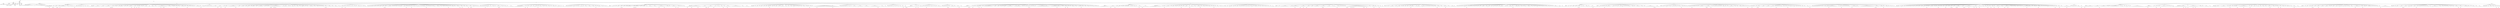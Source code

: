 digraph Tree {
	"t0" [label = "TEI"];
	"t1" [label = "teiHeader"];
	"t2" [label = "fileDesc"];
	"t3" [label = "titleStmt"];
	"t4" [label = "title"];
	"t5" [label = "author"];
	"t6" [label = "principal"];
	"t7" [label = "editor"];
	"t8" [label = "editionStmt"];
	"t9" [label = "edition"];
	"t10" [label = "respStmt"];
	"t11" [label = "name"];
	"t12" [label = "resp"];
	"t13" [label = "respStmt"];
	"t14" [label = "name"];
	"t15" [label = "resp"];
	"t16" [label = "publicationStmt"];
	"t17" [label = "publisher"];
	"t18" [label = "date"];
	"t19" [label = "availability"];
	"t20" [label = "licence"];
	"t21" [label = "idno"];
	"t22" [label = "sourceDesc"];
	"t23" [label = "profileDesc"];
	"t24" [label = "creation"];
	"t25" [label = "date"];
	"t26" [label = "langUsage"];
	"t27" [label = "language"];
	"t28" [label = "textClass"];
	"t29" [label = "keywords"];
	"t30" [label = "term"];
	"t31" [label = "text"];
	"t32" [label = "body"];
	"t33" [label = "head"];
	"t34" [label = "div"];
	"t35" [label = "head"];
	"t36" [label = "pb"];
	"t37" [label = "p"];
	"t38" [label = "p"];
	"t39" [label = "pb"];
	"t40" [label = "lg"];
	"t41" [label = "l"];
	"t42" [label = "l"];
	"t43" [label = "l"];
	"t44" [label = "l"];
	"t45" [label = "l"];
	"t46" [label = "l"];
	"t47" [label = "l"];
	"t48" [label = "l"];
	"t49" [label = "l"];
	"t50" [label = "l"];
	"t51" [label = "l"];
	"t52" [label = "l"];
	"t53" [label = "p"];
	"t54" [label = "pb"];
	"t55" [label = "lg"];
	"t56" [label = "l"];
	"t57" [label = "l"];
	"t58" [label = "l"];
	"t59" [label = "l"];
	"t60" [label = "l"];
	"t61" [label = "l"];
	"t62" [label = "l"];
	"t63" [label = "l"];
	"t64" [label = "l"];
	"t65" [label = "l"];
	"t66" [label = "l"];
	"t67" [label = "p"];
	"t68" [label = "pb"];
	"t69" [label = "pb"];
	"t70" [label = "p"];
	"t71" [label = "p"];
	"t72" [label = "p"];
	"t73" [label = "p"];
	"t74" [label = "div"];
	"t75" [label = "head"];
	"t76" [label = "div"];
	"t77" [label = "pb"];
	"t78" [label = "head"];
	"t79" [label = "div"];
	"t80" [label = "head"];
	"t81" [label = "sp"];
	"t82" [label = "l"];
	"t83" [label = "l"];
	"t84" [label = "l"];
	"t85" [label = "sp"];
	"t86" [label = "l"];
	"t87" [label = "l"];
	"t88" [label = "pb"];
	"t89" [label = "l"];
	"t90" [label = "l"];
	"t91" [label = "sp"];
	"t92" [label = "l"];
	"t93" [label = "ref"];
	"t94" [label = "l"];
	"t95" [label = "ref"];
	"t96" [label = "sp"];
	"t97" [label = "l"];
	"t98" [label = "l"];
	"t99" [label = "l"];
	"t100" [label = "ref"];
	"t101" [label = "sp"];
	"t102" [label = "l"];
	"t103" [label = "ref"];
	"t104" [label = "sp"];
	"t105" [label = "l"];
	"t106" [label = "l"];
	"t107" [label = "ref"];
	"t108" [label = "l"];
	"t109" [label = "l"];
	"t110" [label = "l"];
	"t111" [label = "l"];
	"t112" [label = "l"];
	"t113" [label = "l"];
	"t114" [label = "sp"];
	"t115" [label = "l"];
	"t116" [label = "sp"];
	"t117" [label = "l"];
	"t118" [label = "l"];
	"t119" [label = "sp"];
	"t120" [label = "l"];
	"t121" [label = "sp"];
	"t122" [label = "l"];
	"t123" [label = "l"];
	"t124" [label = "sp"];
	"t125" [label = "l"];
	"t126" [label = "sp"];
	"t127" [label = "l"];
	"t128" [label = "pb"];
	"t129" [label = "div"];
	"t130" [label = "head"];
	"t131" [label = "sp"];
	"t132" [label = "l"];
	"t133" [label = "sp"];
	"t134" [label = "l"];
	"t135" [label = "sp"];
	"t136" [label = "l"];
	"t137" [label = "sp"];
	"t138" [label = "l"];
	"t139" [label = "sp"];
	"t140" [label = "l"];
	"t141" [label = "l"];
	"t142" [label = "l"];
	"t143" [label = "sp"];
	"t144" [label = "l"];
	"t145" [label = "l"];
	"t146" [label = "sp"];
	"t147" [label = "l"];
	"t148" [label = "l"];
	"t149" [label = "sp"];
	"t150" [label = "l"];
	"t151" [label = "l"];
	"t152" [label = "sp"];
	"t153" [label = "l"];
	"t154" [label = "div"];
	"t155" [label = "head"];
	"t156" [label = "pb"];
	"t157" [label = "sp"];
	"t158" [label = "l"];
	"t159" [label = "l"];
	"t160" [label = "l"];
	"t161" [label = "l"];
	"t162" [label = "sp"];
	"t163" [label = "l"];
	"t164" [label = "l"];
	"t165" [label = "l"];
	"t166" [label = "l"];
	"t167" [label = "l"];
	"t168" [label = "l"];
	"t169" [label = "sp"];
	"t170" [label = "l"];
	"t171" [label = "l"];
	"t172" [label = "l"];
	"t173" [label = "l"];
	"t174" [label = "sp"];
	"t175" [label = "l"];
	"t176" [label = "l"];
	"t177" [label = "l"];
	"t178" [label = "l"];
	"t179" [label = "l"];
	"t180" [label = "l"];
	"t181" [label = "sp"];
	"t182" [label = "l"];
	"t183" [label = "ref"];
	"t184" [label = "pb"];
	"t185" [label = "l"];
	"t186" [label = "ref"];
	"t187" [label = "l"];
	"t188" [label = "sp"];
	"t189" [label = "l"];
	"t190" [label = "sp"];
	"t191" [label = "l"];
	"t192" [label = "l"];
	"t193" [label = "sp"];
	"t194" [label = "l"];
	"t195" [label = "sp"];
	"t196" [label = "l"];
	"t197" [label = "l"];
	"t198" [label = "l"];
	"t199" [label = "l"];
	"t200" [label = "l"];
	"t201" [label = "sp"];
	"t202" [label = "l"];
	"t203" [label = "l"];
	"t204" [label = "sp"];
	"t205" [label = "l"];
	"t206" [label = "l"];
	"t207" [label = "sp"];
	"t208" [label = "l"];
	"t209" [label = "l"];
	"t210" [label = "l"];
	"t211" [label = "l"];
	"t212" [label = "ref"];
	"t213" [label = "l"];
	"t214" [label = "sp"];
	"t215" [label = "l"];
	"t216" [label = "l"];
	"t217" [label = "ref"];
	"t218" [label = "l"];
	"t219" [label = "sp"];
	"t220" [label = "l"];
	"t221" [label = "pb"];
	"t222" [label = "sp"];
	"t223" [label = "l"];
	"t224" [label = "l"];
	"t225" [label = "ref"];
	"t226" [label = "l"];
	"t227" [label = "sp"];
	"t228" [label = "l"];
	"t229" [label = "sp"];
	"t230" [label = "l"];
	"t231" [label = "l"];
	"t232" [label = "sp"];
	"t233" [label = "l"];
	"t234" [label = "l"];
	"t235" [label = "l"];
	"t236" [label = "l"];
	"t237" [label = "sp"];
	"t238" [label = "l"];
	"t239" [label = "l"];
	"t240" [label = "l"];
	"t241" [label = "sp"];
	"t242" [label = "l"];
	"t243" [label = "l"];
	"t244" [label = "l"];
	"t245" [label = "l"];
	"t246" [label = "sp"];
	"t247" [label = "l"];
	"t248" [label = "l"];
	"t249" [label = "sp"];
	"t250" [label = "l"];
	"t251" [label = "l"];
	"t252" [label = "l"];
	"t253" [label = "l"];
	"t254" [label = "pb"];
	"t255" [label = "l"];
	"t256" [label = "l"];
	"t257" [label = "ref"];
	"t258" [label = "l"];
	"t259" [label = "ref"];
	"t260" [label = "l"];
	"t261" [label = "l"];
	"t262" [label = "l"];
	"t263" [label = "sp"];
	"t264" [label = "l"];
	"t265" [label = "l"];
	"t266" [label = "l"];
	"t267" [label = "l"];
	"t268" [label = "sp"];
	"t269" [label = "l"];
	"t270" [label = "l"];
	"t271" [label = "l"];
	"t272" [label = "sp"];
	"t273" [label = "l"];
	"t274" [label = "sp"];
	"t275" [label = "l"];
	"t276" [label = "ref"];
	"t277" [label = "l"];
	"t278" [label = "sp"];
	"t279" [label = "l"];
	"t280" [label = "l"];
	"t281" [label = "sp"];
	"t282" [label = "l"];
	"t283" [label = "l"];
	"t284" [label = "l"];
	"t285" [label = "l"];
	"t286" [label = "l"];
	"t287" [label = "sp"];
	"t288" [label = "l"];
	"t289" [label = "sp"];
	"t290" [label = "l"];
	"t291" [label = "pb"];
	"t292" [label = "l"];
	"t293" [label = "l"];
	"t294" [label = "sp"];
	"t295" [label = "l"];
	"t296" [label = "sp"];
	"t297" [label = "l"];
	"t298" [label = "sp"];
	"t299" [label = "l"];
	"t300" [label = "l"];
	"t301" [label = "sp"];
	"t302" [label = "l"];
	"t303" [label = "sp"];
	"t304" [label = "l"];
	"t305" [label = "l"];
	"t306" [label = "l"];
	"t307" [label = "l"];
	"t308" [label = "l"];
	"t309" [label = "l"];
	"t310" [label = "ref"];
	"t311" [label = "sp"];
	"t312" [label = "l"];
	"t313" [label = "sp"];
	"t314" [label = "l"];
	"t315" [label = "l"];
	"t316" [label = "sp"];
	"t317" [label = "l"];
	"t318" [label = "div"];
	"t319" [label = "head"];
	"t320" [label = "pb"];
	"t321" [label = "sp"];
	"t322" [label = "l"];
	"t323" [label = "sp"];
	"t324" [label = "l"];
	"t325" [label = "l"];
	"t326" [label = "sp"];
	"t327" [label = "l"];
	"t328" [label = "sp"];
	"t329" [label = "l"];
	"t330" [label = "sp"];
	"t331" [label = "l"];
	"t332" [label = "l"];
	"t333" [label = "sp"];
	"t334" [label = "l"];
	"t335" [label = "div"];
	"t336" [label = "head"];
	"t337" [label = "sp"];
	"t338" [label = "l"];
	"t339" [label = "l"];
	"t340" [label = "sp"];
	"t341" [label = "l"];
	"t342" [label = "l"];
	"t343" [label = "pb"];
	"t344" [label = "l"];
	"t345" [label = "l"];
	"t346" [label = "l"];
	"t347" [label = "ref"];
	"t348" [label = "l"];
	"t349" [label = "sp"];
	"t350" [label = "l"];
	"t351" [label = "sp"];
	"t352" [label = "l"];
	"t353" [label = "l"];
	"t354" [label = "ref"];
	"t355" [label = "l"];
	"t356" [label = "l"];
	"t357" [label = "sp"];
	"t358" [label = "l"];
	"t359" [label = "l"];
	"t360" [label = "l"];
	"t361" [label = "l"];
	"t362" [label = "l"];
	"t363" [label = "l"];
	"t364" [label = "l"];
	"t365" [label = "l"];
	"t366" [label = "ref"];
	"t367" [label = "l"];
	"t368" [label = "sp"];
	"t369" [label = "l"];
	"t370" [label = "l"];
	"t371" [label = "l"];
	"t372" [label = "sp"];
	"t373" [label = "l"];
	"t374" [label = "l"];
	"t375" [label = "l"];
	"t376" [label = "l"];
	"t377" [label = "sp"];
	"t378" [label = "l"];
	"t379" [label = "l"];
	"t380" [label = "sp"];
	"t381" [label = "pb"];
	"t382" [label = "l"];
	"t383" [label = "l"];
	"t384" [label = "sp"];
	"t385" [label = "l"];
	"t386" [label = "sp"];
	"t387" [label = "l"];
	"t388" [label = "l"];
	"t389" [label = "l"];
	"t390" [label = "l"];
	"t391" [label = "sp"];
	"t392" [label = "l"];
	"t393" [label = "l"];
	"t394" [label = "sp"];
	"t395" [label = "l"];
	"t396" [label = "l"];
	"t397" [label = "l"];
	"t398" [label = "l"];
	"t399" [label = "l"];
	"t400" [label = "l"];
	"t401" [label = "sp"];
	"t402" [label = "l"];
	"t403" [label = "l"];
	"t404" [label = "sp"];
	"t405" [label = "l"];
	"t406" [label = "sp"];
	"t407" [label = "l"];
	"t408" [label = "l"];
	"t409" [label = "sp"];
	"t410" [label = "l"];
	"t411" [label = "l"];
	"t412" [label = "ref"];
	"t413" [label = "l"];
	"t414" [label = "ref"];
	"t415" [label = "l"];
	"t416" [label = "l"];
	"t417" [label = "l"];
	"t418" [label = "ref"];
	"t419" [label = "pb"];
	"t420" [label = "l"];
	"t421" [label = "ref"];
	"t422" [label = "l"];
	"t423" [label = "l"];
	"t424" [label = "l"];
	"t425" [label = "l"];
	"t426" [label = "l"];
	"t427" [label = "sp"];
	"t428" [label = "l"];
	"t429" [label = "sp"];
	"t430" [label = "l"];
	"t431" [label = "l"];
	"t432" [label = "l"];
	"t433" [label = "l"];
	"t434" [label = "l"];
	"t435" [label = "sp"];
	"t436" [label = "l"];
	"t437" [label = "sp"];
	"t438" [label = "l"];
	"t439" [label = "sp"];
	"t440" [label = "l"];
	"t441" [label = "sp"];
	"t442" [label = "l"];
	"t443" [label = "l"];
	"t444" [label = "l"];
	"t445" [label = "l"];
	"t446" [label = "sp"];
	"t447" [label = "l"];
	"t448" [label = "sp"];
	"t449" [label = "l"];
	"t450" [label = "l"];
	"t451" [label = "l"];
	"t452" [label = "sp"];
	"t453" [label = "l"];
	"t454" [label = "l"];
	"t455" [label = "sp"];
	"t456" [label = "pb"];
	"t457" [label = "l"];
	"t458" [label = "l"];
	"t459" [label = "sp"];
	"t460" [label = "l"];
	"t461" [label = "sp"];
	"t462" [label = "l"];
	"t463" [label = "sp"];
	"t464" [label = "l"];
	"t465" [label = "l"];
	"t466" [label = "sp"];
	"t467" [label = "l"];
	"t468" [label = "l"];
	"t469" [label = "l"];
	"t470" [label = "l"];
	"t471" [label = "l"];
	"t472" [label = "sp"];
	"t473" [label = "l"];
	"t474" [label = "l"];
	"t475" [label = "sp"];
	"t476" [label = "l"];
	"t477" [label = "l"];
	"t478" [label = "l"];
	"t479" [label = "sp"];
	"t480" [label = "l"];
	"t481" [label = "sp"];
	"t482" [label = "l"];
	"t483" [label = "sp"];
	"t484" [label = "l"];
	"t485" [label = "sp"];
	"t486" [label = "l"];
	"t487" [label = "l"];
	"t488" [label = "sp"];
	"t489" [label = "l"];
	"t490" [label = "pb"];
	"t491" [label = "l"];
	"t492" [label = "ref"];
	"t493" [label = "l"];
	"t494" [label = "sp"];
	"t495" [label = "l"];
	"t496" [label = "l"];
	"t497" [label = "l"];
	"t498" [label = "l"];
	"t499" [label = "sp"];
	"t500" [label = "l"];
	"t501" [label = "l"];
	"t502" [label = "sp"];
	"t503" [label = "l"];
	"t504" [label = "l"];
	"t505" [label = "l"];
	"t506" [label = "l"];
	"t507" [label = "sp"];
	"t508" [label = "l"];
	"t509" [label = "l"];
	"t510" [label = "sp"];
	"t511" [label = "l"];
	"t512" [label = "div"];
	"t513" [label = "head"];
	"t514" [label = "sp"];
	"t515" [label = "l"];
	"t516" [label = "ref"];
	"t517" [label = "l"];
	"t518" [label = "sp"];
	"t519" [label = "l"];
	"t520" [label = "sp"];
	"t521" [label = "l"];
	"t522" [label = "pb"];
	"t523" [label = "sp"];
	"t524" [label = "l"];
	"t525" [label = "sp"];
	"t526" [label = "l"];
	"t527" [label = "sp"];
	"t528" [label = "l"];
	"t529" [label = "l"];
	"t530" [label = "sp"];
	"t531" [label = "l"];
	"t532" [label = "l"];
	"t533" [label = "sp"];
	"t534" [label = "l"];
	"t535" [label = "l"];
	"t536" [label = "sp"];
	"t537" [label = "l"];
	"t538" [label = "l"];
	"t539" [label = "sp"];
	"t540" [label = "l"];
	"t541" [label = "sp"];
	"t542" [label = "l"];
	"t543" [label = "l"];
	"t544" [label = "l"];
	"t545" [label = "l"];
	"t546" [label = "sp"];
	"t547" [label = "l"];
	"t548" [label = "sp"];
	"t549" [label = "l"];
	"t550" [label = "sp"];
	"t551" [label = "l"];
	"t552" [label = "sp"];
	"t553" [label = "l"];
	"t554" [label = "l"];
	"t555" [label = "div"];
	"t556" [label = "head"];
	"t557" [label = "pb"];
	"t558" [label = "sp"];
	"t559" [label = "l"];
	"t560" [label = "l"];
	"t561" [label = "sp"];
	"t562" [label = "l"];
	"t563" [label = "sp"];
	"t564" [label = "l"];
	"t565" [label = "sp"];
	"t566" [label = "l"];
	"t567" [label = "l"];
	"t568" [label = "sp"];
	"t569" [label = "l"];
	"t570" [label = "l"];
	"t571" [label = "sp"];
	"t572" [label = "l"];
	"t573" [label = "sp"];
	"t574" [label = "l"];
	"t575" [label = "sp"];
	"t576" [label = "l"];
	"t577" [label = "sp"];
	"t578" [label = "l"];
	"t579" [label = "l"];
	"t580" [label = "l"];
	"t581" [label = "sp"];
	"t582" [label = "l"];
	"t583" [label = "l"];
	"t584" [label = "sp"];
	"t585" [label = "l"];
	"t586" [label = "pb"];
	"t587" [label = "l"];
	"t588" [label = "ref"];
	"t589" [label = "l"];
	"t590" [label = "sp"];
	"t591" [label = "l"];
	"t592" [label = "l"];
	"t593" [label = "l"];
	"t594" [label = "l"];
	"t595" [label = "l"];
	"t596" [label = "sp"];
	"t597" [label = "l"];
	"t598" [label = "sp"];
	"t599" [label = "l"];
	"t600" [label = "sp"];
	"t601" [label = "l"];
	"t602" [label = "sp"];
	"t603" [label = "l"];
	"t604" [label = "l"];
	"t605" [label = "sp"];
	"t606" [label = "l"];
	"t607" [label = "sp"];
	"t608" [label = "l"];
	"t609" [label = "l"];
	"t610" [label = "l"];
	"t611" [label = "l"];
	"t612" [label = "sp"];
	"t613" [label = "l"];
	"t614" [label = "l"];
	"t615" [label = "l"];
	"t616" [label = "sp"];
	"t617" [label = "l"];
	"t618" [label = "pb"];
	"t619" [label = "sp"];
	"t620" [label = "l"];
	"t621" [label = "sp"];
	"t622" [label = "l"];
	"t623" [label = "sp"];
	"t624" [label = "l"];
	"t625" [label = "sp"];
	"t626" [label = "l"];
	"t627" [label = "l"];
	"t628" [label = "ref"];
	"t629" [label = "sp"];
	"t630" [label = "l"];
	"t631" [label = "sp"];
	"t632" [label = "l"];
	"t633" [label = "l"];
	"t634" [label = "sp"];
	"t635" [label = "l"];
	"t636" [label = "sp"];
	"t637" [label = "l"];
	"t638" [label = "l"];
	"t639" [label = "l"];
	"t640" [label = "sp"];
	"t641" [label = "l"];
	"t642" [label = "sp"];
	"t643" [label = "l"];
	"t644" [label = "sp"];
	"t645" [label = "l"];
	"t646" [label = "sp"];
	"t647" [label = "l"];
	"t648" [label = "l"];
	"t649" [label = "l"];
	"t650" [label = "sp"];
	"t651" [label = "l"];
	"t652" [label = "pb"];
	"t653" [label = "sp"];
	"t654" [label = "l"];
	"t655" [label = "sp"];
	"t656" [label = "l"];
	"t657" [label = "sp"];
	"t658" [label = "l"];
	"t659" [label = "l"];
	"t660" [label = "sp"];
	"t661" [label = "l"];
	"t662" [label = "sp"];
	"t663" [label = "l"];
	"t664" [label = "sp"];
	"t665" [label = "l"];
	"t666" [label = "l"];
	"t667" [label = "l"];
	"t668" [label = "sp"];
	"t669" [label = "l"];
	"t670" [label = "l"];
	"t671" [label = "l"];
	"t672" [label = "l"];
	"t673" [label = "sp"];
	"t674" [label = "l"];
	"t675" [label = "l"];
	"t676" [label = "sp"];
	"t677" [label = "l"];
	"t678" [label = "l"];
	"t679" [label = "sp"];
	"t680" [label = "l"];
	"t681" [label = "sp"];
	"t682" [label = "l"];
	"t683" [label = "sp"];
	"t684" [label = "l"];
	"t685" [label = "l"];
	"t686" [label = "pb"];
	"t687" [label = "sp"];
	"t688" [label = "l"];
	"t689" [label = "sp"];
	"t690" [label = "l"];
	"t691" [label = "sp"];
	"t692" [label = "l"];
	"t693" [label = "l"];
	"t694" [label = "l"];
	"t695" [label = "l"];
	"t696" [label = "sp"];
	"t697" [label = "l"];
	"t698" [label = "sp"];
	"t699" [label = "l"];
	"t700" [label = "l"];
	"t701" [label = "l"];
	"t702" [label = "l"];
	"t703" [label = "ref"];
	"t704" [label = "sp"];
	"t705" [label = "l"];
	"t706" [label = "l"];
	"t707" [label = "ref"];
	"t708" [label = "l"];
	"t709" [label = "sp"];
	"t710" [label = "l"];
	"t711" [label = "l"];
	"t712" [label = "sp"];
	"t713" [label = "l"];
	"t714" [label = "l"];
	"t715" [label = "l"];
	"t716" [label = "ref"];
	"t717" [label = "sp"];
	"t718" [label = "l"];
	"t719" [label = "l"];
	"t720" [label = "ref"];
	"t721" [label = "l"];
	"t722" [label = "ref"];
	"t723" [label = "l"];
	"t724" [label = "sp"];
	"t725" [label = "pb"];
	"t726" [label = "l"];
	"t727" [label = "sp"];
	"t728" [label = "l"];
	"t729" [label = "sp"];
	"t730" [label = "l"];
	"t731" [label = "sp"];
	"t732" [label = "l"];
	"t733" [label = "sp"];
	"t734" [label = "l"];
	"t735" [label = "div"];
	"t736" [label = "head"];
	"t737" [label = "sp"];
	"t738" [label = "l"];
	"t739" [label = "sp"];
	"t740" [label = "l"];
	"t741" [label = "sp"];
	"t742" [label = "l"];
	"t743" [label = "sp"];
	"t744" [label = "l"];
	"t745" [label = "sp"];
	"t746" [label = "l"];
	"t747" [label = "sp"];
	"t748" [label = "l"];
	"t749" [label = "ref"];
	"t750" [label = "sp"];
	"t751" [label = "l"];
	"t752" [label = "sp"];
	"t753" [label = "pb"];
	"t754" [label = "l"];
	"t755" [label = "l"];
	"t756" [label = "sp"];
	"t757" [label = "l"];
	"t758" [label = "l"];
	"t759" [label = "sp"];
	"t760" [label = "l"];
	"t761" [label = "l"];
	"t762" [label = "l"];
	"t763" [label = "sp"];
	"t764" [label = "l"];
	"t765" [label = "sp"];
	"t766" [label = "l"];
	"t767" [label = "l"];
	"t768" [label = "l"];
	"t769" [label = "ref"];
	"t770" [label = "ref"];
	"t771" [label = "l"];
	"t772" [label = "l"];
	"t773" [label = "sp"];
	"t774" [label = "l"];
	"t775" [label = "l"];
	"t776" [label = "sp"];
	"t777" [label = "l"];
	"t778" [label = "sp"];
	"t779" [label = "l"];
	"t780" [label = "l"];
	"t781" [label = "l"];
	"t782" [label = "sp"];
	"t783" [label = "l"];
	"t784" [label = "sp"];
	"t785" [label = "l"];
	"t786" [label = "l"];
	"t787" [label = "l"];
	"t788" [label = "l"];
	"t789" [label = "l"];
	"t790" [label = "div"];
	"t791" [label = "head"];
	"t792" [label = "pb"];
	"t793" [label = "sp"];
	"t794" [label = "l"];
	"t795" [label = "sp"];
	"t796" [label = "l"];
	"t797" [label = "sp"];
	"t798" [label = "l"];
	"t799" [label = "l"];
	"t800" [label = "l"];
	"t801" [label = "l"];
	"t802" [label = "l"];
	"t803" [label = "l"];
	"t804" [label = "l"];
	"t805" [label = "l"];
	"t806" [label = "sp"];
	"t807" [label = "l"];
	"t808" [label = "ref"];
	"t809" [label = "sp"];
	"t810" [label = "l"];
	"t811" [label = "sp"];
	"t812" [label = "l"];
	"t813" [label = "ref"];
	"t814" [label = "l"];
	"t815" [label = "sp"];
	"t816" [label = "l"];
	"t817" [label = "l"];
	"t818" [label = "l"];
	"t819" [label = "sp"];
	"t820" [label = "l"];
	"t821" [label = "l"];
	"t822" [label = "sp"];
	"t823" [label = "pb"];
	"t824" [label = "l"];
	"t825" [label = "sp"];
	"t826" [label = "l"];
	"t827" [label = "sp"];
	"t828" [label = "l"];
	"t829" [label = "ref"];
	"t830" [label = "sp"];
	"t831" [label = "l"];
	"t832" [label = "sp"];
	"t833" [label = "l"];
	"t834" [label = "l"];
	"t835" [label = "l"];
	"t836" [label = "sp"];
	"t837" [label = "l"];
	"t838" [label = "l"];
	"t839" [label = "sp"];
	"t840" [label = "l"];
	"t841" [label = "sp"];
	"t842" [label = "l"];
	"t843" [label = "l"];
	"t844" [label = "sp"];
	"t845" [label = "l"];
	"t846" [label = "l"];
	"t847" [label = "l"];
	"t848" [label = "sp"];
	"t849" [label = "l"];
	"t850" [label = "sp"];
	"t851" [label = "l"];
	"t852" [label = "l"];
	"t853" [label = "l"];
	"t854" [label = "l"];
	"t855" [label = "sp"];
	"t856" [label = "l"];
	"t857" [label = "sp"];
	"t858" [label = "pb"];
	"t859" [label = "l"];
	"t860" [label = "l"];
	"t861" [label = "l"];
	"t862" [label = "sp"];
	"t863" [label = "l"];
	"t864" [label = "sp"];
	"t865" [label = "l"];
	"t866" [label = "l"];
	"t867" [label = "div"];
	"t868" [label = "head"];
	"t869" [label = "sp"];
	"t870" [label = "l"];
	"t871" [label = "sp"];
	"t872" [label = "l"];
	"t873" [label = "sp"];
	"t874" [label = "l"];
	"t875" [label = "sp"];
	"t876" [label = "l"];
	"t877" [label = "sp"];
	"t878" [label = "l"];
	"t879" [label = "l"];
	"t880" [label = "l"];
	"t881" [label = "sp"];
	"t882" [label = "l"];
	"t883" [label = "sp"];
	"t884" [label = "pb"];
	"t885" [label = "l"];
	"t886" [label = "sp"];
	"t887" [label = "l"];
	"t888" [label = "sp"];
	"t889" [label = "l"];
	"t890" [label = "sp"];
	"t891" [label = "l"];
	"t892" [label = "l"];
	"t893" [label = "sp"];
	"t894" [label = "l"];
	"t895" [label = "l"];
	"t896" [label = "l"];
	"t897" [label = "l"];
	"t898" [label = "sp"];
	"t899" [label = "l"];
	"t900" [label = "sp"];
	"t901" [label = "l"];
	"t902" [label = "l"];
	"t903" [label = "l"];
	"t904" [label = "sp"];
	"t905" [label = "l"];
	"t906" [label = "l"];
	"t907" [label = "l"];
	"t908" [label = "l"];
	"t909" [label = "sp"];
	"t910" [label = "l"];
	"t911" [label = "l"];
	"t912" [label = "l"];
	"t913" [label = "sp"];
	"t914" [label = "l"];
	"t915" [label = "ref"];
	"t916" [label = "l"];
	"t917" [label = "sp"];
	"t918" [label = "l"];
	"t919" [label = "sp"];
	"t920" [label = "pb"];
	"t921" [label = "l"];
	"t922" [label = "l"];
	"t923" [label = "sp"];
	"t924" [label = "l"];
	"t925" [label = "l"];
	"t926" [label = "sp"];
	"t927" [label = "l"];
	"t928" [label = "sp"];
	"t929" [label = "l"];
	"t930" [label = "l"];
	"t931" [label = "sp"];
	"t932" [label = "l"];
	"t933" [label = "div"];
	"t934" [label = "pb"];
	"t935" [label = "head"];
	"t936" [label = "div"];
	"t937" [label = "head"];
	"t938" [label = "sp"];
	"t939" [label = "l"];
	"t940" [label = "l"];
	"t941" [label = "l"];
	"t942" [label = "sp"];
	"t943" [label = "l"];
	"t944" [label = "l"];
	"t945" [label = "l"];
	"t946" [label = "sp"];
	"t947" [label = "l"];
	"t948" [label = "sp"];
	"t949" [label = "l"];
	"t950" [label = "sp"];
	"t951" [label = "l"];
	"t952" [label = "l"];
	"t953" [label = "l"];
	"t954" [label = "sp"];
	"t955" [label = "l"];
	"t956" [label = "l"];
	"t957" [label = "ref"];
	"t958" [label = "l"];
	"t959" [label = "pb"];
	"t960" [label = "sp"];
	"t961" [label = "l"];
	"t962" [label = "l"];
	"t963" [label = "sp"];
	"t964" [label = "l"];
	"t965" [label = "sp"];
	"t966" [label = "l"];
	"t967" [label = "l"];
	"t968" [label = "l"];
	"t969" [label = "l"];
	"t970" [label = "l"];
	"t971" [label = "l"];
	"t972" [label = "sp"];
	"t973" [label = "l"];
	"t974" [label = "sp"];
	"t975" [label = "l"];
	"t976" [label = "l"];
	"t977" [label = "ref"];
	"t978" [label = "ref"];
	"t979" [label = "l"];
	"t980" [label = "ref"];
	"t981" [label = "l"];
	"t982" [label = "l"];
	"t983" [label = "l"];
	"t984" [label = "sp"];
	"t985" [label = "l"];
	"t986" [label = "l"];
	"t987" [label = "sp"];
	"t988" [label = "l"];
	"t989" [label = "l"];
	"t990" [label = "l"];
	"t991" [label = "l"];
	"t992" [label = "sp"];
	"t993" [label = "l"];
	"t994" [label = "l"];
	"t995" [label = "sp"];
	"t996" [label = "l"];
	"t997" [label = "l"];
	"t998" [label = "l"];
	"t999" [label = "l"];
	"t1000" [label = "l"];
	"t1001" [label = "sp"];
	"t1002" [label = "l"];
	"t1003" [label = "l"];
	"t1004" [label = "l"];
	"t1005" [label = "l"];
	"t1006" [label = "sp"];
	"t1007" [label = "l"];
	"t1008" [label = "l"];
	"t1009" [label = "ref"];
	"t1010" [label = "l"];
	"t1011" [label = "l"];
	"t1012" [label = "l"];
	"t1013" [label = "l"];
	"t1014" [label = "l"];
	"t1015" [label = "ref"];
	"t1016" [label = "l"];
	"t1017" [label = "sp"];
	"t1018" [label = "l"];
	"t1019" [label = "l"];
	"t1020" [label = "l"];
	"t1021" [label = "l"];
	"t1022" [label = "sp"];
	"t1023" [label = "l"];
	"t1024" [label = "sp"];
	"t1025" [label = "l"];
	"t1026" [label = "l"];
	"t1027" [label = "l"];
	"t1028" [label = "l"];
	"t1029" [label = "l"];
	"t1030" [label = "ref"];
	"t1031" [label = "l"];
	"t1032" [label = "sp"];
	"t1033" [label = "l"];
	"t1034" [label = "pb"];
	"t1035" [label = "l"];
	"t1036" [label = "l"];
	"t1037" [label = "sp"];
	"t1038" [label = "l"];
	"t1039" [label = "sp"];
	"t1040" [label = "l"];
	"t1041" [label = "sp"];
	"t1042" [label = "l"];
	"t1043" [label = "sp"];
	"t1044" [label = "l"];
	"t1045" [label = "l"];
	"t1046" [label = "div"];
	"t1047" [label = "head"];
	"t1048" [label = "sp"];
	"t1049" [label = "l"];
	"t1050" [label = "sp"];
	"t1051" [label = "l"];
	"t1052" [label = "ref"];
	"t1053" [label = "l"];
	"t1054" [label = "sp"];
	"t1055" [label = "l"];
	"t1056" [label = "l"];
	"t1057" [label = "l"];
	"t1058" [label = "ref"];
	"t1059" [label = "l"];
	"t1060" [label = "l"];
	"t1061" [label = "l"];
	"t1062" [label = "l"];
	"t1063" [label = "l"];
	"t1064" [label = "l"];
	"t1065" [label = "pb"];
	"t1066" [label = "l"];
	"t1067" [label = "l"];
	"t1068" [label = "l"];
	"t1069" [label = "sp"];
	"t1070" [label = "l"];
	"t1071" [label = "l"];
	"t1072" [label = "l"];
	"t1073" [label = "l"];
	"t1074" [label = "l"];
	"t1075" [label = "ref"];
	"t1076" [label = "ref"];
	"t1077" [label = "sp"];
	"t1078" [label = "l"];
	"t1079" [label = "l"];
	"t1080" [label = "ref"];
	"t1081" [label = "l"];
	"t1082" [label = "l"];
	"t1083" [label = "l"];
	"t1084" [label = "l"];
	"t1085" [label = "sp"];
	"t1086" [label = "l"];
	"t1087" [label = "ref"];
	"t1088" [label = "l"];
	"t1089" [label = "l"];
	"t1090" [label = "sp"];
	"t1091" [label = "l"];
	"t1092" [label = "sp"];
	"t1093" [label = "l"];
	"t1094" [label = "l"];
	"t1095" [label = "l"];
	"t1096" [label = "sp"];
	"t1097" [label = "l"];
	"t1098" [label = "l"];
	"t1099" [label = "l"];
	"t1100" [label = "ref"];
	"t1101" [label = "sp"];
	"t1102" [label = "l"];
	"t1103" [label = "l"];
	"t1104" [label = "sp"];
	"t1105" [label = "pb"];
	"t1106" [label = "l"];
	"t1107" [label = "ref"];
	"t1108" [label = "l"];
	"t1109" [label = "l"];
	"t1110" [label = "l"];
	"t1111" [label = "sp"];
	"t1112" [label = "l"];
	"t1113" [label = "l"];
	"t1114" [label = "l"];
	"t1115" [label = "l"];
	"t1116" [label = "l"];
	"t1117" [label = "l"];
	"t1118" [label = "l"];
	"t1119" [label = "l"];
	"t1120" [label = "l"];
	"t1121" [label = "l"];
	"t1122" [label = "sp"];
	"t1123" [label = "l"];
	"t1124" [label = "l"];
	"t1125" [label = "l"];
	"t1126" [label = "sp"];
	"t1127" [label = "l"];
	"t1128" [label = "l"];
	"t1129" [label = "l"];
	"t1130" [label = "l"];
	"t1131" [label = "l"];
	"t1132" [label = "div"];
	"t1133" [label = "head"];
	"t1134" [label = "pb"];
	"t1135" [label = "sp"];
	"t1136" [label = "l"];
	"t1137" [label = "l"];
	"t1138" [label = "l"];
	"t1139" [label = "l"];
	"t1140" [label = "sp"];
	"t1141" [label = "l"];
	"t1142" [label = "sp"];
	"t1143" [label = "l"];
	"t1144" [label = "l"];
	"t1145" [label = "l"];
	"t1146" [label = "sp"];
	"t1147" [label = "l"];
	"t1148" [label = "sp"];
	"t1149" [label = "l"];
	"t1150" [label = "l"];
	"t1151" [label = "l"];
	"t1152" [label = "sp"];
	"t1153" [label = "l"];
	"t1154" [label = "l"];
	"t1155" [label = "sp"];
	"t1156" [label = "l"];
	"t1157" [label = "l"];
	"t1158" [label = "sp"];
	"t1159" [label = "l"];
	"t1160" [label = "sp"];
	"t1161" [label = "pb"];
	"t1162" [label = "l"];
	"t1163" [label = "ref"];
	"t1164" [label = "l"];
	"t1165" [label = "sp"];
	"t1166" [label = "l"];
	"t1167" [label = "l"];
	"t1168" [label = "sp"];
	"t1169" [label = "l"];
	"t1170" [label = "sp"];
	"t1171" [label = "l"];
	"t1172" [label = "l"];
	"t1173" [label = "l"];
	"t1174" [label = "sp"];
	"t1175" [label = "l"];
	"t1176" [label = "sp"];
	"t1177" [label = "l"];
	"t1178" [label = "sp"];
	"t1179" [label = "l"];
	"t1180" [label = "l"];
	"t1181" [label = "l"];
	"t1182" [label = "l"];
	"t1183" [label = "l"];
	"t1184" [label = "sp"];
	"t1185" [label = "l"];
	"t1186" [label = "l"];
	"t1187" [label = "l"];
	"t1188" [label = "sp"];
	"t1189" [label = "l"];
	"t1190" [label = "l"];
	"t1191" [label = "sp"];
	"t1192" [label = "l"];
	"t1193" [label = "l"];
	"t1194" [label = "l"];
	"t1195" [label = "sp"];
	"t1196" [label = "pb"];
	"t1197" [label = "l"];
	"t1198" [label = "sp"];
	"t1199" [label = "l"];
	"t1200" [label = "sp"];
	"t1201" [label = "l"];
	"t1202" [label = "sp"];
	"t1203" [label = "l"];
	"t1204" [label = "l"];
	"t1205" [label = "sp"];
	"t1206" [label = "l"];
	"t1207" [label = "sp"];
	"t1208" [label = "l"];
	"t1209" [label = "l"];
	"t1210" [label = "sp"];
	"t1211" [label = "l"];
	"t1212" [label = "l"];
	"t1213" [label = "l"];
	"t1214" [label = "sp"];
	"t1215" [label = "l"];
	"t1216" [label = "l"];
	"t1217" [label = "l"];
	"t1218" [label = "sp"];
	"t1219" [label = "l"];
	"t1220" [label = "ref"];
	"t1221" [label = "sp"];
	"t1222" [label = "l"];
	"t1223" [label = "l"];
	"t1224" [label = "sp"];
	"t1225" [label = "l"];
	"t1226" [label = "sp"];
	"t1227" [label = "l"];
	"t1228" [label = "l"];
	"t1229" [label = "l"];
	"t1230" [label = "l"];
	"t1231" [label = "pb"];
	"t1232" [label = "l"];
	"t1233" [label = "l"];
	"t1234" [label = "l"];
	"t1235" [label = "l"];
	"t1236" [label = "l"];
	"t1237" [label = "l"];
	"t1238" [label = "l"];
	"t1239" [label = "l"];
	"t1240" [label = "l"];
	"t1241" [label = "l"];
	"t1242" [label = "l"];
	"t1243" [label = "l"];
	"t1244" [label = "l"];
	"t1245" [label = "l"];
	"t1246" [label = "l"];
	"t1247" [label = "ref"];
	"t1248" [label = "l"];
	"t1249" [label = "l"];
	"t1250" [label = "l"];
	"t1251" [label = "l"];
	"t1252" [label = "l"];
	"t1253" [label = "sp"];
	"t1254" [label = "l"];
	"t1255" [label = "div"];
	"t1256" [label = "head"];
	"t1257" [label = "pb"];
	"t1258" [label = "sp"];
	"t1259" [label = "l"];
	"t1260" [label = "sp"];
	"t1261" [label = "l"];
	"t1262" [label = "sp"];
	"t1263" [label = "l"];
	"t1264" [label = "sp"];
	"t1265" [label = "l"];
	"t1266" [label = "sp"];
	"t1267" [label = "l"];
	"t1268" [label = "l"];
	"t1269" [label = "l"];
	"t1270" [label = "sp"];
	"t1271" [label = "l"];
	"t1272" [label = "sp"];
	"t1273" [label = "l"];
	"t1274" [label = "l"];
	"t1275" [label = "l"];
	"t1276" [label = "sp"];
	"t1277" [label = "l"];
	"t1278" [label = "sp"];
	"t1279" [label = "l"];
	"t1280" [label = "l"];
	"t1281" [label = "l"];
	"t1282" [label = "l"];
	"t1283" [label = "l"];
	"t1284" [label = "sp"];
	"t1285" [label = "pb"];
	"t1286" [label = "l"];
	"t1287" [label = "l"];
	"t1288" [label = "l"];
	"t1289" [label = "l"];
	"t1290" [label = "l"];
	"t1291" [label = "sp"];
	"t1292" [label = "l"];
	"t1293" [label = "l"];
	"t1294" [label = "l"];
	"t1295" [label = "l"];
	"t1296" [label = "l"];
	"t1297" [label = "l"];
	"t1298" [label = "sp"];
	"t1299" [label = "l"];
	"t1300" [label = "l"];
	"t1301" [label = "l"];
	"t1302" [label = "l"];
	"t1303" [label = "l"];
	"t1304" [label = "l"];
	"t1305" [label = "l"];
	"t1306" [label = "l"];
	"t1307" [label = "ref"];
	"t1308" [label = "l"];
	"t1309" [label = "l"];
	"t1310" [label = "sp"];
	"t1311" [label = "l"];
	"t1312" [label = "l"];
	"t1313" [label = "l"];
	"t1314" [label = "l"];
	"t1315" [label = "sp"];
	"t1316" [label = "l"];
	"t1317" [label = "l"];
	"t1318" [label = "div"];
	"t1319" [label = "head"];
	"t1320" [label = "pb"];
	"t1321" [label = "sp"];
	"t1322" [label = "l"];
	"t1323" [label = "l"];
	"t1324" [label = "sp"];
	"t1325" [label = "l"];
	"t1326" [label = "sp"];
	"t1327" [label = "l"];
	"t1328" [label = "l"];
	"t1329" [label = "sp"];
	"t1330" [label = "l"];
	"t1331" [label = "l"];
	"t1332" [label = "sp"];
	"t1333" [label = "l"];
	"t1334" [label = "l"];
	"t1335" [label = "sp"];
	"t1336" [label = "l"];
	"t1337" [label = "sp"];
	"t1338" [label = "l"];
	"t1339" [label = "l"];
	"t1340" [label = "sp"];
	"t1341" [label = "l"];
	"t1342" [label = "l"];
	"t1343" [label = "sp"];
	"t1344" [label = "l"];
	"t1345" [label = "l"];
	"t1346" [label = "ref"];
	"t1347" [label = "l"];
	"t1348" [label = "sp"];
	"t1349" [label = "pb"];
	"t1350" [label = "l"];
	"t1351" [label = "ref"];
	"t1352" [label = "ref"];
	"t1353" [label = "div"];
	"t1354" [label = "head"];
	"t1355" [label = "sp"];
	"t1356" [label = "l"];
	"t1357" [label = "l"];
	"t1358" [label = "l"];
	"t1359" [label = "l"];
	"t1360" [label = "l"];
	"t1361" [label = "l"];
	"t1362" [label = "l"];
	"t1363" [label = "sp"];
	"t1364" [label = "l"];
	"t1365" [label = "sp"];
	"t1366" [label = "l"];
	"t1367" [label = "ref"];
	"t1368" [label = "l"];
	"t1369" [label = "l"];
	"t1370" [label = "ref"];
	"t1371" [label = "sp"];
	"t1372" [label = "l"];
	"t1373" [label = "sp"];
	"t1374" [label = "l"];
	"t1375" [label = "l"];
	"t1376" [label = "l"];
	"t1377" [label = "sp"];
	"t1378" [label = "l"];
	"t1379" [label = "div"];
	"t1380" [label = "head"];
	"t1381" [label = "pb"];
	"t1382" [label = "sp"];
	"t1383" [label = "l"];
	"t1384" [label = "sp"];
	"t1385" [label = "l"];
	"t1386" [label = "sp"];
	"t1387" [label = "l"];
	"t1388" [label = "ref"];
	"t1389" [label = "sp"];
	"t1390" [label = "l"];
	"t1391" [label = "sp"];
	"t1392" [label = "l"];
	"t1393" [label = "l"];
	"t1394" [label = "sp"];
	"t1395" [label = "l"];
	"t1396" [label = "l"];
	"t1397" [label = "l"];
	"t1398" [label = "sp"];
	"t1399" [label = "l"];
	"t1400" [label = "sp"];
	"t1401" [label = "l"];
	"t1402" [label = "l"];
	"t1403" [label = "sp"];
	"t1404" [label = "l"];
	"t1405" [label = "sp"];
	"t1406" [label = "l"];
	"t1407" [label = "l"];
	"t1408" [label = "l"];
	"t1409" [label = "sp"];
	"t1410" [label = "l"];
	"t1411" [label = "div"];
	"t1412" [label = "head"];
	"t1413" [label = "pb"];
	"t1414" [label = "sp"];
	"t1415" [label = "l"];
	"t1416" [label = "sp"];
	"t1417" [label = "l"];
	"t1418" [label = "l"];
	"t1419" [label = "sp"];
	"t1420" [label = "l"];
	"t1421" [label = "sp"];
	"t1422" [label = "l"];
	"t1423" [label = "l"];
	"t1424" [label = "ref"];
	"t1425" [label = "sp"];
	"t1426" [label = "l"];
	"t1427" [label = "ref"];
	"t1428" [label = "sp"];
	"t1429" [label = "l"];
	"t1430" [label = "sp"];
	"t1431" [label = "l"];
	"t1432" [label = "l"];
	"t1433" [label = "l"];
	"t1434" [label = "l"];
	"t1435" [label = "l"];
	"t1436" [label = "sp"];
	"t1437" [label = "l"];
	"t1438" [label = "sp"];
	"t1439" [label = "l"];
	"t1440" [label = "l"];
	"t1441" [label = "l"];
	"t1442" [label = "pb"];
	"t1443" [label = "l"];
	"t1444" [label = "sp"];
	"t1445" [label = "l"];
	"t1446" [label = "l"];
	"t1447" [label = "div"];
	"t1448" [label = "head"];
	"t1449" [label = "sp"];
	"t1450" [label = "l"];
	"t1451" [label = "l"];
	"t1452" [label = "l"];
	"t1453" [label = "l"];
	"t1454" [label = "l"];
	"t1455" [label = "l"];
	"t1456" [label = "ref"];
	"t1457" [label = "l"];
	"t1458" [label = "ref"];
	"t1459" [label = "l"];
	"t1460" [label = "sp"];
	"t1461" [label = "l"];
	"t1462" [label = "sp"];
	"t1463" [label = "l"];
	"t1464" [label = "ref"];
	"t1465" [label = "l"];
	"t1466" [label = "sp"];
	"t1467" [label = "l"];
	"t1468" [label = "sp"];
	"t1469" [label = "l"];
	"t1470" [label = "sp"];
	"t1471" [label = "l"];
	"t1472" [label = "sp"];
	"t1473" [label = "pb"];
	"t1474" [label = "l"];
	"t1475" [label = "ref"];
	"t1476" [label = "l"];
	"t1477" [label = "l"];
	"t1478" [label = "ref"];
	"t1479" [label = "sp"];
	"t1480" [label = "l"];
	"t1481" [label = "sp"];
	"t1482" [label = "l"];
	"t1483" [label = "sp"];
	"t1484" [label = "l"];
	"t1485" [label = "sp"];
	"t1486" [label = "l"];
	"t1487" [label = "l"];
	"t1488" [label = "l"];
	"t1489" [label = "l"];
	"t1490" [label = "l"];
	"t1491" [label = "l"];
	"t1492" [label = "l"];
	"t1493" [label = "l"];
	"t1494" [label = "sp"];
	"t1495" [label = "l"];
	"t1496" [label = "l"];
	"t1497" [label = "l"];
	"t1498" [label = "sp"];
	"t1499" [label = "l"];
	"t1500" [label = "l"];
	"t1501" [label = "l"];
	"t1502" [label = "sp"];
	"t1503" [label = "l"];
	"t1504" [label = "sp"];
	"t1505" [label = "l"];
	"t1506" [label = "l"];
	"t1507" [label = "sp"];
	"t1508" [label = "l"];
	"t1509" [label = "sp"];
	"t1510" [label = "pb"];
	"t1511" [label = "l"];
	"t1512" [label = "sp"];
	"t1513" [label = "l"];
	"t1514" [label = "l"];
	"t1515" [label = "l"];
	"t1516" [label = "l"];
	"t1517" [label = "l"];
	"t1518" [label = "l"];
	"t1519" [label = "l"];
	"t1520" [label = "sp"];
	"t1521" [label = "l"];
	"t1522" [label = "sp"];
	"t1523" [label = "l"];
	"t1524" [label = "l"];
	"t1525" [label = "l"];
	"t1526" [label = "l"];
	"t1527" [label = "l"];
	"t1528" [label = "l"];
	"t1529" [label = "l"];
	"t1530" [label = "sp"];
	"t1531" [label = "l"];
	"t1532" [label = "sp"];
	"t1533" [label = "l"];
	"t1534" [label = "sp"];
	"t1535" [label = "l"];
	"t1536" [label = "sp"];
	"t1537" [label = "l"];
	"t1538" [label = "sp"];
	"t1539" [label = "l"];
	"t1540" [label = "sp"];
	"t1541" [label = "l"];
	"t1542" [label = "l"];
	"t1543" [label = "ref"];
	"t1544" [label = "l"];
	"t1545" [label = "pb"];
	"t1546" [label = "sp"];
	"t1547" [label = "l"];
	"t1548" [label = "sp"];
	"t1549" [label = "l"];
	"t1550" [label = "sp"];
	"t1551" [label = "l"];
	"t1552" [label = "sp"];
	"t1553" [label = "l"];
	"t1554" [label = "l"];
	"t1555" [label = "sp"];
	"t1556" [label = "l"];
	"t1557" [label = "sp"];
	"t1558" [label = "l"];
	"t1559" [label = "l"];
	"t1560" [label = "l"];
	"t1561" [label = "l"];
	"t1562" [label = "l"];
	"t1563" [label = "l"];
	"t1564" [label = "l"];
	"t1565" [label = "l"];
	"t1566" [label = "l"];
	"t1567" [label = "l"];
	"t1568" [label = "l"];
	"t1569" [label = "l"];
	"t1570" [label = "sp"];
	"t1571" [label = "l"];
	"t1572" [label = "sp"];
	"t1573" [label = "l"];
	"t1574" [label = "l"];
	"t1575" [label = "l"];
	"t1576" [label = "l"];
	"t1577" [label = "l"];
	"t1578" [label = "l"];
	"t1579" [label = "l"];
	"t1580" [label = "pb"];
	"t1581" [label = "l"];
	"t1582" [label = "l"];
	"t1583" [label = "l"];
	"t1584" [label = "sp"];
	"t1585" [label = "l"];
	"t1586" [label = "sp"];
	"t1587" [label = "l"];
	"t1588" [label = "sp"];
	"t1589" [label = "l"];
	"t1590" [label = "sp"];
	"t1591" [label = "l"];
	"t1592" [label = "l"];
	"t1593" [label = "ref"];
	"t1594" [label = "l"];
	"t1595" [label = "l"];
	"t1596" [label = "ref"];
	"t1597" [label = "l"];
	"t1598" [label = "sp"];
	"t1599" [label = "l"];
	"t1600" [label = "sp"];
	"t1601" [label = "l"];
	"t1602" [label = "sp"];
	"t1603" [label = "l"];
	"t1604" [label = "l"];
	"t1605" [label = "l"];
	"t1606" [label = "l"];
	"t1607" [label = "sp"];
	"t1608" [label = "l"];
	"t1609" [label = "l"];
	"t1610" [label = "sp"];
	"t1611" [label = "l"];
	"t1612" [label = "l"];
	"t1613" [label = "l"];
	"t1614" [label = "l"];
	"t1615" [label = "pb"];
	"t1616" [label = "l"];
	"t1617" [label = "l"];
	"t1618" [label = "sp"];
	"t1619" [label = "l"];
	"t1620" [label = "sp"];
	"t1621" [label = "l"];
	"t1622" [label = "l"];
	"t1623" [label = "sp"];
	"t1624" [label = "l"];
	"t1625" [label = "l"];
	"t1626" [label = "l"];
	"t1627" [label = "sp"];
	"t1628" [label = "l"];
	"t1629" [label = "sp"];
	"t1630" [label = "l"];
	"t1631" [label = "sp"];
	"t1632" [label = "l"];
	"t1633" [label = "l"];
	"t1634" [label = "l"];
	"t1635" [label = "sp"];
	"t1636" [label = "l"];
	"t1637" [label = "sp"];
	"t1638" [label = "l"];
	"t1639" [label = "sp"];
	"t1640" [label = "l"];
	"t1641" [label = "sp"];
	"t1642" [label = "l"];
	"t1643" [label = "div"];
	"t1644" [label = "pb"];
	"t1645" [label = "head"];
	"t1646" [label = "div"];
	"t1647" [label = "head"];
	"t1648" [label = "sp"];
	"t1649" [label = "l"];
	"t1650" [label = "l"];
	"t1651" [label = "l"];
	"t1652" [label = "l"];
	"t1653" [label = "l"];
	"t1654" [label = "l"];
	"t1655" [label = "l"];
	"t1656" [label = "l"];
	"t1657" [label = "l"];
	"t1658" [label = "sp"];
	"t1659" [label = "l"];
	"t1660" [label = "l"];
	"t1661" [label = "ref"];
	"t1662" [label = "l"];
	"t1663" [label = "l"];
	"t1664" [label = "l"];
	"t1665" [label = "l"];
	"t1666" [label = "ref"];
	"t1667" [label = "sp"];
	"t1668" [label = "l"];
	"t1669" [label = "l"];
	"t1670" [label = "sp"];
	"t1671" [label = "pb"];
	"t1672" [label = "l"];
	"t1673" [label = "l"];
	"t1674" [label = "sp"];
	"t1675" [label = "l"];
	"t1676" [label = "sp"];
	"t1677" [label = "l"];
	"t1678" [label = "l"];
	"t1679" [label = "sp"];
	"t1680" [label = "l"];
	"t1681" [label = "sp"];
	"t1682" [label = "l"];
	"t1683" [label = "l"];
	"t1684" [label = "l"];
	"t1685" [label = "l"];
	"t1686" [label = "l"];
	"t1687" [label = "sp"];
	"t1688" [label = "l"];
	"t1689" [label = "sp"];
	"t1690" [label = "l"];
	"t1691" [label = "sp"];
	"t1692" [label = "l"];
	"t1693" [label = "sp"];
	"t1694" [label = "l"];
	"t1695" [label = "l"];
	"t1696" [label = "l"];
	"t1697" [label = "sp"];
	"t1698" [label = "l"];
	"t1699" [label = "sp"];
	"t1700" [label = "l"];
	"t1701" [label = "l"];
	"t1702" [label = "ref"];
	"t1703" [label = "l"];
	"t1704" [label = "l"];
	"t1705" [label = "l"];
	"t1706" [label = "ref"];
	"t1707" [label = "sp"];
	"t1708" [label = "pb"];
	"t1709" [label = "l"];
	"t1710" [label = "l"];
	"t1711" [label = "l"];
	"t1712" [label = "l"];
	"t1713" [label = "l"];
	"t1714" [label = "div"];
	"t1715" [label = "head"];
	"t1716" [label = "sp"];
	"t1717" [label = "l"];
	"t1718" [label = "sp"];
	"t1719" [label = "l"];
	"t1720" [label = "l"];
	"t1721" [label = "l"];
	"t1722" [label = "l"];
	"t1723" [label = "l"];
	"t1724" [label = "l"];
	"t1725" [label = "l"];
	"t1726" [label = "l"];
	"t1727" [label = "l"];
	"t1728" [label = "l"];
	"t1729" [label = "l"];
	"t1730" [label = "sp"];
	"t1731" [label = "l"];
	"t1732" [label = "sp"];
	"t1733" [label = "l"];
	"t1734" [label = "l"];
	"t1735" [label = "pb"];
	"t1736" [label = "sp"];
	"t1737" [label = "l"];
	"t1738" [label = "l"];
	"t1739" [label = "l"];
	"t1740" [label = "l"];
	"t1741" [label = "l"];
	"t1742" [label = "sp"];
	"t1743" [label = "l"];
	"t1744" [label = "sp"];
	"t1745" [label = "l"];
	"t1746" [label = "l"];
	"t1747" [label = "l"];
	"t1748" [label = "sp"];
	"t1749" [label = "l"];
	"t1750" [label = "sp"];
	"t1751" [label = "l"];
	"t1752" [label = "l"];
	"t1753" [label = "sp"];
	"t1754" [label = "l"];
	"t1755" [label = "l"];
	"t1756" [label = "sp"];
	"t1757" [label = "l"];
	"t1758" [label = "l"];
	"t1759" [label = "ref"];
	"t1760" [label = "sp"];
	"t1761" [label = "l"];
	"t1762" [label = "l"];
	"t1763" [label = "sp"];
	"t1764" [label = "l"];
	"t1765" [label = "l"];
	"t1766" [label = "l"];
	"t1767" [label = "l"];
	"t1768" [label = "sp"];
	"t1769" [label = "l"];
	"t1770" [label = "l"];
	"t1771" [label = "pb"];
	"t1772" [label = "sp"];
	"t1773" [label = "l"];
	"t1774" [label = "l"];
	"t1775" [label = "l"];
	"t1776" [label = "l"];
	"t1777" [label = "sp"];
	"t1778" [label = "l"];
	"t1779" [label = "l"];
	"t1780" [label = "sp"];
	"t1781" [label = "l"];
	"t1782" [label = "l"];
	"t1783" [label = "l"];
	"t1784" [label = "l"];
	"t1785" [label = "ref"];
	"t1786" [label = "l"];
	"t1787" [label = "sp"];
	"t1788" [label = "l"];
	"t1789" [label = "sp"];
	"t1790" [label = "l"];
	"t1791" [label = "l"];
	"t1792" [label = "l"];
	"t1793" [label = "sp"];
	"t1794" [label = "l"];
	"t1795" [label = "sp"];
	"t1796" [label = "l"];
	"t1797" [label = "sp"];
	"t1798" [label = "l"];
	"t1799" [label = "l"];
	"t1800" [label = "l"];
	"t1801" [label = "sp"];
	"t1802" [label = "l"];
	"t1803" [label = "sp"];
	"t1804" [label = "l"];
	"t1805" [label = "l"];
	"t1806" [label = "pb"];
	"t1807" [label = "l"];
	"t1808" [label = "sp"];
	"t1809" [label = "l"];
	"t1810" [label = "sp"];
	"t1811" [label = "l"];
	"t1812" [label = "l"];
	"t1813" [label = "l"];
	"t1814" [label = "sp"];
	"t1815" [label = "l"];
	"t1816" [label = "l"];
	"t1817" [label = "sp"];
	"t1818" [label = "l"];
	"t1819" [label = "sp"];
	"t1820" [label = "l"];
	"t1821" [label = "div"];
	"t1822" [label = "head"];
	"t1823" [label = "sp"];
	"t1824" [label = "l"];
	"t1825" [label = "l"];
	"t1826" [label = "sp"];
	"t1827" [label = "l"];
	"t1828" [label = "l"];
	"t1829" [label = "sp"];
	"t1830" [label = "l"];
	"t1831" [label = "sp"];
	"t1832" [label = "pb"];
	"t1833" [label = "l"];
	"t1834" [label = "l"];
	"t1835" [label = "sp"];
	"t1836" [label = "l"];
	"t1837" [label = "l"];
	"t1838" [label = "sp"];
	"t1839" [label = "l"];
	"t1840" [label = "sp"];
	"t1841" [label = "l"];
	"t1842" [label = "l"];
	"t1843" [label = "l"];
	"t1844" [label = "sp"];
	"t1845" [label = "l"];
	"t1846" [label = "sp"];
	"t1847" [label = "l"];
	"t1848" [label = "l"];
	"t1849" [label = "sp"];
	"t1850" [label = "l"];
	"t1851" [label = "sp"];
	"t1852" [label = "l"];
	"t1853" [label = "sp"];
	"t1854" [label = "l"];
	"t1855" [label = "sp"];
	"t1856" [label = "l"];
	"t1857" [label = "l"];
	"t1858" [label = "sp"];
	"t1859" [label = "l"];
	"t1860" [label = "sp"];
	"t1861" [label = "l"];
	"t1862" [label = "l"];
	"t1863" [label = "sp"];
	"t1864" [label = "l"];
	"t1865" [label = "sp"];
	"t1866" [label = "pb"];
	"t1867" [label = "l"];
	"t1868" [label = "sp"];
	"t1869" [label = "l"];
	"t1870" [label = "sp"];
	"t1871" [label = "l"];
	"t1872" [label = "l"];
	"t1873" [label = "l"];
	"t1874" [label = "sp"];
	"t1875" [label = "l"];
	"t1876" [label = "sp"];
	"t1877" [label = "l"];
	"t1878" [label = "sp"];
	"t1879" [label = "l"];
	"t1880" [label = "l"];
	"t1881" [label = "sp"];
	"t1882" [label = "l"];
	"t1883" [label = "l"];
	"t1884" [label = "sp"];
	"t1885" [label = "l"];
	"t1886" [label = "sp"];
	"t1887" [label = "l"];
	"t1888" [label = "l"];
	"t1889" [label = "sp"];
	"t1890" [label = "l"];
	"t1891" [label = "sp"];
	"t1892" [label = "l"];
	"t1893" [label = "l"];
	"t1894" [label = "sp"];
	"t1895" [label = "l"];
	"t1896" [label = "l"];
	"t1897" [label = "sp"];
	"t1898" [label = "pb"];
	"t1899" [label = "l"];
	"t1900" [label = "div"];
	"t1901" [label = "head"];
	"t1902" [label = "sp"];
	"t1903" [label = "l"];
	"t1904" [label = "l"];
	"t1905" [label = "l"];
	"t1906" [label = "sp"];
	"t1907" [label = "l"];
	"t1908" [label = "l"];
	"t1909" [label = "sp"];
	"t1910" [label = "l"];
	"t1911" [label = "l"];
	"t1912" [label = "l"];
	"t1913" [label = "l"];
	"t1914" [label = "l"];
	"t1915" [label = "l"];
	"t1916" [label = "l"];
	"t1917" [label = "l"];
	"t1918" [label = "l"];
	"t1919" [label = "sp"];
	"t1920" [label = "l"];
	"t1921" [label = "sp"];
	"t1922" [label = "l"];
	"t1923" [label = "l"];
	"t1924" [label = "l"];
	"t1925" [label = "l"];
	"t1926" [label = "l"];
	"t1927" [label = "pb"];
	"t1928" [label = "l"];
	"t1929" [label = "l"];
	"t1930" [label = "l"];
	"t1931" [label = "l"];
	"t1932" [label = "sp"];
	"t1933" [label = "l"];
	"t1934" [label = "ref"];
	"t1935" [label = "l"];
	"t1936" [label = "l"];
	"t1937" [label = "l"];
	"t1938" [label = "ref"];
	"t1939" [label = "l"];
	"t1940" [label = "l"];
	"t1941" [label = "sp"];
	"t1942" [label = "l"];
	"t1943" [label = "ref"];
	"t1944" [label = "l"];
	"t1945" [label = "l"];
	"t1946" [label = "l"];
	"t1947" [label = "sp"];
	"t1948" [label = "l"];
	"t1949" [label = "l"];
	"t1950" [label = "l"];
	"t1951" [label = "sp"];
	"t1952" [label = "l"];
	"t1953" [label = "l"];
	"t1954" [label = "l"];
	"t1955" [label = "l"];
	"t1956" [label = "l"];
	"t1957" [label = "l"];
	"t1958" [label = "sp"];
	"t1959" [label = "l"];
	"t1960" [label = "l"];
	"t1961" [label = "l"];
	"t1962" [label = "ref"];
	"t1963" [label = "l"];
	"t1964" [label = "pb"];
	"t1965" [label = "l"];
	"t1966" [label = "l"];
	"t1967" [label = "sp"];
	"t1968" [label = "l"];
	"t1969" [label = "l"];
	"t1970" [label = "l"];
	"t1971" [label = "l"];
	"t1972" [label = "l"];
	"t1973" [label = "sp"];
	"t1974" [label = "l"];
	"t1975" [label = "sp"];
	"t1976" [label = "l"];
	"t1977" [label = "l"];
	"t1978" [label = "l"];
	"t1979" [label = "l"];
	"t1980" [label = "sp"];
	"t1981" [label = "l"];
	"t1982" [label = "ref"];
	"t1983" [label = "l"];
	"t1984" [label = "l"];
	"t1985" [label = "l"];
	"t1986" [label = "sp"];
	"t1987" [label = "l"];
	"t1988" [label = "sp"];
	"t1989" [label = "l"];
	"t1990" [label = "sp"];
	"t1991" [label = "l"];
	"t1992" [label = "sp"];
	"t1993" [label = "l"];
	"t1994" [label = "sp"];
	"t1995" [label = "l"];
	"t1996" [label = "sp"];
	"t1997" [label = "l"];
	"t1998" [label = "pb"];
	"t1999" [label = "l"];
	"t2000" [label = "ref"];
	"t2001" [label = "l"];
	"t2002" [label = "l"];
	"t2003" [label = "l"];
	"t2004" [label = "hi"];
	"t2005" [label = "l"];
	"t2006" [label = "hi"];
	"t2007" [label = "l"];
	"t2008" [label = "hi"];
	"t2009" [label = "l"];
	"t2010" [label = "hi"];
	"t2011" [label = "l"];
	"t2012" [label = "l"];
	"t2013" [label = "l"];
	"t2014" [label = "l"];
	"t2015" [label = "l"];
	"t2016" [label = "l"];
	"t2017" [label = "l"];
	"t2018" [label = "l"];
	"t2019" [label = "l"];
	"t2020" [label = "hi"];
	"t2021" [label = "l"];
	"t2022" [label = "hi"];
	"t2023" [label = "l"];
	"t2024" [label = "l"];
	"t2025" [label = "hi"];
	"t2026" [label = "l"];
	"t2027" [label = "l"];
	"t2028" [label = "sp"];
	"t2029" [label = "l"];
	"t2030" [label = "l"];
	"t2031" [label = "sp"];
	"t2032" [label = "l"];
	"t2033" [label = "l"];
	"t2034" [label = "l"];
	"t2035" [label = "ref"];
	"t2036" [label = "l"];
	"t2037" [label = "l"];
	"t2038" [label = "sp"];
	"t2039" [label = "l"];
	"t2040" [label = "sp"];
	"t2041" [label = "l"];
	"t2042" [label = "l"];
	"t2043" [label = "pb"];
	"t2044" [label = "sp"];
	"t2045" [label = "l"];
	"t2046" [label = "l"];
	"t2047" [label = "sp"];
	"t2048" [label = "l"];
	"t2049" [label = "l"];
	"t2050" [label = "div"];
	"t2051" [label = "head"];
	"t2052" [label = "sp"];
	"t2053" [label = "l"];
	"t2054" [label = "l"];
	"t2055" [label = "sp"];
	"t2056" [label = "l"];
	"t2057" [label = "sp"];
	"t2058" [label = "l"];
	"t2059" [label = "l"];
	"t2060" [label = "sp"];
	"t2061" [label = "l"];
	"t2062" [label = "l"];
	"t2063" [label = "l"];
	"t2064" [label = "l"];
	"t2065" [label = "l"];
	"t2066" [label = "sp"];
	"t2067" [label = "l"];
	"t2068" [label = "l"];
	"t2069" [label = "sp"];
	"t2070" [label = "pb"];
	"t2071" [label = "l"];
	"t2072" [label = "l"];
	"t2073" [label = "l"];
	"t2074" [label = "sp"];
	"t2075" [label = "l"];
	"t2076" [label = "sp"];
	"t2077" [label = "l"];
	"t2078" [label = "l"];
	"t2079" [label = "sp"];
	"t2080" [label = "l"];
	"t2081" [label = "l"];
	"t2082" [label = "sp"];
	"t2083" [label = "l"];
	"t2084" [label = "l"];
	"t2085" [label = "sp"];
	"t2086" [label = "l"];
	"t2087" [label = "sp"];
	"t2088" [label = "l"];
	"t2089" [label = "l"];
	"t2090" [label = "ref"];
	"t2091" [label = "l"];
	"t2092" [label = "l"];
	"t2093" [label = "l"];
	"t2094" [label = "sp"];
	"t2095" [label = "l"];
	"t2096" [label = "sp"];
	"t2097" [label = "l"];
	"t2098" [label = "l"];
	"t2099" [label = "l"];
	"t2100" [label = "l"];
	"t2101" [label = "l"];
	"t2102" [label = "sp"];
	"t2103" [label = "l"];
	"t2104" [label = "sp"];
	"t2105" [label = "pb"];
	"t2106" [label = "l"];
	"t2107" [label = "l"];
	"t2108" [label = "sp"];
	"t2109" [label = "l"];
	"t2110" [label = "sp"];
	"t2111" [label = "l"];
	"t2112" [label = "sp"];
	"t2113" [label = "l"];
	"t2114" [label = "sp"];
	"t2115" [label = "l"];
	"t2116" [label = "l"];
	"t2117" [label = "sp"];
	"t2118" [label = "l"];
	"t2119" [label = "sp"];
	"t2120" [label = "l"];
	"t2121" [label = "sp"];
	"t2122" [label = "l"];
	"t2123" [label = "l"];
	"t2124" [label = "sp"];
	"t2125" [label = "l"];
	"t2126" [label = "sp"];
	"t2127" [label = "l"];
	"t2128" [label = "sp"];
	"t2129" [label = "l"];
	"t2130" [label = "ref"];
	"t2131" [label = "l"];
	"t2132" [label = "l"];
	"t2133" [label = "l"];
	"t2134" [label = "sp"];
	"t2135" [label = "l"];
	"t2136" [label = "l"];
	"t2137" [label = "sp"];
	"t2138" [label = "l"];
	"t2139" [label = "l"];
	"t2140" [label = "l"];
	"t2141" [label = "pb"];
	"t2142" [label = "l"];
	"t2143" [label = "l"];
	"t2144" [label = "sp"];
	"t2145" [label = "l"];
	"t2146" [label = "l"];
	"t2147" [label = "sp"];
	"t2148" [label = "l"];
	"t2149" [label = "l"];
	"t2150" [label = "l"];
	"t2151" [label = "l"];
	"t2152" [label = "l"];
	"t2153" [label = "sp"];
	"t2154" [label = "l"];
	"t2155" [label = "div"];
	"t2156" [label = "head"];
	"t2157" [label = "sp"];
	"t2158" [label = "l"];
	"t2159" [label = "sp"];
	"t2160" [label = "l"];
	"t2161" [label = "l"];
	"t2162" [label = "sp"];
	"t2163" [label = "l"];
	"t2164" [label = "sp"];
	"t2165" [label = "l"];
	"t2166" [label = "sp"];
	"t2167" [label = "l"];
	"t2168" [label = "sp"];
	"t2169" [label = "l"];
	"t2170" [label = "sp"];
	"t2171" [label = "pb"];
	"t2172" [label = "l"];
	"t2173" [label = "l"];
	"t2174" [label = "ref"];
	"t2175" [label = "sp"];
	"t2176" [label = "l"];
	"t2177" [label = "sp"];
	"t2178" [label = "l"];
	"t2179" [label = "l"];
	"t2180" [label = "sp"];
	"t2181" [label = "l"];
	"t2182" [label = "sp"];
	"t2183" [label = "l"];
	"t2184" [label = "sp"];
	"t2185" [label = "l"];
	"t2186" [label = "sp"];
	"t2187" [label = "l"];
	"t2188" [label = "l"];
	"t2189" [label = "sp"];
	"t2190" [label = "l"];
	"t2191" [label = "sp"];
	"t2192" [label = "l"];
	"t2193" [label = "l"];
	"t2194" [label = "sp"];
	"t2195" [label = "l"];
	"t2196" [label = "l"];
	"t2197" [label = "sp"];
	"t2198" [label = "l"];
	"t2199" [label = "l"];
	"t2200" [label = "l"];
	"t2201" [label = "l"];
	"t2202" [label = "sp"];
	"t2203" [label = "l"];
	"t2204" [label = "l"];
	"t2205" [label = "sp"];
	"t2206" [label = "pb"];
	"t2207" [label = "l"];
	"t2208" [label = "l"];
	"t2209" [label = "sp"];
	"t2210" [label = "l"];
	"t2211" [label = "l"];
	"t2212" [label = "sp"];
	"t2213" [label = "l"];
	"t2214" [label = "l"];
	"t2215" [label = "sp"];
	"t2216" [label = "l"];
	"t2217" [label = "sp"];
	"t2218" [label = "l"];
	"t2219" [label = "l"];
	"t2220" [label = "sp"];
	"t2221" [label = "l"];
	"t2222" [label = "sp"];
	"t2223" [label = "l"];
	"t2224" [label = "l"];
	"t2225" [label = "l"];
	"t2226" [label = "l"];
	"t2227" [label = "l"];
	"t2228" [label = "sp"];
	"t2229" [label = "l"];
	"t2230" [label = "l"];
	"t2231" [label = "sp"];
	"t2232" [label = "l"];
	"t2233" [label = "sp"];
	"t2234" [label = "l"];
	"t2235" [label = "sp"];
	"t2236" [label = "l"];
	"t2237" [label = "l"];
	"t2238" [label = "l"];
	"t2239" [label = "l"];
	"t2240" [label = "l"];
	"t2241" [label = "pb"];
	"t2242" [label = "sp"];
	"t2243" [label = "l"];
	"t2244" [label = "sp"];
	"t2245" [label = "l"];
	"t2246" [label = "l"];
	"t2247" [label = "l"];
	"t2248" [label = "l"];
	"t2249" [label = "l"];
	"t2250" [label = "sp"];
	"t2251" [label = "l"];
	"t2252" [label = "sp"];
	"t2253" [label = "l"];
	"t2254" [label = "l"];
	"t2255" [label = "sp"];
	"t2256" [label = "l"];
	"t2257" [label = "sp"];
	"t2258" [label = "l"];
	"t2259" [label = "l"];
	"t2260" [label = "l"];
	"t2261" [label = "sp"];
	"t2262" [label = "l"];
	"t2263" [label = "l"];
	"t2264" [label = "l"];
	"t2265" [label = "l"];
	"t2266" [label = "sp"];
	"t2267" [label = "l"];
	"t2268" [label = "l"];
	"t2269" [label = "sp"];
	"t2270" [label = "l"];
	"t2271" [label = "l"];
	"t2272" [label = "sp"];
	"t2273" [label = "l"];
	"t2274" [label = "sp"];
	"t2275" [label = "pb"];
	"t2276" [label = "l"];
	"t2277" [label = "sp"];
	"t2278" [label = "l"];
	"t2279" [label = "sp"];
	"t2280" [label = "l"];
	"t2281" [label = "sp"];
	"t2282" [label = "l"];
	"t2283" [label = "sp"];
	"t2284" [label = "l"];
	"t2285" [label = "l"];
	"t2286" [label = "sp"];
	"t2287" [label = "l"];
	"t2288" [label = "sp"];
	"t2289" [label = "l"];
	"t2290" [label = "sp"];
	"t2291" [label = "l"];
	"t2292" [label = "l"];
	"t2293" [label = "sp"];
	"t2294" [label = "l"];
	"t2295" [label = "l"];
	"t2296" [label = "sp"];
	"t2297" [label = "l"];
	"t2298" [label = "sp"];
	"t2299" [label = "l"];
	"t2300" [label = "sp"];
	"t2301" [label = "l"];
	"t2302" [label = "sp"];
	"t2303" [label = "l"];
	"t2304" [label = "l"];
	"t2305" [label = "l"];
	"t2306" [label = "l"];
	"t2307" [label = "l"];
	"t2308" [label = "sp"];
	"t2309" [label = "pb"];
	"t2310" [label = "l"];
	"t2311" [label = "l"];
	"t2312" [label = "sp"];
	"t2313" [label = "l"];
	"t2314" [label = "l"];
	"t2315" [label = "div"];
	"t2316" [label = "pb"];
	"t2317" [label = "head"];
	"t2318" [label = "div"];
	"t2319" [label = "head"];
	"t2320" [label = "sp"];
	"t2321" [label = "l"];
	"t2322" [label = "l"];
	"t2323" [label = "l"];
	"t2324" [label = "sp"];
	"t2325" [label = "l"];
	"t2326" [label = "l"];
	"t2327" [label = "sp"];
	"t2328" [label = "l"];
	"t2329" [label = "l"];
	"t2330" [label = "sp"];
	"t2331" [label = "l"];
	"t2332" [label = "l"];
	"t2333" [label = "l"];
	"t2334" [label = "sp"];
	"t2335" [label = "l"];
	"t2336" [label = "l"];
	"t2337" [label = "sp"];
	"t2338" [label = "l"];
	"t2339" [label = "l"];
	"t2340" [label = "pb"];
	"t2341" [label = "l"];
	"t2342" [label = "ref"];
	"t2343" [label = "l"];
	"t2344" [label = "sp"];
	"t2345" [label = "l"];
	"t2346" [label = "l"];
	"t2347" [label = "sp"];
	"t2348" [label = "l"];
	"t2349" [label = "l"];
	"t2350" [label = "sp"];
	"t2351" [label = "l"];
	"t2352" [label = "l"];
	"t2353" [label = "l"];
	"t2354" [label = "l"];
	"t2355" [label = "sp"];
	"t2356" [label = "l"];
	"t2357" [label = "sp"];
	"t2358" [label = "l"];
	"t2359" [label = "l"];
	"t2360" [label = "l"];
	"t2361" [label = "ref"];
	"t2362" [label = "l"];
	"t2363" [label = "l"];
	"t2364" [label = "div"];
	"t2365" [label = "head"];
	"t2366" [label = "sp"];
	"t2367" [label = "l"];
	"t2368" [label = "l"];
	"t2369" [label = "l"];
	"t2370" [label = "sp"];
	"t2371" [label = "pb"];
	"t2372" [label = "l"];
	"t2373" [label = "sp"];
	"t2374" [label = "l"];
	"t2375" [label = "sp"];
	"t2376" [label = "l"];
	"t2377" [label = "sp"];
	"t2378" [label = "l"];
	"t2379" [label = "sp"];
	"t2380" [label = "l"];
	"t2381" [label = "ref"];
	"t2382" [label = "sp"];
	"t2383" [label = "l"];
	"t2384" [label = "l"];
	"t2385" [label = "l"];
	"t2386" [label = "l"];
	"t2387" [label = "l"];
	"t2388" [label = "l"];
	"t2389" [label = "sp"];
	"t2390" [label = "l"];
	"t2391" [label = "l"];
	"t2392" [label = "l"];
	"t2393" [label = "sp"];
	"t2394" [label = "l"];
	"t2395" [label = "sp"];
	"t2396" [label = "l"];
	"t2397" [label = "sp"];
	"t2398" [label = "l"];
	"t2399" [label = "l"];
	"t2400" [label = "sp"];
	"t2401" [label = "l"];
	"t2402" [label = "l"];
	"t2403" [label = "sp"];
	"t2404" [label = "l"];
	"t2405" [label = "sp"];
	"t2406" [label = "pb"];
	"t2407" [label = "l"];
	"t2408" [label = "sp"];
	"t2409" [label = "l"];
	"t2410" [label = "sp"];
	"t2411" [label = "l"];
	"t2412" [label = "sp"];
	"t2413" [label = "l"];
	"t2414" [label = "sp"];
	"t2415" [label = "l"];
	"t2416" [label = "sp"];
	"t2417" [label = "l"];
	"t2418" [label = "l"];
	"t2419" [label = "l"];
	"t2420" [label = "sp"];
	"t2421" [label = "l"];
	"t2422" [label = "l"];
	"t2423" [label = "l"];
	"t2424" [label = "sp"];
	"t2425" [label = "l"];
	"t2426" [label = "sp"];
	"t2427" [label = "l"];
	"t2428" [label = "l"];
	"t2429" [label = "l"];
	"t2430" [label = "l"];
	"t2431" [label = "l"];
	"t2432" [label = "sp"];
	"t2433" [label = "l"];
	"t2434" [label = "l"];
	"t2435" [label = "l"];
	"t2436" [label = "sp"];
	"t2437" [label = "l"];
	"t2438" [label = "l"];
	"t2439" [label = "sp"];
	"t2440" [label = "pb"];
	"t2441" [label = "l"];
	"t2442" [label = "l"];
	"t2443" [label = "l"];
	"t2444" [label = "l"];
	"t2445" [label = "l"];
	"t2446" [label = "l"];
	"t2447" [label = "l"];
	"t2448" [label = "ref"];
	"t2449" [label = "l"];
	"t2450" [label = "ref"];
	"t2451" [label = "sp"];
	"t2452" [label = "l"];
	"t2453" [label = "l"];
	"t2454" [label = "l"];
	"t2455" [label = "l"];
	"t2456" [label = "div"];
	"t2457" [label = "head"];
	"t2458" [label = "sp"];
	"t2459" [label = "l"];
	"t2460" [label = "l"];
	"t2461" [label = "sp"];
	"t2462" [label = "l"];
	"t2463" [label = "l"];
	"t2464" [label = "sp"];
	"t2465" [label = "l"];
	"t2466" [label = "sp"];
	"t2467" [label = "l"];
	"t2468" [label = "sp"];
	"t2469" [label = "pb"];
	"t2470" [label = "l"];
	"t2471" [label = "sp"];
	"t2472" [label = "l"];
	"t2473" [label = "sp"];
	"t2474" [label = "l"];
	"t2475" [label = "l"];
	"t2476" [label = "sp"];
	"t2477" [label = "l"];
	"t2478" [label = "l"];
	"t2479" [label = "sp"];
	"t2480" [label = "l"];
	"t2481" [label = "sp"];
	"t2482" [label = "l"];
	"t2483" [label = "sp"];
	"t2484" [label = "l"];
	"t2485" [label = "l"];
	"t2486" [label = "sp"];
	"t2487" [label = "l"];
	"t2488" [label = "sp"];
	"t2489" [label = "l"];
	"t2490" [label = "l"];
	"t2491" [label = "l"];
	"t2492" [label = "ref"];
	"t2493" [label = "sp"];
	"t2494" [label = "l"];
	"t2495" [label = "l"];
	"t2496" [label = "sp"];
	"t2497" [label = "l"];
	"t2498" [label = "sp"];
	"t2499" [label = "l"];
	"t2500" [label = "sp"];
	"t2501" [label = "l"];
	"t2502" [label = "sp"];
	"t2503" [label = "l"];
	"t2504" [label = "div"];
	"t2505" [label = "head"];
	"t2506" [label = "pb"];
	"t2507" [label = "sp"];
	"t2508" [label = "l"];
	"t2509" [label = "l"];
	"t2510" [label = "sp"];
	"t2511" [label = "l"];
	"t2512" [label = "sp"];
	"t2513" [label = "l"];
	"t2514" [label = "ref"];
	"t2515" [label = "sp"];
	"t2516" [label = "l"];
	"t2517" [label = "sp"];
	"t2518" [label = "l"];
	"t2519" [label = "l"];
	"t2520" [label = "sp"];
	"t2521" [label = "l"];
	"t2522" [label = "sp"];
	"t2523" [label = "l"];
	"t2524" [label = "l"];
	"t2525" [label = "sp"];
	"t2526" [label = "l"];
	"t2527" [label = "l"];
	"t2528" [label = "l"];
	"t2529" [label = "l"];
	"t2530" [label = "l"];
	"t2531" [label = "sp"];
	"t2532" [label = "l"];
	"t2533" [label = "l"];
	"t2534" [label = "l"];
	"t2535" [label = "ref"];
	"t2536" [label = "pb"];
	"t2537" [label = "l"];
	"t2538" [label = "l"];
	"t2539" [label = "l"];
	"t2540" [label = "l"];
	"t2541" [label = "ref"];
	"t2542" [label = "sp"];
	"t2543" [label = "l"];
	"t2544" [label = "sp"];
	"t2545" [label = "l"];
	"t2546" [label = "sp"];
	"t2547" [label = "l"];
	"t2548" [label = "l"];
	"t2549" [label = "sp"];
	"t2550" [label = "l"];
	"t2551" [label = "sp"];
	"t2552" [label = "l"];
	"t2553" [label = "sp"];
	"t2554" [label = "l"];
	"t2555" [label = "sp"];
	"t2556" [label = "l"];
	"t2557" [label = "sp"];
	"t2558" [label = "l"];
	"t2559" [label = "sp"];
	"t2560" [label = "l"];
	"t2561" [label = "sp"];
	"t2562" [label = "l"];
	"t2563" [label = "l"];
	"t2564" [label = "l"];
	"t2565" [label = "l"];
	"t2566" [label = "sp"];
	"t2567" [label = "l"];
	"t2568" [label = "sp"];
	"t2569" [label = "l"];
	"t2570" [label = "l"];
	"t2571" [label = "sp"];
	"t2572" [label = "pb"];
	"t2573" [label = "l"];
	"t2574" [label = "l"];
	"t2575" [label = "l"];
	"t2576" [label = "l"];
	"t2577" [label = "sp"];
	"t2578" [label = "l"];
	"t2579" [label = "l"];
	"t2580" [label = "sp"];
	"t2581" [label = "l"];
	"t2582" [label = "l"];
	"t2583" [label = "sp"];
	"t2584" [label = "l"];
	"t2585" [label = "l"];
	"t2586" [label = "l"];
	"t2587" [label = "l"];
	"t2588" [label = "l"];
	"t2589" [label = "sp"];
	"t2590" [label = "l"];
	"t2591" [label = "sp"];
	"t2592" [label = "l"];
	"t2593" [label = "sp"];
	"t2594" [label = "l"];
	"t2595" [label = "sp"];
	"t2596" [label = "l"];
	"t2597" [label = "ref"];
	"t2598" [label = "sp"];
	"t2599" [label = "l"];
	"t2600" [label = "sp"];
	"t2601" [label = "l"];
	"t2602" [label = "div"];
	"t2603" [label = "head"];
	"t2604" [label = "pb"];
	"t2605" [label = "sp"];
	"t2606" [label = "l"];
	"t2607" [label = "l"];
	"t2608" [label = "ref"];
	"t2609" [label = "sp"];
	"t2610" [label = "l"];
	"t2611" [label = "l"];
	"t2612" [label = "sp"];
	"t2613" [label = "l"];
	"t2614" [label = "sp"];
	"t2615" [label = "l"];
	"t2616" [label = "l"];
	"t2617" [label = "ref"];
	"t2618" [label = "l"];
	"t2619" [label = "ref"];
	"t2620" [label = "l"];
	"t2621" [label = "l"];
	"t2622" [label = "sp"];
	"t2623" [label = "l"];
	"t2624" [label = "l"];
	"t2625" [label = "l"];
	"t2626" [label = "l"];
	"t2627" [label = "sp"];
	"t2628" [label = "l"];
	"t2629" [label = "l"];
	"t2630" [label = "l"];
	"t2631" [label = "l"];
	"t2632" [label = "l"];
	"t2633" [label = "sp"];
	"t2634" [label = "pb"];
	"t2635" [label = "l"];
	"t2636" [label = "l"];
	"t2637" [label = "l"];
	"t2638" [label = "sp"];
	"t2639" [label = "l"];
	"t2640" [label = "sp"];
	"t2641" [label = "l"];
	"t2642" [label = "ref"];
	"t2643" [label = "sp"];
	"t2644" [label = "l"];
	"t2645" [label = "sp"];
	"t2646" [label = "l"];
	"t2647" [label = "sp"];
	"t2648" [label = "l"];
	"t2649" [label = "sp"];
	"t2650" [label = "l"];
	"t2651" [label = "sp"];
	"t2652" [label = "l"];
	"t2653" [label = "l"];
	"t2654" [label = "sp"];
	"t2655" [label = "l"];
	"t2656" [label = "l"];
	"t2657" [label = "sp"];
	"t2658" [label = "l"];
	"t2659" [label = "sp"];
	"t2660" [label = "l"];
	"t2661" [label = "l"];
	"t2662" [label = "ref"];
	"t2663" [label = "sp"];
	"t2664" [label = "l"];
	"t2665" [label = "sp"];
	"t2666" [label = "l"];
	"t2667" [label = "l"];
	"t2668" [label = "l"];
	"t2669" [label = "sp"];
	"t2670" [label = "l"];
	"t2671" [label = "sp"];
	"t2672" [label = "pb"];
	"t2673" [label = "l"];
	"t2674" [label = "sp"];
	"t2675" [label = "l"];
	"t2676" [label = "l"];
	"t2677" [label = "sp"];
	"t2678" [label = "l"];
	"t2679" [label = "sp"];
	"t2680" [label = "l"];
	"t2681" [label = "sp"];
	"t2682" [label = "l"];
	"t2683" [label = "l"];
	"t2684" [label = "sp"];
	"t2685" [label = "l"];
	"t2686" [label = "l"];
	"t2687" [label = "sp"];
	"t2688" [label = "l"];
	"t2689" [label = "l"];
	"t2690" [label = "sp"];
	"t2691" [label = "l"];
	"t2692" [label = "l"];
	"t2693" [label = "l"];
	"t2694" [label = "l"];
	"t2695" [label = "ref"];
	"t2696" [label = "sp"];
	"t2697" [label = "l"];
	"t2698" [label = "div"];
	"t2699" [label = "head"];
	"t2700" [label = "pb"];
	"t2701" [label = "sp"];
	"t2702" [label = "l"];
	"t2703" [label = "sp"];
	"t2704" [label = "l"];
	"t2705" [label = "sp"];
	"t2706" [label = "l"];
	"t2707" [label = "sp"];
	"t2708" [label = "l"];
	"t2709" [label = "sp"];
	"t2710" [label = "l"];
	"t2711" [label = "l"];
	"t2712" [label = "sp"];
	"t2713" [label = "l"];
	"t2714" [label = "l"];
	"t2715" [label = "sp"];
	"t2716" [label = "l"];
	"t2717" [label = "sp"];
	"t2718" [label = "l"];
	"t2719" [label = "l"];
	"t2720" [label = "sp"];
	"t2721" [label = "l"];
	"t2722" [label = "sp"];
	"t2723" [label = "l"];
	"t2724" [label = "sp"];
	"t2725" [label = "l"];
	"t2726" [label = "l"];
	"t2727" [label = "l"];
	"t2728" [label = "l"];
	"t2729" [label = "pb"];
	"t2730" [label = "l"];
	"t2731" [label = "l"];
	"t2732" [label = "l"];
	"t2733" [label = "l"];
	"t2734" [label = "l"];
	"t2735" [label = "l"];
	"t2736" [label = "l"];
	"t2737" [label = "l"];
	"t2738" [label = "sp"];
	"t2739" [label = "l"];
	"t2740" [label = "sp"];
	"t2741" [label = "l"];
	"t2742" [label = "l"];
	"t2743" [label = "sp"];
	"t2744" [label = "l"];
	"t2745" [label = "ref"];
	"t2746" [label = "sp"];
	"t2747" [label = "l"];
	"t2748" [label = "sp"];
	"t2749" [label = "l"];
	"t2750" [label = "sp"];
	"t2751" [label = "l"];
	"t2752" [label = "sp"];
	"t2753" [label = "l"];
	"t2754" [label = "sp"];
	"t2755" [label = "l"];
	"t2756" [label = "sp"];
	"t2757" [label = "l"];
	"t2758" [label = "sp"];
	"t2759" [label = "l"];
	"t2760" [label = "l"];
	"t2761" [label = "sp"];
	"t2762" [label = "l"];
	"t2763" [label = "l"];
	"t2764" [label = "pb"];
	"t2765" [label = "l"];
	"t2766" [label = "l"];
	"t2767" [label = "l"];
	"t2768" [label = "l"];
	"t2769" [label = "l"];
	"t2770" [label = "l"];
	"t2771" [label = "sp"];
	"t2772" [label = "l"];
	"t2773" [label = "sp"];
	"t2774" [label = "l"];
	"t2775" [label = "l"];
	"t2776" [label = "l"];
	"t2777" [label = "l"];
	"t2778" [label = "l"];
	"t2779" [label = "l"];
	"t2780" [label = "l"];
	"t2781" [label = "l"];
	"t2782" [label = "l"];
	"t2783" [label = "l"];
	"t2784" [label = "l"];
	"t2785" [label = "l"];
	"t2786" [label = "l"];
	"t2787" [label = "l"];
	"t2788" [label = "sp"];
	"t2789" [label = "l"];
	"t2790" [label = "ref"];
	"t2791" [label = "l"];
	"t2792" [label = "ref"];
	"t2793" [label = "l"];
	"t2794" [label = "l"];
	"t2795" [label = "l"];
	"t2796" [label = "sp"];
	"t2797" [label = "l"];
	"t2798" [label = "l"];
	"t2799" [label = "l"];
	"t2800" [label = "l"];
	"t2801" [label = "pb"];
	"t2802" [label = "sp"];
	"t2803" [label = "l"];
	"t2804" [label = "sp"];
	"t2805" [label = "l"];
	"t2806" [label = "l"];
	"t2807" [label = "l"];
	"t2808" [label = "l"];
	"t2809" [label = "sp"];
	"t2810" [label = "l"];
	"t2811" [label = "sp"];
	"t2812" [label = "l"];
	"t2813" [label = "l"];
	"t2814" [label = "sp"];
	"t2815" [label = "l"];
	"t2816" [label = "sp"];
	"t2817" [label = "l"];
	"t2818" [label = "div"];
	"t2819" [label = "head"];
	"t2820" [label = "sp"];
	"t2821" [label = "l"];
	"t2822" [label = "sp"];
	"t2823" [label = "l"];
	"t2824" [label = "l"];
	"t2825" [label = "l"];
	"t2826" [label = "l"];
	"t2827" [label = "sp"];
	"t2828" [label = "l"];
	"t2829" [label = "sp"];
	"t2830" [label = "pb"];
	"t2831" [label = "l"];
	"t2832" [label = "sp"];
	"t2833" [label = "l"];
	"t2834" [label = "l"];
	"t2835" [label = "sp"];
	"t2836" [label = "l"];
	"t2837" [label = "sp"];
	"t2838" [label = "l"];
	"t2839" [label = "sp"];
	"t2840" [label = "l"];
	"t2841" [label = "sp"];
	"t2842" [label = "l"];
	"t2843" [label = "sp"];
	"t2844" [label = "l"];
	"t2845" [label = "l"];
	"t2846" [label = "sp"];
	"t2847" [label = "l"];
	"t2848" [label = "sp"];
	"t2849" [label = "l"];
	"t2850" [label = "l"];
	"t2851" [label = "sp"];
	"t2852" [label = "l"];
	"t2853" [label = "l"];
	"t2854" [label = "sp"];
	"t2855" [label = "l"];
	"t2856" [label = "sp"];
	"t2857" [label = "l"];
	"t2858" [label = "l"];
	"t2859" [label = "sp"];
	"t2860" [label = "l"];
	"t2861" [label = "l"];
	"t2862" [label = "l"];
	"t2863" [label = "sp"];
	"t2864" [label = "pb"];
	"t2865" [label = "l"];
	"t2866" [label = "sp"];
	"t2867" [label = "l"];
	"t2868" [label = "sp"];
	"t2869" [label = "l"];
	"t2870" [label = "ref"];
	"t2871" [label = "sp"];
	"t2872" [label = "l"];
	"t2873" [label = "l"];
	"t2874" [label = "sp"];
	"t2875" [label = "l"];
	"t2876" [label = "l"];
	"t2877" [label = "l"];
	"t2878" [label = "l"];
	"t2879" [label = "sp"];
	"t2880" [label = "l"];
	"t2881" [label = "sp"];
	"t2882" [label = "l"];
	"t2883" [label = "l"];
	"t2884" [label = "sp"];
	"t2885" [label = "l"];
	"t2886" [label = "l"];
	"t2887" [label = "ref"];
	"t2888" [label = "sp"];
	"t2889" [label = "l"];
	"t2890" [label = "sp"];
	"t2891" [label = "l"];
	"t2892" [label = "l"];
	"t2893" [label = "sp"];
	"t2894" [label = "l"];
	"t2895" [label = "l"];
	"t2896" [label = "sp"];
	"t2897" [label = "l"];
	"t2898" [label = "l"];
	"t2899" [label = "pb"];
	"t2900" [label = "l"];
	"t2901" [label = "sp"];
	"t2902" [label = "l"];
	"t2903" [label = "sp"];
	"t2904" [label = "l"];
	"t2905" [label = "sp"];
	"t2906" [label = "l"];
	"t2907" [label = "l"];
	"t2908" [label = "ref"];
	"t2909" [label = "l"];
	"t2910" [label = "ref"];
	"t2911" [label = "sp"];
	"t2912" [label = "l"];
	"t2913" [label = "l"];
	"t2914" [label = "sp"];
	"t2915" [label = "l"];
	"t2916" [label = "l"];
	"t2917" [label = "ref"];
	"t2918" [label = "l"];
	"t2919" [label = "ref"];
	"t2920" [label = "l"];
	"t2921" [label = "l"];
	"t2922" [label = "l"];
	"t2923" [label = "sp"];
	"t2924" [label = "l"];
	"t2925" [label = "l"];
	"t2926" [label = "l"];
	"t2927" [label = "ref"];
	"t2928" [label = "sp"];
	"t2929" [label = "l"];
	"t2930" [label = "ref"];
	"t2931" [label = "l"];
	"t2932" [label = "l"];
	"t2933" [label = "l"];
	"t2934" [label = "l"];
	"t2935" [label = "ref"];
	"t2936" [label = "l"];
	"t2937" [label = "l"];
	"t2938" [label = "l"];
	"t2939" [label = "sp"];
	"t2940" [label = "pb"];
	"t2941" [label = "l"];
	"t2942" [label = "ref"];
	"t2943" [label = "l"];
	"t2944" [label = "l"];
	"t2945" [label = "ref"];
	"t2946" [label = "l"];
	"t2947" [label = "sp"];
	"t2948" [label = "l"];
	"t2949" [label = "l"];
	"t2950" [label = "ref"];
	"t2951" [label = "sp"];
	"t2952" [label = "l"];
	"t2953" [label = "l"];
	"t2954" [label = "sp"];
	"t2955" [label = "l"];
	"t2956" [label = "l"];
	"t2957" [label = "l"];
	"t2958" [label = "sp"];
	"t2959" [label = "l"];
	"t2960" [label = "l"];
	"t2961" [label = "sp"];
	"t2962" [label = "l"];
	"t2963" [label = "ref"];
	"t2964" [label = "l"];
	"t2965" [label = "sp"];
	"t2966" [label = "l"];
	"t2967" [label = "l"];
	"t2968" [label = "ref"];
	"t2969" [label = "sp"];
	"t2970" [label = "l"];
	"t2971" [label = "l"];
	"t2972" [label = "l"];
	"t2973" [label = "ref"];
	"t2974" [label = "sp"];
	"t2975" [label = "l"];
	"t2976" [label = "sp"];
	"t2977" [label = "l"];
	"t2978" [label = "l"];
	"t2979" [label = "l"];
	"t2980" [label = "pb"];
	"t2981" [label = "l"];
	"t2982" [label = "l"];
	"t2983" [label = "sp"];
	"t2984" [label = "l"];
	"t2985" [label = "l"];
	"t2986" [label = "l"];
	"t2987" [label = "sp"];
	"t2988" [label = "l"];
	"t2989" [label = "ref"];
	"t2990" [label = "l"];
	"t2991" [label = "l"];
	"t2992" [label = "l"];
	"t2993" [label = "ref"];
	"t2994" [label = "l"];
	"t2995" [label = "l"];
	"t2996" [label = "sp"];
	"t2997" [label = "l"];
	"t2998" [label = "l"];
	"t2999" [label = "sp"];
	"t3000" [label = "l"];
	"t3001" [label = "sp"];
	"t3002" [label = "l"];
	"t3003" [label = "sp"];
	"t3004" [label = "l"];
	"t3005" [label = "l"];
	"t3006" [label = "sp"];
	"t3007" [label = "l"];
	"t3008" [label = "l"];
	"t3009" [label = "sp"];
	"t3010" [label = "l"];
	"t3011" [label = "sp"];
	"t3012" [label = "l"];
	"t3013" [label = "l"];
	"t3014" [label = "sp"];
	"t3015" [label = "l"];
	"t3016" [label = "sp"];
	"t3017" [label = "pb"];
	"t3018" [label = "l"];
	"t3019" [label = "l"];
	"t3020" [label = "l"];
	"t3021" [label = "ref"];
	"t3022" [label = "l"];
	"t3023" [label = "l"];
	"t3024" [label = "l"];
	"t3025" [label = "l"];
	"t3026" [label = "sp"];
	"t3027" [label = "l"];
	"t3028" [label = "sp"];
	"t3029" [label = "l"];
	"t3030" [label = "sp"];
	"t3031" [label = "l"];
	"t3032" [label = "l"];
	"t3033" [label = "l"];
	"t3034" [label = "sp"];
	"t3035" [label = "l"];
	"t3036" [label = "sp"];
	"t3037" [label = "l"];
	"t3038" [label = "ref"];
	"t3039" [label = "l"];
	"t3040" [label = "l"];
	"t3041" [label = "sp"];
	"t3042" [label = "l"];
	"t3043" [label = "sp"];
	"t3044" [label = "l"];
	"t3045" [label = "sp"];
	"t3046" [label = "l"];
	"t3047" [label = "sp"];
	"t3048" [label = "l"];
	"t3049" [label = "sp"];
	"t3050" [label = "l"];
	"t3051" [label = "sp"];
	"t3052" [label = "l"];
	"t3053" [label = "sp"];
	"t3054" [label = "pb"];
	"t3055" [label = "l"];
	"t3056" [label = "sp"];
	"t3057" [label = "l"];
	"t3058" [label = "sp"];
	"t3059" [label = "l"];
	"t3060" [label = "sp"];
	"t3061" [label = "l"];
	"t3062" [label = "sp"];
	"t3063" [label = "l"];
	"t3064" [label = "l"];
	"t3065" [label = "sp"];
	"t3066" [label = "l"];
	"t3067" [label = "ref"];
	"t3068" [label = "sp"];
	"t3069" [label = "l"];
	"t3070" [label = "l"];
	"t3071" [label = "sp"];
	"t3072" [label = "l"];
	"t3073" [label = "l"];
	"t3074" [label = "ref"];
	"t3075" [label = "l"];
	"t3076" [label = "sp"];
	"t3077" [label = "l"];
	"t3078" [label = "l"];
	"t3079" [label = "sp"];
	"t3080" [label = "l"];
	"t3081" [label = "l"];
	"t3082" [label = "l"];
	"t3083" [label = "l"];
	"t3084" [label = "ref"];
	"t3085" [label = "l"];
	"t3086" [label = "l"];
	"t3087" [label = "l"];
	"t3088" [label = "l"];
	"t3089" [label = "div"];
	"t3090" [label = "head"];
	"t3091" [label = "pb"];
	"t3092" [label = "sp"];
	"t3093" [label = "l"];
	"t3094" [label = "sp"];
	"t3095" [label = "l"];
	"t3096" [label = "l"];
	"t3097" [label = "sp"];
	"t3098" [label = "l"];
	"t3099" [label = "sp"];
	"t3100" [label = "l"];
	"t3101" [label = "sp"];
	"t3102" [label = "l"];
	"t3103" [label = "l"];
	"t3104" [label = "l"];
	"t3105" [label = "l"];
	"t3106" [label = "sp"];
	"t3107" [label = "l"];
	"t3108" [label = "ref"];
	"t3109" [label = "l"];
	"t3110" [label = "div"];
	"t3111" [label = "pb"];
	"t3112" [label = "head"];
	"t3113" [label = "div"];
	"t3114" [label = "head"];
	"t3115" [label = "sp"];
	"t3116" [label = "l"];
	"t3117" [label = "l"];
	"t3118" [label = "ref"];
	"t3119" [label = "sp"];
	"t3120" [label = "l"];
	"t3121" [label = "l"];
	"t3122" [label = "l"];
	"t3123" [label = "l"];
	"t3124" [label = "l"];
	"t3125" [label = "l"];
	"t3126" [label = "l"];
	"t3127" [label = "l"];
	"t3128" [label = "sp"];
	"t3129" [label = "l"];
	"t3130" [label = "l"];
	"t3131" [label = "l"];
	"t3132" [label = "l"];
	"t3133" [label = "l"];
	"t3134" [label = "l"];
	"t3135" [label = "pb"];
	"t3136" [label = "sp"];
	"t3137" [label = "l"];
	"t3138" [label = "l"];
	"t3139" [label = "l"];
	"t3140" [label = "l"];
	"t3141" [label = "l"];
	"t3142" [label = "l"];
	"t3143" [label = "sp"];
	"t3144" [label = "l"];
	"t3145" [label = "sp"];
	"t3146" [label = "l"];
	"t3147" [label = "l"];
	"t3148" [label = "sp"];
	"t3149" [label = "l"];
	"t3150" [label = "l"];
	"t3151" [label = "l"];
	"t3152" [label = "l"];
	"t3153" [label = "l"];
	"t3154" [label = "l"];
	"t3155" [label = "l"];
	"t3156" [label = "l"];
	"t3157" [label = "l"];
	"t3158" [label = "l"];
	"t3159" [label = "sp"];
	"t3160" [label = "l"];
	"t3161" [label = "sp"];
	"t3162" [label = "l"];
	"t3163" [label = "l"];
	"t3164" [label = "l"];
	"t3165" [label = "sp"];
	"t3166" [label = "l"];
	"t3167" [label = "l"];
	"t3168" [label = "sp"];
	"t3169" [label = "pb"];
	"t3170" [label = "l"];
	"t3171" [label = "sp"];
	"t3172" [label = "l"];
	"t3173" [label = "l"];
	"t3174" [label = "sp"];
	"t3175" [label = "l"];
	"t3176" [label = "sp"];
	"t3177" [label = "l"];
	"t3178" [label = "l"];
	"t3179" [label = "l"];
	"t3180" [label = "l"];
	"t3181" [label = "l"];
	"t3182" [label = "l"];
	"t3183" [label = "l"];
	"t3184" [label = "l"];
	"t3185" [label = "l"];
	"t3186" [label = "l"];
	"t3187" [label = "l"];
	"t3188" [label = "l"];
	"t3189" [label = "div"];
	"t3190" [label = "head"];
	"t3191" [label = "sp"];
	"t3192" [label = "l"];
	"t3193" [label = "l"];
	"t3194" [label = "l"];
	"t3195" [label = "l"];
	"t3196" [label = "pb"];
	"t3197" [label = "l"];
	"t3198" [label = "l"];
	"t3199" [label = "l"];
	"t3200" [label = "l"];
	"t3201" [label = "sp"];
	"t3202" [label = "l"];
	"t3203" [label = "l"];
	"t3204" [label = "sp"];
	"t3205" [label = "l"];
	"t3206" [label = "l"];
	"t3207" [label = "ref"];
	"t3208" [label = "sp"];
	"t3209" [label = "l"];
	"t3210" [label = "sp"];
	"t3211" [label = "l"];
	"t3212" [label = "l"];
	"t3213" [label = "sp"];
	"t3214" [label = "l"];
	"t3215" [label = "ref"];
	"t3216" [label = "l"];
	"t3217" [label = "l"];
	"t3218" [label = "l"];
	"t3219" [label = "l"];
	"t3220" [label = "l"];
	"t3221" [label = "sp"];
	"t3222" [label = "l"];
	"t3223" [label = "sp"];
	"t3224" [label = "l"];
	"t3225" [label = "sp"];
	"t3226" [label = "l"];
	"t3227" [label = "sp"];
	"t3228" [label = "l"];
	"t3229" [label = "l"];
	"t3230" [label = "sp"];
	"t3231" [label = "l"];
	"t3232" [label = "sp"];
	"t3233" [label = "pb"];
	"t3234" [label = "l"];
	"t3235" [label = "div"];
	"t3236" [label = "head"];
	"t3237" [label = "sp"];
	"t3238" [label = "l"];
	"t3239" [label = "sp"];
	"t3240" [label = "l"];
	"t3241" [label = "l"];
	"t3242" [label = "sp"];
	"t3243" [label = "l"];
	"t3244" [label = "l"];
	"t3245" [label = "l"];
	"t3246" [label = "l"];
	"t3247" [label = "l"];
	"t3248" [label = "l"];
	"t3249" [label = "ref"];
	"t3250" [label = "l"];
	"t3251" [label = "l"];
	"t3252" [label = "ref"];
	"t3253" [label = "l"];
	"t3254" [label = "sp"];
	"t3255" [label = "l"];
	"t3256" [label = "ref"];
	"t3257" [label = "sp"];
	"t3258" [label = "l"];
	"t3259" [label = "l"];
	"t3260" [label = "l"];
	"t3261" [label = "l"];
	"t3262" [label = "l"];
	"t3263" [label = "ref"];
	"t3264" [label = "l"];
	"t3265" [label = "l"];
	"t3266" [label = "pb"];
	"t3267" [label = "l"];
	"t3268" [label = "l"];
	"t3269" [label = "l"];
	"t3270" [label = "sp"];
	"t3271" [label = "l"];
	"t3272" [label = "l"];
	"t3273" [label = "l"];
	"t3274" [label = "l"];
	"t3275" [label = "sp"];
	"t3276" [label = "l"];
	"t3277" [label = "sp"];
	"t3278" [label = "l"];
	"t3279" [label = "l"];
	"t3280" [label = "l"];
	"t3281" [label = "l"];
	"t3282" [label = "l"];
	"t3283" [label = "sp"];
	"t3284" [label = "l"];
	"t3285" [label = "l"];
	"t3286" [label = "div"];
	"t3287" [label = "head"];
	"t3288" [label = "sp"];
	"t3289" [label = "l"];
	"t3290" [label = "sp"];
	"t3291" [label = "l"];
	"t3292" [label = "l"];
	"t3293" [label = "sp"];
	"t3294" [label = "pb"];
	"t3295" [label = "l"];
	"t3296" [label = "l"];
	"t3297" [label = "l"];
	"t3298" [label = "l"];
	"t3299" [label = "sp"];
	"t3300" [label = "l"];
	"t3301" [label = "l"];
	"t3302" [label = "l"];
	"t3303" [label = "l"];
	"t3304" [label = "l"];
	"t3305" [label = "l"];
	"t3306" [label = "sp"];
	"t3307" [label = "l"];
	"t3308" [label = "sp"];
	"t3309" [label = "l"];
	"t3310" [label = "l"];
	"t3311" [label = "l"];
	"t3312" [label = "ref"];
	"t3313" [label = "l"];
	"t3314" [label = "sp"];
	"t3315" [label = "l"];
	"t3316" [label = "sp"];
	"t3317" [label = "l"];
	"t3318" [label = "sp"];
	"t3319" [label = "l"];
	"t3320" [label = "l"];
	"t3321" [label = "l"];
	"t3322" [label = "l"];
	"t3323" [label = "ref"];
	"t3324" [label = "sp"];
	"t3325" [label = "l"];
	"t3326" [label = "l"];
	"t3327" [label = "l"];
	"t3328" [label = "l"];
	"t3329" [label = "l"];
	"t3330" [label = "l"];
	"t3331" [label = "pb"];
	"t3332" [label = "l"];
	"t3333" [label = "l"];
	"t3334" [label = "l"];
	"t3335" [label = "l"];
	"t3336" [label = "sp"];
	"t3337" [label = "l"];
	"t3338" [label = "sp"];
	"t3339" [label = "l"];
	"t3340" [label = "ref"];
	"t3341" [label = "l"];
	"t3342" [label = "l"];
	"t3343" [label = "sp"];
	"t3344" [label = "l"];
	"t3345" [label = "l"];
	"t3346" [label = "l"];
	"t3347" [label = "sp"];
	"t3348" [label = "l"];
	"t3349" [label = "sp"];
	"t3350" [label = "l"];
	"t3351" [label = "l"];
	"t3352" [label = "l"];
	"t3353" [label = "sp"];
	"t3354" [label = "l"];
	"t3355" [label = "l"];
	"t3356" [label = "sp"];
	"t3357" [label = "l"];
	"t3358" [label = "l"];
	"t3359" [label = "l"];
	"t3360" [label = "sp"];
	"t3361" [label = "l"];
	"t3362" [label = "l"];
	"t3363" [label = "sp"];
	"t3364" [label = "l"];
	"t3365" [label = "l"];
	"t3366" [label = "l"];
	"t3367" [label = "pb"];
	"t3368" [label = "l"];
	"t3369" [label = "l"];
	"t3370" [label = "sp"];
	"t3371" [label = "l"];
	"t3372" [label = "l"];
	"t3373" [label = "l"];
	"t3374" [label = "sp"];
	"t3375" [label = "l"];
	"t3376" [label = "sp"];
	"t3377" [label = "l"];
	"t3378" [label = "l"];
	"t3379" [label = "ref"];
	"t3380" [label = "l"];
	"t3381" [label = "sp"];
	"t3382" [label = "l"];
	"t3383" [label = "ref"];
	"t3384" [label = "l"];
	"t3385" [label = "sp"];
	"t3386" [label = "l"];
	"t3387" [label = "l"];
	"t3388" [label = "l"];
	"t3389" [label = "sp"];
	"t3390" [label = "l"];
	"t3391" [label = "sp"];
	"t3392" [label = "l"];
	"t3393" [label = "l"];
	"t3394" [label = "l"];
	"t3395" [label = "sp"];
	"t3396" [label = "l"];
	"t3397" [label = "sp"];
	"t3398" [label = "l"];
	"t3399" [label = "l"];
	"t3400" [label = "sp"];
	"t3401" [label = "l"];
	"t3402" [label = "l"];
	"t3403" [label = "pb"];
	"t3404" [label = "l"];
	"t3405" [label = "l"];
	"t3406" [label = "sp"];
	"t3407" [label = "l"];
	"t3408" [label = "l"];
	"t3409" [label = "l"];
	"t3410" [label = "div"];
	"t3411" [label = "head"];
	"t3412" [label = "sp"];
	"t3413" [label = "l"];
	"t3414" [label = "l"];
	"t3415" [label = "l"];
	"t3416" [label = "l"];
	"t3417" [label = "sp"];
	"t3418" [label = "l"];
	"t3419" [label = "sp"];
	"t3420" [label = "l"];
	"t3421" [label = "l"];
	"t3422" [label = "l"];
	"t3423" [label = "sp"];
	"t3424" [label = "l"];
	"t3425" [label = "sp"];
	"t3426" [label = "l"];
	"t3427" [label = "l"];
	"t3428" [label = "l"];
	"t3429" [label = "ref"];
	"t3430" [label = "l"];
	"t3431" [label = "pb"];
	"t3432" [label = "sp"];
	"t3433" [label = "l"];
	"t3434" [label = "l"];
	"t3435" [label = "sp"];
	"t3436" [label = "l"];
	"t3437" [label = "l"];
	"t3438" [label = "l"];
	"t3439" [label = "ref"];
	"t3440" [label = "l"];
	"t3441" [label = "sp"];
	"t3442" [label = "l"];
	"t3443" [label = "l"];
	"t3444" [label = "l"];
	"t3445" [label = "l"];
	"t3446" [label = "sp"];
	"t3447" [label = "l"];
	"t3448" [label = "l"];
	"t3449" [label = "l"];
	"t3450" [label = "l"];
	"t3451" [label = "sp"];
	"t3452" [label = "l"];
	"t3453" [label = "sp"];
	"t3454" [label = "l"];
	"t3455" [label = "l"];
	"t3456" [label = "sp"];
	"t3457" [label = "l"];
	"t3458" [label = "l"];
	"t3459" [label = "l"];
	"t3460" [label = "sp"];
	"t3461" [label = "l"];
	"t3462" [label = "l"];
	"t3463" [label = "l"];
	"t3464" [label = "sp"];
	"t3465" [label = "l"];
	"t3466" [label = "sp"];
	"t3467" [label = "pb"];
	"t3468" [label = "l"];
	"t3469" [label = "sp"];
	"t3470" [label = "l"];
	"t3471" [label = "sp"];
	"t3472" [label = "l"];
	"t3473" [label = "l"];
	"t3474" [label = "sp"];
	"t3475" [label = "l"];
	"t3476" [label = "l"];
	"t3477" [label = "sp"];
	"t3478" [label = "l"];
	"t3479" [label = "sp"];
	"t3480" [label = "l"];
	"t3481" [label = "sp"];
	"t3482" [label = "l"];
	"t3483" [label = "l"];
	"t3484" [label = "sp"];
	"t3485" [label = "l"];
	"t3486" [label = "l"];
	"t3487" [label = "l"];
	"t3488" [label = "sp"];
	"t3489" [label = "l"];
	"t3490" [label = "l"];
	"t3491" [label = "ref"];
	"t3492" [label = "l"];
	"t3493" [label = "l"];
	"t3494" [label = "l"];
	"t3495" [label = "l"];
	"t3496" [label = "l"];
	"t3497" [label = "sp"];
	"t3498" [label = "l"];
	"t3499" [label = "l"];
	"t3500" [label = "ref"];
	"t3501" [label = "l"];
	"t3502" [label = "sp"];
	"t3503" [label = "pb"];
	"t3504" [label = "l"];
	"t3505" [label = "sp"];
	"t3506" [label = "l"];
	"t3507" [label = "sp"];
	"t3508" [label = "l"];
	"t3509" [label = "l"];
	"t3510" [label = "l"];
	"t3511" [label = "l"];
	"t3512" [label = "sp"];
	"t3513" [label = "l"];
	"t3514" [label = "sp"];
	"t3515" [label = "l"];
	"t3516" [label = "sp"];
	"t3517" [label = "l"];
	"t3518" [label = "sp"];
	"t3519" [label = "l"];
	"t3520" [label = "sp"];
	"t3521" [label = "l"];
	"t3522" [label = "sp"];
	"t3523" [label = "l"];
	"t3524" [label = "l"];
	"t3525" [label = "sp"];
	"t3526" [label = "l"];
	"t3527" [label = "l"];
	"t3528" [label = "ref"];
	"t3529" [label = "sp"];
	"t3530" [label = "l"];
	"t3531" [label = "l"];
	"t3532" [label = "l"];
	"t3533" [label = "l"];
	"t3534" [label = "l"];
	"t3535" [label = "l"];
	"t3536" [label = "l"];
	"t3537" [label = "l"];
	"t3538" [label = "l"];
	"t3539" [label = "div"];
	"t3540" [label = "head"];
	"t3541" [label = "pb"];
	"t3542" [label = "sp"];
	"t3543" [label = "l"];
	"t3544" [label = "l"];
	"t3545" [label = "l"];
	"t3546" [label = "sp"];
	"t3547" [label = "l"];
	"t3548" [label = "sp"];
	"t3549" [label = "l"];
	"t3550" [label = "l"];
	"t3551" [label = "l"];
	"t3552" [label = "l"];
	"t3553" [label = "sp"];
	"t3554" [label = "l"];
	"t3555" [label = "l"];
	"t3556" [label = "l"];
	"t3557" [label = "l"];
	"t3558" [label = "ref"];
	"t3559" [label = "sp"];
	"t3560" [label = "l"];
	"t3561" [label = "ref"];
	"t3562" [label = "l"];
	"t3563" [label = "l"];
	"t3564" [label = "l"];
	"t3565" [label = "sp"];
	"t3566" [label = "l"];
	"t3567" [label = "sp"];
	"t3568" [label = "pb"];
	"t3569" [label = "l"];
	"t3570" [label = "l"];
	"t3571" [label = "l"];
	"t3572" [label = "sp"];
	"t3573" [label = "l"];
	"t3574" [label = "l"];
	"t3575" [label = "l"];
	"t3576" [label = "sp"];
	"t3577" [label = "l"];
	"t3578" [label = "ref"];
	"t3579" [label = "l"];
	"t3580" [label = "sp"];
	"t3581" [label = "l"];
	"t3582" [label = "sp"];
	"t3583" [label = "l"];
	"t3584" [label = "l"];
	"t3585" [label = "sp"];
	"t3586" [label = "l"];
	"t3587" [label = "sp"];
	"t3588" [label = "l"];
	"t3589" [label = "sp"];
	"t3590" [label = "l"];
	"t3591" [label = "sp"];
	"t3592" [label = "l"];
	"t3593" [label = "sp"];
	"t3594" [label = "l"];
	"t3595" [label = "sp"];
	"t3596" [label = "l"];
	"t3597" [label = "sp"];
	"t3598" [label = "l"];
	"t3599" [label = "l"];
	"t3600" [label = "sp"];
	"t3601" [label = "l"];
	"t3602" [label = "l"];
	"t3603" [label = "sp"];
	"t3604" [label = "pb"];
	"t3605" [label = "l"];
	"t3606" [label = "l"];
	"t3607" [label = "l"];
	"t3608" [label = "l"];
	"t3609" [label = "l"];
	"t3610" [label = "l"];
	"t3611" [label = "sp"];
	"t3612" [label = "l"];
	"t3613" [label = "l"];
	"t3614" [label = "l"];
	"t3615" [label = "sp"];
	"t3616" [label = "l"];
	"t3617" [label = "l"];
	"t3618" [label = "sp"];
	"t3619" [label = "l"];
	"t3620" [label = "sp"];
	"t3621" [label = "l"];
	"t3622" [label = "sp"];
	"t3623" [label = "l"];
	"t3624" [label = "sp"];
	"t3625" [label = "l"];
	"t3626" [label = "l"];
	"t3627" [label = "sp"];
	"t3628" [label = "l"];
	"t3629" [label = "l"];
	"t3630" [label = "sp"];
	"t3631" [label = "l"];
	"t3632" [label = "sp"];
	"t3633" [label = "l"];
	"t3634" [label = "l"];
	"t3635" [label = "sp"];
	"t3636" [label = "l"];
	"t3637" [label = "l"];
	"t3638" [label = "l"];
	"t3639" [label = "l"];
	"t3640" [label = "pb"];
	"t3641" [label = "sp"];
	"t3642" [label = "l"];
	"t3643" [label = "l"];
	"t3644" [label = "ref"];
	"t3645" [label = "l"];
	"t3646" [label = "l"];
	"t3647" [label = "sp"];
	"t3648" [label = "l"];
	"t3649" [label = "l"];
	"t3650" [label = "l"];
	"t3651" [label = "l"];
	"t3652" [label = "l"];
	"t3653" [label = "l"];
	"t3654" [label = "sp"];
	"t3655" [label = "l"];
	"t3656" [label = "sp"];
	"t3657" [label = "l"];
	"t3658" [label = "sp"];
	"t3659" [label = "l"];
	"t3660" [label = "l"];
	"t3661" [label = "l"];
	"t3662" [label = "l"];
	"t3663" [label = "sp"];
	"t3664" [label = "l"];
	"t3665" [label = "l"];
	"t3666" [label = "sp"];
	"t3667" [label = "l"];
	"t3668" [label = "l"];
	"t3669" [label = "l"];
	"t3670" [label = "l"];
	"t3671" [label = "div"];
	"t3672" [label = "head"];
	"t3673" [label = "pb"];
	"t3674" [label = "sp"];
	"t3675" [label = "l"];
	"t3676" [label = "l"];
	"t3677" [label = "sp"];
	"t3678" [label = "l"];
	"t3679" [label = "l"];
	"t3680" [label = "l"];
	"t3681" [label = "sp"];
	"t3682" [label = "l"];
	"t3683" [label = "l"];
	"t3684" [label = "sp"];
	"t3685" [label = "l"];
	"t3686" [label = "l"];
	"t3687" [label = "l"];
	"t3688" [label = "sp"];
	"t3689" [label = "l"];
	"t3690" [label = "l"];
	"t3691" [label = "sp"];
	"t3692" [label = "l"];
	"t3693" [label = "l"];
	"t3694" [label = "ref"];
	"t3695" [label = "sp"];
	"t3696" [label = "l"];
	"t3697" [label = "sp"];
	"t3698" [label = "l"];
	"t3699" [label = "pb"];
	"t3700" [label = "sp"];
	"t3701" [label = "l"];
	"t3702" [label = "div"];
	"t3703" [label = "head"];
	"t3704" [label = "p"];
	"t3705" [label = "p"];
	"t3706" [label = "p"];
	"t3707" [label = "p"];
	"t3708" [label = "p"];
	"t0" -> "t1";
	"t1" -> "t2";
	"t2" -> "t3";
	"t3" -> "t4";
	"t3" -> "t5";
	"t3" -> "t6";
	"t3" -> "t7";
	"t2" -> "t8";
	"t8" -> "t9";
	"t8" -> "t10";
	"t10" -> "t11";
	"t10" -> "t12";
	"t8" -> "t13";
	"t13" -> "t14";
	"t13" -> "t15";
	"t2" -> "t16";
	"t16" -> "t17";
	"t16" -> "t18";
	"t16" -> "t19";
	"t19" -> "t20";
	"t16" -> "t21";
	"t2" -> "t22";
	"t1" -> "t23";
	"t23" -> "t24";
	"t24" -> "t25";
	"t23" -> "t26";
	"t26" -> "t27";
	"t23" -> "t28";
	"t28" -> "t29";
	"t29" -> "t30";
	"t0" -> "t31";
	"t31" -> "t32";
	"t32" -> "t33";
	"t32" -> "t34";
	"t34" -> "t35";
	"t34" -> "t36";
	"t34" -> "t37";
	"t34" -> "t38";
	"t38" -> "t39";
	"t34" -> "t40";
	"t40" -> "t41";
	"t40" -> "t42";
	"t40" -> "t43";
	"t40" -> "t44";
	"t40" -> "t45";
	"t40" -> "t46";
	"t40" -> "t47";
	"t40" -> "t48";
	"t40" -> "t49";
	"t40" -> "t50";
	"t40" -> "t51";
	"t40" -> "t52";
	"t34" -> "t53";
	"t53" -> "t54";
	"t34" -> "t55";
	"t55" -> "t56";
	"t55" -> "t57";
	"t55" -> "t58";
	"t55" -> "t59";
	"t55" -> "t60";
	"t55" -> "t61";
	"t55" -> "t62";
	"t55" -> "t63";
	"t55" -> "t64";
	"t55" -> "t65";
	"t55" -> "t66";
	"t34" -> "t67";
	"t67" -> "t68";
	"t67" -> "t69";
	"t34" -> "t70";
	"t34" -> "t71";
	"t34" -> "t72";
	"t34" -> "t73";
	"t32" -> "t74";
	"t74" -> "t75";
	"t32" -> "t76";
	"t76" -> "t77";
	"t76" -> "t78";
	"t76" -> "t79";
	"t79" -> "t80";
	"t79" -> "t81";
	"t81" -> "t82";
	"t81" -> "t83";
	"t81" -> "t84";
	"t79" -> "t85";
	"t85" -> "t86";
	"t85" -> "t87";
	"t87" -> "t88";
	"t85" -> "t89";
	"t85" -> "t90";
	"t79" -> "t91";
	"t91" -> "t92";
	"t92" -> "t93";
	"t91" -> "t94";
	"t94" -> "t95";
	"t79" -> "t96";
	"t96" -> "t97";
	"t96" -> "t98";
	"t96" -> "t99";
	"t99" -> "t100";
	"t79" -> "t101";
	"t101" -> "t102";
	"t102" -> "t103";
	"t79" -> "t104";
	"t104" -> "t105";
	"t104" -> "t106";
	"t106" -> "t107";
	"t104" -> "t108";
	"t104" -> "t109";
	"t104" -> "t110";
	"t104" -> "t111";
	"t104" -> "t112";
	"t104" -> "t113";
	"t79" -> "t114";
	"t114" -> "t115";
	"t79" -> "t116";
	"t116" -> "t117";
	"t116" -> "t118";
	"t79" -> "t119";
	"t119" -> "t120";
	"t79" -> "t121";
	"t121" -> "t122";
	"t121" -> "t123";
	"t79" -> "t124";
	"t124" -> "t125";
	"t79" -> "t126";
	"t126" -> "t127";
	"t127" -> "t128";
	"t76" -> "t129";
	"t129" -> "t130";
	"t129" -> "t131";
	"t131" -> "t132";
	"t129" -> "t133";
	"t133" -> "t134";
	"t129" -> "t135";
	"t135" -> "t136";
	"t129" -> "t137";
	"t137" -> "t138";
	"t129" -> "t139";
	"t139" -> "t140";
	"t139" -> "t141";
	"t139" -> "t142";
	"t129" -> "t143";
	"t143" -> "t144";
	"t143" -> "t145";
	"t129" -> "t146";
	"t146" -> "t147";
	"t146" -> "t148";
	"t129" -> "t149";
	"t149" -> "t150";
	"t149" -> "t151";
	"t129" -> "t152";
	"t152" -> "t153";
	"t76" -> "t154";
	"t154" -> "t155";
	"t154" -> "t156";
	"t154" -> "t157";
	"t157" -> "t158";
	"t157" -> "t159";
	"t157" -> "t160";
	"t157" -> "t161";
	"t154" -> "t162";
	"t162" -> "t163";
	"t162" -> "t164";
	"t162" -> "t165";
	"t162" -> "t166";
	"t162" -> "t167";
	"t162" -> "t168";
	"t154" -> "t169";
	"t169" -> "t170";
	"t169" -> "t171";
	"t169" -> "t172";
	"t169" -> "t173";
	"t154" -> "t174";
	"t174" -> "t175";
	"t174" -> "t176";
	"t174" -> "t177";
	"t174" -> "t178";
	"t174" -> "t179";
	"t174" -> "t180";
	"t154" -> "t181";
	"t181" -> "t182";
	"t182" -> "t183";
	"t182" -> "t184";
	"t181" -> "t185";
	"t185" -> "t186";
	"t181" -> "t187";
	"t154" -> "t188";
	"t188" -> "t189";
	"t154" -> "t190";
	"t190" -> "t191";
	"t190" -> "t192";
	"t154" -> "t193";
	"t193" -> "t194";
	"t154" -> "t195";
	"t195" -> "t196";
	"t195" -> "t197";
	"t195" -> "t198";
	"t195" -> "t199";
	"t195" -> "t200";
	"t154" -> "t201";
	"t201" -> "t202";
	"t201" -> "t203";
	"t154" -> "t204";
	"t204" -> "t205";
	"t204" -> "t206";
	"t154" -> "t207";
	"t207" -> "t208";
	"t207" -> "t209";
	"t207" -> "t210";
	"t207" -> "t211";
	"t211" -> "t212";
	"t207" -> "t213";
	"t154" -> "t214";
	"t214" -> "t215";
	"t214" -> "t216";
	"t216" -> "t217";
	"t214" -> "t218";
	"t154" -> "t219";
	"t219" -> "t220";
	"t220" -> "t221";
	"t154" -> "t222";
	"t222" -> "t223";
	"t222" -> "t224";
	"t224" -> "t225";
	"t222" -> "t226";
	"t154" -> "t227";
	"t227" -> "t228";
	"t154" -> "t229";
	"t229" -> "t230";
	"t229" -> "t231";
	"t154" -> "t232";
	"t232" -> "t233";
	"t232" -> "t234";
	"t232" -> "t235";
	"t232" -> "t236";
	"t154" -> "t237";
	"t237" -> "t238";
	"t237" -> "t239";
	"t237" -> "t240";
	"t154" -> "t241";
	"t241" -> "t242";
	"t241" -> "t243";
	"t241" -> "t244";
	"t241" -> "t245";
	"t154" -> "t246";
	"t246" -> "t247";
	"t246" -> "t248";
	"t154" -> "t249";
	"t249" -> "t250";
	"t249" -> "t251";
	"t249" -> "t252";
	"t249" -> "t253";
	"t253" -> "t254";
	"t249" -> "t255";
	"t249" -> "t256";
	"t256" -> "t257";
	"t249" -> "t258";
	"t258" -> "t259";
	"t249" -> "t260";
	"t249" -> "t261";
	"t249" -> "t262";
	"t154" -> "t263";
	"t263" -> "t264";
	"t263" -> "t265";
	"t263" -> "t266";
	"t263" -> "t267";
	"t154" -> "t268";
	"t268" -> "t269";
	"t268" -> "t270";
	"t268" -> "t271";
	"t154" -> "t272";
	"t272" -> "t273";
	"t154" -> "t274";
	"t274" -> "t275";
	"t275" -> "t276";
	"t274" -> "t277";
	"t154" -> "t278";
	"t278" -> "t279";
	"t278" -> "t280";
	"t154" -> "t281";
	"t281" -> "t282";
	"t281" -> "t283";
	"t281" -> "t284";
	"t281" -> "t285";
	"t281" -> "t286";
	"t154" -> "t287";
	"t287" -> "t288";
	"t154" -> "t289";
	"t289" -> "t290";
	"t290" -> "t291";
	"t289" -> "t292";
	"t289" -> "t293";
	"t154" -> "t294";
	"t294" -> "t295";
	"t154" -> "t296";
	"t296" -> "t297";
	"t154" -> "t298";
	"t298" -> "t299";
	"t298" -> "t300";
	"t154" -> "t301";
	"t301" -> "t302";
	"t154" -> "t303";
	"t303" -> "t304";
	"t303" -> "t305";
	"t303" -> "t306";
	"t303" -> "t307";
	"t303" -> "t308";
	"t303" -> "t309";
	"t309" -> "t310";
	"t154" -> "t311";
	"t311" -> "t312";
	"t154" -> "t313";
	"t313" -> "t314";
	"t313" -> "t315";
	"t154" -> "t316";
	"t316" -> "t317";
	"t76" -> "t318";
	"t318" -> "t319";
	"t318" -> "t320";
	"t318" -> "t321";
	"t321" -> "t322";
	"t318" -> "t323";
	"t323" -> "t324";
	"t323" -> "t325";
	"t318" -> "t326";
	"t326" -> "t327";
	"t318" -> "t328";
	"t328" -> "t329";
	"t318" -> "t330";
	"t330" -> "t331";
	"t330" -> "t332";
	"t318" -> "t333";
	"t333" -> "t334";
	"t76" -> "t335";
	"t335" -> "t336";
	"t335" -> "t337";
	"t337" -> "t338";
	"t337" -> "t339";
	"t335" -> "t340";
	"t340" -> "t341";
	"t340" -> "t342";
	"t342" -> "t343";
	"t340" -> "t344";
	"t340" -> "t345";
	"t340" -> "t346";
	"t346" -> "t347";
	"t340" -> "t348";
	"t335" -> "t349";
	"t349" -> "t350";
	"t335" -> "t351";
	"t351" -> "t352";
	"t351" -> "t353";
	"t353" -> "t354";
	"t351" -> "t355";
	"t351" -> "t356";
	"t335" -> "t357";
	"t357" -> "t358";
	"t357" -> "t359";
	"t357" -> "t360";
	"t357" -> "t361";
	"t357" -> "t362";
	"t357" -> "t363";
	"t357" -> "t364";
	"t357" -> "t365";
	"t365" -> "t366";
	"t357" -> "t367";
	"t335" -> "t368";
	"t368" -> "t369";
	"t368" -> "t370";
	"t368" -> "t371";
	"t335" -> "t372";
	"t372" -> "t373";
	"t372" -> "t374";
	"t372" -> "t375";
	"t372" -> "t376";
	"t335" -> "t377";
	"t377" -> "t378";
	"t377" -> "t379";
	"t335" -> "t380";
	"t380" -> "t381";
	"t380" -> "t382";
	"t380" -> "t383";
	"t335" -> "t384";
	"t384" -> "t385";
	"t335" -> "t386";
	"t386" -> "t387";
	"t386" -> "t388";
	"t386" -> "t389";
	"t386" -> "t390";
	"t335" -> "t391";
	"t391" -> "t392";
	"t391" -> "t393";
	"t335" -> "t394";
	"t394" -> "t395";
	"t394" -> "t396";
	"t394" -> "t397";
	"t394" -> "t398";
	"t394" -> "t399";
	"t394" -> "t400";
	"t335" -> "t401";
	"t401" -> "t402";
	"t401" -> "t403";
	"t335" -> "t404";
	"t404" -> "t405";
	"t335" -> "t406";
	"t406" -> "t407";
	"t406" -> "t408";
	"t335" -> "t409";
	"t409" -> "t410";
	"t409" -> "t411";
	"t411" -> "t412";
	"t409" -> "t413";
	"t413" -> "t414";
	"t409" -> "t415";
	"t409" -> "t416";
	"t409" -> "t417";
	"t417" -> "t418";
	"t417" -> "t419";
	"t409" -> "t420";
	"t420" -> "t421";
	"t409" -> "t422";
	"t409" -> "t423";
	"t409" -> "t424";
	"t409" -> "t425";
	"t409" -> "t426";
	"t335" -> "t427";
	"t427" -> "t428";
	"t335" -> "t429";
	"t429" -> "t430";
	"t429" -> "t431";
	"t429" -> "t432";
	"t429" -> "t433";
	"t429" -> "t434";
	"t335" -> "t435";
	"t435" -> "t436";
	"t335" -> "t437";
	"t437" -> "t438";
	"t335" -> "t439";
	"t439" -> "t440";
	"t335" -> "t441";
	"t441" -> "t442";
	"t441" -> "t443";
	"t441" -> "t444";
	"t441" -> "t445";
	"t335" -> "t446";
	"t446" -> "t447";
	"t335" -> "t448";
	"t448" -> "t449";
	"t448" -> "t450";
	"t448" -> "t451";
	"t335" -> "t452";
	"t452" -> "t453";
	"t452" -> "t454";
	"t335" -> "t455";
	"t455" -> "t456";
	"t455" -> "t457";
	"t455" -> "t458";
	"t335" -> "t459";
	"t459" -> "t460";
	"t335" -> "t461";
	"t461" -> "t462";
	"t335" -> "t463";
	"t463" -> "t464";
	"t463" -> "t465";
	"t335" -> "t466";
	"t466" -> "t467";
	"t466" -> "t468";
	"t466" -> "t469";
	"t466" -> "t470";
	"t466" -> "t471";
	"t335" -> "t472";
	"t472" -> "t473";
	"t472" -> "t474";
	"t335" -> "t475";
	"t475" -> "t476";
	"t475" -> "t477";
	"t475" -> "t478";
	"t335" -> "t479";
	"t479" -> "t480";
	"t335" -> "t481";
	"t481" -> "t482";
	"t335" -> "t483";
	"t483" -> "t484";
	"t335" -> "t485";
	"t485" -> "t486";
	"t485" -> "t487";
	"t335" -> "t488";
	"t488" -> "t489";
	"t489" -> "t490";
	"t488" -> "t491";
	"t491" -> "t492";
	"t488" -> "t493";
	"t335" -> "t494";
	"t494" -> "t495";
	"t494" -> "t496";
	"t494" -> "t497";
	"t494" -> "t498";
	"t335" -> "t499";
	"t499" -> "t500";
	"t499" -> "t501";
	"t335" -> "t502";
	"t502" -> "t503";
	"t502" -> "t504";
	"t502" -> "t505";
	"t502" -> "t506";
	"t335" -> "t507";
	"t507" -> "t508";
	"t507" -> "t509";
	"t335" -> "t510";
	"t510" -> "t511";
	"t76" -> "t512";
	"t512" -> "t513";
	"t512" -> "t514";
	"t514" -> "t515";
	"t515" -> "t516";
	"t514" -> "t517";
	"t512" -> "t518";
	"t518" -> "t519";
	"t512" -> "t520";
	"t520" -> "t521";
	"t521" -> "t522";
	"t512" -> "t523";
	"t523" -> "t524";
	"t512" -> "t525";
	"t525" -> "t526";
	"t512" -> "t527";
	"t527" -> "t528";
	"t527" -> "t529";
	"t512" -> "t530";
	"t530" -> "t531";
	"t530" -> "t532";
	"t512" -> "t533";
	"t533" -> "t534";
	"t533" -> "t535";
	"t512" -> "t536";
	"t536" -> "t537";
	"t536" -> "t538";
	"t512" -> "t539";
	"t539" -> "t540";
	"t512" -> "t541";
	"t541" -> "t542";
	"t541" -> "t543";
	"t541" -> "t544";
	"t541" -> "t545";
	"t512" -> "t546";
	"t546" -> "t547";
	"t512" -> "t548";
	"t548" -> "t549";
	"t512" -> "t550";
	"t550" -> "t551";
	"t512" -> "t552";
	"t552" -> "t553";
	"t552" -> "t554";
	"t76" -> "t555";
	"t555" -> "t556";
	"t555" -> "t557";
	"t555" -> "t558";
	"t558" -> "t559";
	"t558" -> "t560";
	"t555" -> "t561";
	"t561" -> "t562";
	"t555" -> "t563";
	"t563" -> "t564";
	"t555" -> "t565";
	"t565" -> "t566";
	"t565" -> "t567";
	"t555" -> "t568";
	"t568" -> "t569";
	"t568" -> "t570";
	"t555" -> "t571";
	"t571" -> "t572";
	"t555" -> "t573";
	"t573" -> "t574";
	"t555" -> "t575";
	"t575" -> "t576";
	"t555" -> "t577";
	"t577" -> "t578";
	"t577" -> "t579";
	"t577" -> "t580";
	"t555" -> "t581";
	"t581" -> "t582";
	"t581" -> "t583";
	"t555" -> "t584";
	"t584" -> "t585";
	"t585" -> "t586";
	"t584" -> "t587";
	"t587" -> "t588";
	"t584" -> "t589";
	"t555" -> "t590";
	"t590" -> "t591";
	"t590" -> "t592";
	"t590" -> "t593";
	"t590" -> "t594";
	"t590" -> "t595";
	"t555" -> "t596";
	"t596" -> "t597";
	"t555" -> "t598";
	"t598" -> "t599";
	"t555" -> "t600";
	"t600" -> "t601";
	"t555" -> "t602";
	"t602" -> "t603";
	"t602" -> "t604";
	"t555" -> "t605";
	"t605" -> "t606";
	"t555" -> "t607";
	"t607" -> "t608";
	"t607" -> "t609";
	"t607" -> "t610";
	"t607" -> "t611";
	"t555" -> "t612";
	"t612" -> "t613";
	"t612" -> "t614";
	"t612" -> "t615";
	"t555" -> "t616";
	"t616" -> "t617";
	"t617" -> "t618";
	"t555" -> "t619";
	"t619" -> "t620";
	"t555" -> "t621";
	"t621" -> "t622";
	"t555" -> "t623";
	"t623" -> "t624";
	"t555" -> "t625";
	"t625" -> "t626";
	"t625" -> "t627";
	"t627" -> "t628";
	"t555" -> "t629";
	"t629" -> "t630";
	"t555" -> "t631";
	"t631" -> "t632";
	"t631" -> "t633";
	"t555" -> "t634";
	"t634" -> "t635";
	"t555" -> "t636";
	"t636" -> "t637";
	"t636" -> "t638";
	"t636" -> "t639";
	"t555" -> "t640";
	"t640" -> "t641";
	"t555" -> "t642";
	"t642" -> "t643";
	"t555" -> "t644";
	"t644" -> "t645";
	"t555" -> "t646";
	"t646" -> "t647";
	"t646" -> "t648";
	"t646" -> "t649";
	"t555" -> "t650";
	"t650" -> "t651";
	"t651" -> "t652";
	"t555" -> "t653";
	"t653" -> "t654";
	"t555" -> "t655";
	"t655" -> "t656";
	"t555" -> "t657";
	"t657" -> "t658";
	"t657" -> "t659";
	"t555" -> "t660";
	"t660" -> "t661";
	"t555" -> "t662";
	"t662" -> "t663";
	"t555" -> "t664";
	"t664" -> "t665";
	"t664" -> "t666";
	"t664" -> "t667";
	"t555" -> "t668";
	"t668" -> "t669";
	"t668" -> "t670";
	"t668" -> "t671";
	"t668" -> "t672";
	"t555" -> "t673";
	"t673" -> "t674";
	"t673" -> "t675";
	"t555" -> "t676";
	"t676" -> "t677";
	"t676" -> "t678";
	"t555" -> "t679";
	"t679" -> "t680";
	"t555" -> "t681";
	"t681" -> "t682";
	"t555" -> "t683";
	"t683" -> "t684";
	"t683" -> "t685";
	"t685" -> "t686";
	"t555" -> "t687";
	"t687" -> "t688";
	"t555" -> "t689";
	"t689" -> "t690";
	"t555" -> "t691";
	"t691" -> "t692";
	"t691" -> "t693";
	"t691" -> "t694";
	"t691" -> "t695";
	"t555" -> "t696";
	"t696" -> "t697";
	"t555" -> "t698";
	"t698" -> "t699";
	"t698" -> "t700";
	"t698" -> "t701";
	"t698" -> "t702";
	"t702" -> "t703";
	"t555" -> "t704";
	"t704" -> "t705";
	"t704" -> "t706";
	"t706" -> "t707";
	"t704" -> "t708";
	"t555" -> "t709";
	"t709" -> "t710";
	"t709" -> "t711";
	"t555" -> "t712";
	"t712" -> "t713";
	"t712" -> "t714";
	"t712" -> "t715";
	"t715" -> "t716";
	"t555" -> "t717";
	"t717" -> "t718";
	"t717" -> "t719";
	"t719" -> "t720";
	"t717" -> "t721";
	"t721" -> "t722";
	"t717" -> "t723";
	"t555" -> "t724";
	"t724" -> "t725";
	"t724" -> "t726";
	"t555" -> "t727";
	"t727" -> "t728";
	"t555" -> "t729";
	"t729" -> "t730";
	"t555" -> "t731";
	"t731" -> "t732";
	"t555" -> "t733";
	"t733" -> "t734";
	"t76" -> "t735";
	"t735" -> "t736";
	"t735" -> "t737";
	"t737" -> "t738";
	"t735" -> "t739";
	"t739" -> "t740";
	"t735" -> "t741";
	"t741" -> "t742";
	"t735" -> "t743";
	"t743" -> "t744";
	"t735" -> "t745";
	"t745" -> "t746";
	"t735" -> "t747";
	"t747" -> "t748";
	"t748" -> "t749";
	"t735" -> "t750";
	"t750" -> "t751";
	"t735" -> "t752";
	"t752" -> "t753";
	"t752" -> "t754";
	"t752" -> "t755";
	"t735" -> "t756";
	"t756" -> "t757";
	"t756" -> "t758";
	"t735" -> "t759";
	"t759" -> "t760";
	"t759" -> "t761";
	"t759" -> "t762";
	"t735" -> "t763";
	"t763" -> "t764";
	"t735" -> "t765";
	"t765" -> "t766";
	"t765" -> "t767";
	"t765" -> "t768";
	"t768" -> "t769";
	"t768" -> "t770";
	"t765" -> "t771";
	"t765" -> "t772";
	"t735" -> "t773";
	"t773" -> "t774";
	"t773" -> "t775";
	"t735" -> "t776";
	"t776" -> "t777";
	"t735" -> "t778";
	"t778" -> "t779";
	"t778" -> "t780";
	"t778" -> "t781";
	"t735" -> "t782";
	"t782" -> "t783";
	"t735" -> "t784";
	"t784" -> "t785";
	"t784" -> "t786";
	"t784" -> "t787";
	"t784" -> "t788";
	"t784" -> "t789";
	"t76" -> "t790";
	"t790" -> "t791";
	"t790" -> "t792";
	"t790" -> "t793";
	"t793" -> "t794";
	"t790" -> "t795";
	"t795" -> "t796";
	"t790" -> "t797";
	"t797" -> "t798";
	"t797" -> "t799";
	"t797" -> "t800";
	"t797" -> "t801";
	"t797" -> "t802";
	"t797" -> "t803";
	"t797" -> "t804";
	"t797" -> "t805";
	"t790" -> "t806";
	"t806" -> "t807";
	"t807" -> "t808";
	"t790" -> "t809";
	"t809" -> "t810";
	"t790" -> "t811";
	"t811" -> "t812";
	"t812" -> "t813";
	"t811" -> "t814";
	"t790" -> "t815";
	"t815" -> "t816";
	"t815" -> "t817";
	"t815" -> "t818";
	"t790" -> "t819";
	"t819" -> "t820";
	"t819" -> "t821";
	"t790" -> "t822";
	"t822" -> "t823";
	"t822" -> "t824";
	"t790" -> "t825";
	"t825" -> "t826";
	"t790" -> "t827";
	"t827" -> "t828";
	"t828" -> "t829";
	"t790" -> "t830";
	"t830" -> "t831";
	"t790" -> "t832";
	"t832" -> "t833";
	"t832" -> "t834";
	"t832" -> "t835";
	"t790" -> "t836";
	"t836" -> "t837";
	"t836" -> "t838";
	"t790" -> "t839";
	"t839" -> "t840";
	"t790" -> "t841";
	"t841" -> "t842";
	"t841" -> "t843";
	"t790" -> "t844";
	"t844" -> "t845";
	"t844" -> "t846";
	"t844" -> "t847";
	"t790" -> "t848";
	"t848" -> "t849";
	"t790" -> "t850";
	"t850" -> "t851";
	"t850" -> "t852";
	"t850" -> "t853";
	"t850" -> "t854";
	"t790" -> "t855";
	"t855" -> "t856";
	"t790" -> "t857";
	"t857" -> "t858";
	"t857" -> "t859";
	"t857" -> "t860";
	"t857" -> "t861";
	"t790" -> "t862";
	"t862" -> "t863";
	"t790" -> "t864";
	"t864" -> "t865";
	"t864" -> "t866";
	"t76" -> "t867";
	"t867" -> "t868";
	"t867" -> "t869";
	"t869" -> "t870";
	"t867" -> "t871";
	"t871" -> "t872";
	"t867" -> "t873";
	"t873" -> "t874";
	"t867" -> "t875";
	"t875" -> "t876";
	"t867" -> "t877";
	"t877" -> "t878";
	"t877" -> "t879";
	"t877" -> "t880";
	"t867" -> "t881";
	"t881" -> "t882";
	"t867" -> "t883";
	"t883" -> "t884";
	"t883" -> "t885";
	"t867" -> "t886";
	"t886" -> "t887";
	"t867" -> "t888";
	"t888" -> "t889";
	"t867" -> "t890";
	"t890" -> "t891";
	"t890" -> "t892";
	"t867" -> "t893";
	"t893" -> "t894";
	"t893" -> "t895";
	"t893" -> "t896";
	"t893" -> "t897";
	"t867" -> "t898";
	"t898" -> "t899";
	"t867" -> "t900";
	"t900" -> "t901";
	"t900" -> "t902";
	"t900" -> "t903";
	"t867" -> "t904";
	"t904" -> "t905";
	"t904" -> "t906";
	"t904" -> "t907";
	"t904" -> "t908";
	"t867" -> "t909";
	"t909" -> "t910";
	"t909" -> "t911";
	"t909" -> "t912";
	"t867" -> "t913";
	"t913" -> "t914";
	"t914" -> "t915";
	"t913" -> "t916";
	"t867" -> "t917";
	"t917" -> "t918";
	"t867" -> "t919";
	"t919" -> "t920";
	"t919" -> "t921";
	"t919" -> "t922";
	"t867" -> "t923";
	"t923" -> "t924";
	"t923" -> "t925";
	"t867" -> "t926";
	"t926" -> "t927";
	"t867" -> "t928";
	"t928" -> "t929";
	"t928" -> "t930";
	"t867" -> "t931";
	"t931" -> "t932";
	"t32" -> "t933";
	"t933" -> "t934";
	"t933" -> "t935";
	"t933" -> "t936";
	"t936" -> "t937";
	"t936" -> "t938";
	"t938" -> "t939";
	"t938" -> "t940";
	"t938" -> "t941";
	"t936" -> "t942";
	"t942" -> "t943";
	"t942" -> "t944";
	"t942" -> "t945";
	"t936" -> "t946";
	"t946" -> "t947";
	"t936" -> "t948";
	"t948" -> "t949";
	"t936" -> "t950";
	"t950" -> "t951";
	"t950" -> "t952";
	"t950" -> "t953";
	"t936" -> "t954";
	"t954" -> "t955";
	"t954" -> "t956";
	"t956" -> "t957";
	"t954" -> "t958";
	"t958" -> "t959";
	"t936" -> "t960";
	"t960" -> "t961";
	"t960" -> "t962";
	"t936" -> "t963";
	"t963" -> "t964";
	"t936" -> "t965";
	"t965" -> "t966";
	"t965" -> "t967";
	"t965" -> "t968";
	"t965" -> "t969";
	"t965" -> "t970";
	"t965" -> "t971";
	"t936" -> "t972";
	"t972" -> "t973";
	"t936" -> "t974";
	"t974" -> "t975";
	"t974" -> "t976";
	"t976" -> "t977";
	"t976" -> "t978";
	"t974" -> "t979";
	"t979" -> "t980";
	"t974" -> "t981";
	"t974" -> "t982";
	"t974" -> "t983";
	"t936" -> "t984";
	"t984" -> "t985";
	"t984" -> "t986";
	"t936" -> "t987";
	"t987" -> "t988";
	"t987" -> "t989";
	"t987" -> "t990";
	"t987" -> "t991";
	"t936" -> "t992";
	"t992" -> "t993";
	"t992" -> "t994";
	"t936" -> "t995";
	"t995" -> "t996";
	"t995" -> "t997";
	"t995" -> "t998";
	"t995" -> "t999";
	"t995" -> "t1000";
	"t936" -> "t1001";
	"t1001" -> "t1002";
	"t1001" -> "t1003";
	"t1001" -> "t1004";
	"t1001" -> "t1005";
	"t936" -> "t1006";
	"t1006" -> "t1007";
	"t1006" -> "t1008";
	"t1008" -> "t1009";
	"t1006" -> "t1010";
	"t1006" -> "t1011";
	"t1006" -> "t1012";
	"t1006" -> "t1013";
	"t1006" -> "t1014";
	"t1014" -> "t1015";
	"t1006" -> "t1016";
	"t936" -> "t1017";
	"t1017" -> "t1018";
	"t1017" -> "t1019";
	"t1017" -> "t1020";
	"t1017" -> "t1021";
	"t936" -> "t1022";
	"t1022" -> "t1023";
	"t936" -> "t1024";
	"t1024" -> "t1025";
	"t1024" -> "t1026";
	"t1024" -> "t1027";
	"t1024" -> "t1028";
	"t1024" -> "t1029";
	"t1029" -> "t1030";
	"t1024" -> "t1031";
	"t936" -> "t1032";
	"t1032" -> "t1033";
	"t1033" -> "t1034";
	"t1032" -> "t1035";
	"t1032" -> "t1036";
	"t936" -> "t1037";
	"t1037" -> "t1038";
	"t936" -> "t1039";
	"t1039" -> "t1040";
	"t936" -> "t1041";
	"t1041" -> "t1042";
	"t936" -> "t1043";
	"t1043" -> "t1044";
	"t1043" -> "t1045";
	"t933" -> "t1046";
	"t1046" -> "t1047";
	"t1046" -> "t1048";
	"t1048" -> "t1049";
	"t1046" -> "t1050";
	"t1050" -> "t1051";
	"t1051" -> "t1052";
	"t1050" -> "t1053";
	"t1046" -> "t1054";
	"t1054" -> "t1055";
	"t1054" -> "t1056";
	"t1054" -> "t1057";
	"t1057" -> "t1058";
	"t1054" -> "t1059";
	"t1054" -> "t1060";
	"t1054" -> "t1061";
	"t1054" -> "t1062";
	"t1054" -> "t1063";
	"t1054" -> "t1064";
	"t1064" -> "t1065";
	"t1054" -> "t1066";
	"t1054" -> "t1067";
	"t1054" -> "t1068";
	"t1046" -> "t1069";
	"t1069" -> "t1070";
	"t1069" -> "t1071";
	"t1069" -> "t1072";
	"t1069" -> "t1073";
	"t1069" -> "t1074";
	"t1074" -> "t1075";
	"t1074" -> "t1076";
	"t1046" -> "t1077";
	"t1077" -> "t1078";
	"t1077" -> "t1079";
	"t1079" -> "t1080";
	"t1077" -> "t1081";
	"t1077" -> "t1082";
	"t1077" -> "t1083";
	"t1077" -> "t1084";
	"t1046" -> "t1085";
	"t1085" -> "t1086";
	"t1086" -> "t1087";
	"t1085" -> "t1088";
	"t1085" -> "t1089";
	"t1046" -> "t1090";
	"t1090" -> "t1091";
	"t1046" -> "t1092";
	"t1092" -> "t1093";
	"t1092" -> "t1094";
	"t1092" -> "t1095";
	"t1046" -> "t1096";
	"t1096" -> "t1097";
	"t1096" -> "t1098";
	"t1096" -> "t1099";
	"t1099" -> "t1100";
	"t1046" -> "t1101";
	"t1101" -> "t1102";
	"t1101" -> "t1103";
	"t1046" -> "t1104";
	"t1104" -> "t1105";
	"t1104" -> "t1106";
	"t1106" -> "t1107";
	"t1104" -> "t1108";
	"t1104" -> "t1109";
	"t1104" -> "t1110";
	"t1046" -> "t1111";
	"t1111" -> "t1112";
	"t1111" -> "t1113";
	"t1111" -> "t1114";
	"t1111" -> "t1115";
	"t1111" -> "t1116";
	"t1111" -> "t1117";
	"t1111" -> "t1118";
	"t1111" -> "t1119";
	"t1111" -> "t1120";
	"t1111" -> "t1121";
	"t1046" -> "t1122";
	"t1122" -> "t1123";
	"t1122" -> "t1124";
	"t1122" -> "t1125";
	"t1046" -> "t1126";
	"t1126" -> "t1127";
	"t1126" -> "t1128";
	"t1126" -> "t1129";
	"t1126" -> "t1130";
	"t1126" -> "t1131";
	"t933" -> "t1132";
	"t1132" -> "t1133";
	"t1132" -> "t1134";
	"t1132" -> "t1135";
	"t1135" -> "t1136";
	"t1135" -> "t1137";
	"t1135" -> "t1138";
	"t1135" -> "t1139";
	"t1132" -> "t1140";
	"t1140" -> "t1141";
	"t1132" -> "t1142";
	"t1142" -> "t1143";
	"t1142" -> "t1144";
	"t1142" -> "t1145";
	"t1132" -> "t1146";
	"t1146" -> "t1147";
	"t1132" -> "t1148";
	"t1148" -> "t1149";
	"t1148" -> "t1150";
	"t1148" -> "t1151";
	"t1132" -> "t1152";
	"t1152" -> "t1153";
	"t1152" -> "t1154";
	"t1132" -> "t1155";
	"t1155" -> "t1156";
	"t1155" -> "t1157";
	"t1132" -> "t1158";
	"t1158" -> "t1159";
	"t1132" -> "t1160";
	"t1160" -> "t1161";
	"t1160" -> "t1162";
	"t1162" -> "t1163";
	"t1160" -> "t1164";
	"t1132" -> "t1165";
	"t1165" -> "t1166";
	"t1165" -> "t1167";
	"t1132" -> "t1168";
	"t1168" -> "t1169";
	"t1132" -> "t1170";
	"t1170" -> "t1171";
	"t1170" -> "t1172";
	"t1170" -> "t1173";
	"t1132" -> "t1174";
	"t1174" -> "t1175";
	"t1132" -> "t1176";
	"t1176" -> "t1177";
	"t1132" -> "t1178";
	"t1178" -> "t1179";
	"t1178" -> "t1180";
	"t1178" -> "t1181";
	"t1178" -> "t1182";
	"t1178" -> "t1183";
	"t1132" -> "t1184";
	"t1184" -> "t1185";
	"t1184" -> "t1186";
	"t1184" -> "t1187";
	"t1132" -> "t1188";
	"t1188" -> "t1189";
	"t1188" -> "t1190";
	"t1132" -> "t1191";
	"t1191" -> "t1192";
	"t1191" -> "t1193";
	"t1191" -> "t1194";
	"t1132" -> "t1195";
	"t1195" -> "t1196";
	"t1195" -> "t1197";
	"t1132" -> "t1198";
	"t1198" -> "t1199";
	"t1132" -> "t1200";
	"t1200" -> "t1201";
	"t1132" -> "t1202";
	"t1202" -> "t1203";
	"t1202" -> "t1204";
	"t1132" -> "t1205";
	"t1205" -> "t1206";
	"t1132" -> "t1207";
	"t1207" -> "t1208";
	"t1207" -> "t1209";
	"t1132" -> "t1210";
	"t1210" -> "t1211";
	"t1210" -> "t1212";
	"t1210" -> "t1213";
	"t1132" -> "t1214";
	"t1214" -> "t1215";
	"t1214" -> "t1216";
	"t1214" -> "t1217";
	"t1132" -> "t1218";
	"t1218" -> "t1219";
	"t1219" -> "t1220";
	"t1132" -> "t1221";
	"t1221" -> "t1222";
	"t1221" -> "t1223";
	"t1132" -> "t1224";
	"t1224" -> "t1225";
	"t1132" -> "t1226";
	"t1226" -> "t1227";
	"t1226" -> "t1228";
	"t1226" -> "t1229";
	"t1226" -> "t1230";
	"t1230" -> "t1231";
	"t1226" -> "t1232";
	"t1226" -> "t1233";
	"t1226" -> "t1234";
	"t1226" -> "t1235";
	"t1226" -> "t1236";
	"t1226" -> "t1237";
	"t1226" -> "t1238";
	"t1226" -> "t1239";
	"t1226" -> "t1240";
	"t1226" -> "t1241";
	"t1226" -> "t1242";
	"t1226" -> "t1243";
	"t1226" -> "t1244";
	"t1226" -> "t1245";
	"t1226" -> "t1246";
	"t1246" -> "t1247";
	"t1226" -> "t1248";
	"t1226" -> "t1249";
	"t1226" -> "t1250";
	"t1226" -> "t1251";
	"t1226" -> "t1252";
	"t1132" -> "t1253";
	"t1253" -> "t1254";
	"t933" -> "t1255";
	"t1255" -> "t1256";
	"t1255" -> "t1257";
	"t1255" -> "t1258";
	"t1258" -> "t1259";
	"t1255" -> "t1260";
	"t1260" -> "t1261";
	"t1255" -> "t1262";
	"t1262" -> "t1263";
	"t1255" -> "t1264";
	"t1264" -> "t1265";
	"t1255" -> "t1266";
	"t1266" -> "t1267";
	"t1266" -> "t1268";
	"t1266" -> "t1269";
	"t1255" -> "t1270";
	"t1270" -> "t1271";
	"t1255" -> "t1272";
	"t1272" -> "t1273";
	"t1272" -> "t1274";
	"t1272" -> "t1275";
	"t1255" -> "t1276";
	"t1276" -> "t1277";
	"t1255" -> "t1278";
	"t1278" -> "t1279";
	"t1278" -> "t1280";
	"t1278" -> "t1281";
	"t1278" -> "t1282";
	"t1278" -> "t1283";
	"t1255" -> "t1284";
	"t1284" -> "t1285";
	"t1284" -> "t1286";
	"t1284" -> "t1287";
	"t1284" -> "t1288";
	"t1284" -> "t1289";
	"t1284" -> "t1290";
	"t1255" -> "t1291";
	"t1291" -> "t1292";
	"t1291" -> "t1293";
	"t1291" -> "t1294";
	"t1291" -> "t1295";
	"t1291" -> "t1296";
	"t1291" -> "t1297";
	"t1255" -> "t1298";
	"t1298" -> "t1299";
	"t1298" -> "t1300";
	"t1298" -> "t1301";
	"t1298" -> "t1302";
	"t1298" -> "t1303";
	"t1298" -> "t1304";
	"t1298" -> "t1305";
	"t1298" -> "t1306";
	"t1306" -> "t1307";
	"t1298" -> "t1308";
	"t1298" -> "t1309";
	"t1255" -> "t1310";
	"t1310" -> "t1311";
	"t1310" -> "t1312";
	"t1310" -> "t1313";
	"t1310" -> "t1314";
	"t1255" -> "t1315";
	"t1315" -> "t1316";
	"t1315" -> "t1317";
	"t933" -> "t1318";
	"t1318" -> "t1319";
	"t1318" -> "t1320";
	"t1318" -> "t1321";
	"t1321" -> "t1322";
	"t1321" -> "t1323";
	"t1318" -> "t1324";
	"t1324" -> "t1325";
	"t1318" -> "t1326";
	"t1326" -> "t1327";
	"t1326" -> "t1328";
	"t1318" -> "t1329";
	"t1329" -> "t1330";
	"t1329" -> "t1331";
	"t1318" -> "t1332";
	"t1332" -> "t1333";
	"t1332" -> "t1334";
	"t1318" -> "t1335";
	"t1335" -> "t1336";
	"t1318" -> "t1337";
	"t1337" -> "t1338";
	"t1337" -> "t1339";
	"t1318" -> "t1340";
	"t1340" -> "t1341";
	"t1340" -> "t1342";
	"t1318" -> "t1343";
	"t1343" -> "t1344";
	"t1343" -> "t1345";
	"t1345" -> "t1346";
	"t1343" -> "t1347";
	"t1318" -> "t1348";
	"t1348" -> "t1349";
	"t1348" -> "t1350";
	"t1350" -> "t1351";
	"t1350" -> "t1352";
	"t933" -> "t1353";
	"t1353" -> "t1354";
	"t1353" -> "t1355";
	"t1355" -> "t1356";
	"t1355" -> "t1357";
	"t1355" -> "t1358";
	"t1355" -> "t1359";
	"t1355" -> "t1360";
	"t1355" -> "t1361";
	"t1355" -> "t1362";
	"t1353" -> "t1363";
	"t1363" -> "t1364";
	"t1353" -> "t1365";
	"t1365" -> "t1366";
	"t1366" -> "t1367";
	"t1365" -> "t1368";
	"t1365" -> "t1369";
	"t1369" -> "t1370";
	"t1353" -> "t1371";
	"t1371" -> "t1372";
	"t1353" -> "t1373";
	"t1373" -> "t1374";
	"t1373" -> "t1375";
	"t1373" -> "t1376";
	"t1353" -> "t1377";
	"t1377" -> "t1378";
	"t933" -> "t1379";
	"t1379" -> "t1380";
	"t1379" -> "t1381";
	"t1379" -> "t1382";
	"t1382" -> "t1383";
	"t1379" -> "t1384";
	"t1384" -> "t1385";
	"t1379" -> "t1386";
	"t1386" -> "t1387";
	"t1387" -> "t1388";
	"t1379" -> "t1389";
	"t1389" -> "t1390";
	"t1379" -> "t1391";
	"t1391" -> "t1392";
	"t1391" -> "t1393";
	"t1379" -> "t1394";
	"t1394" -> "t1395";
	"t1394" -> "t1396";
	"t1394" -> "t1397";
	"t1379" -> "t1398";
	"t1398" -> "t1399";
	"t1379" -> "t1400";
	"t1400" -> "t1401";
	"t1400" -> "t1402";
	"t1379" -> "t1403";
	"t1403" -> "t1404";
	"t1379" -> "t1405";
	"t1405" -> "t1406";
	"t1405" -> "t1407";
	"t1405" -> "t1408";
	"t1379" -> "t1409";
	"t1409" -> "t1410";
	"t933" -> "t1411";
	"t1411" -> "t1412";
	"t1411" -> "t1413";
	"t1411" -> "t1414";
	"t1414" -> "t1415";
	"t1411" -> "t1416";
	"t1416" -> "t1417";
	"t1416" -> "t1418";
	"t1411" -> "t1419";
	"t1419" -> "t1420";
	"t1411" -> "t1421";
	"t1421" -> "t1422";
	"t1421" -> "t1423";
	"t1423" -> "t1424";
	"t1411" -> "t1425";
	"t1425" -> "t1426";
	"t1426" -> "t1427";
	"t1411" -> "t1428";
	"t1428" -> "t1429";
	"t1411" -> "t1430";
	"t1430" -> "t1431";
	"t1430" -> "t1432";
	"t1430" -> "t1433";
	"t1430" -> "t1434";
	"t1430" -> "t1435";
	"t1411" -> "t1436";
	"t1436" -> "t1437";
	"t1411" -> "t1438";
	"t1438" -> "t1439";
	"t1438" -> "t1440";
	"t1438" -> "t1441";
	"t1441" -> "t1442";
	"t1438" -> "t1443";
	"t1411" -> "t1444";
	"t1444" -> "t1445";
	"t1444" -> "t1446";
	"t933" -> "t1447";
	"t1447" -> "t1448";
	"t1447" -> "t1449";
	"t1449" -> "t1450";
	"t1449" -> "t1451";
	"t1449" -> "t1452";
	"t1449" -> "t1453";
	"t1449" -> "t1454";
	"t1449" -> "t1455";
	"t1455" -> "t1456";
	"t1449" -> "t1457";
	"t1457" -> "t1458";
	"t1449" -> "t1459";
	"t1447" -> "t1460";
	"t1460" -> "t1461";
	"t1447" -> "t1462";
	"t1462" -> "t1463";
	"t1463" -> "t1464";
	"t1462" -> "t1465";
	"t1447" -> "t1466";
	"t1466" -> "t1467";
	"t1447" -> "t1468";
	"t1468" -> "t1469";
	"t1447" -> "t1470";
	"t1470" -> "t1471";
	"t1447" -> "t1472";
	"t1472" -> "t1473";
	"t1472" -> "t1474";
	"t1474" -> "t1475";
	"t1472" -> "t1476";
	"t1472" -> "t1477";
	"t1477" -> "t1478";
	"t1447" -> "t1479";
	"t1479" -> "t1480";
	"t1447" -> "t1481";
	"t1481" -> "t1482";
	"t1447" -> "t1483";
	"t1483" -> "t1484";
	"t1447" -> "t1485";
	"t1485" -> "t1486";
	"t1485" -> "t1487";
	"t1485" -> "t1488";
	"t1485" -> "t1489";
	"t1485" -> "t1490";
	"t1485" -> "t1491";
	"t1485" -> "t1492";
	"t1485" -> "t1493";
	"t1447" -> "t1494";
	"t1494" -> "t1495";
	"t1494" -> "t1496";
	"t1494" -> "t1497";
	"t1447" -> "t1498";
	"t1498" -> "t1499";
	"t1498" -> "t1500";
	"t1498" -> "t1501";
	"t1447" -> "t1502";
	"t1502" -> "t1503";
	"t1447" -> "t1504";
	"t1504" -> "t1505";
	"t1504" -> "t1506";
	"t1447" -> "t1507";
	"t1507" -> "t1508";
	"t1447" -> "t1509";
	"t1509" -> "t1510";
	"t1509" -> "t1511";
	"t1447" -> "t1512";
	"t1512" -> "t1513";
	"t1512" -> "t1514";
	"t1512" -> "t1515";
	"t1512" -> "t1516";
	"t1512" -> "t1517";
	"t1512" -> "t1518";
	"t1512" -> "t1519";
	"t1447" -> "t1520";
	"t1520" -> "t1521";
	"t1447" -> "t1522";
	"t1522" -> "t1523";
	"t1522" -> "t1524";
	"t1522" -> "t1525";
	"t1522" -> "t1526";
	"t1522" -> "t1527";
	"t1522" -> "t1528";
	"t1522" -> "t1529";
	"t1447" -> "t1530";
	"t1530" -> "t1531";
	"t1447" -> "t1532";
	"t1532" -> "t1533";
	"t1447" -> "t1534";
	"t1534" -> "t1535";
	"t1447" -> "t1536";
	"t1536" -> "t1537";
	"t1447" -> "t1538";
	"t1538" -> "t1539";
	"t1447" -> "t1540";
	"t1540" -> "t1541";
	"t1540" -> "t1542";
	"t1542" -> "t1543";
	"t1540" -> "t1544";
	"t1544" -> "t1545";
	"t1447" -> "t1546";
	"t1546" -> "t1547";
	"t1447" -> "t1548";
	"t1548" -> "t1549";
	"t1447" -> "t1550";
	"t1550" -> "t1551";
	"t1447" -> "t1552";
	"t1552" -> "t1553";
	"t1552" -> "t1554";
	"t1447" -> "t1555";
	"t1555" -> "t1556";
	"t1447" -> "t1557";
	"t1557" -> "t1558";
	"t1557" -> "t1559";
	"t1557" -> "t1560";
	"t1557" -> "t1561";
	"t1557" -> "t1562";
	"t1557" -> "t1563";
	"t1557" -> "t1564";
	"t1557" -> "t1565";
	"t1557" -> "t1566";
	"t1557" -> "t1567";
	"t1557" -> "t1568";
	"t1557" -> "t1569";
	"t1447" -> "t1570";
	"t1570" -> "t1571";
	"t1447" -> "t1572";
	"t1572" -> "t1573";
	"t1572" -> "t1574";
	"t1572" -> "t1575";
	"t1572" -> "t1576";
	"t1572" -> "t1577";
	"t1572" -> "t1578";
	"t1572" -> "t1579";
	"t1579" -> "t1580";
	"t1572" -> "t1581";
	"t1572" -> "t1582";
	"t1572" -> "t1583";
	"t1447" -> "t1584";
	"t1584" -> "t1585";
	"t1447" -> "t1586";
	"t1586" -> "t1587";
	"t1447" -> "t1588";
	"t1588" -> "t1589";
	"t1447" -> "t1590";
	"t1590" -> "t1591";
	"t1590" -> "t1592";
	"t1592" -> "t1593";
	"t1590" -> "t1594";
	"t1590" -> "t1595";
	"t1595" -> "t1596";
	"t1590" -> "t1597";
	"t1447" -> "t1598";
	"t1598" -> "t1599";
	"t1447" -> "t1600";
	"t1600" -> "t1601";
	"t1447" -> "t1602";
	"t1602" -> "t1603";
	"t1602" -> "t1604";
	"t1602" -> "t1605";
	"t1602" -> "t1606";
	"t1447" -> "t1607";
	"t1607" -> "t1608";
	"t1607" -> "t1609";
	"t1447" -> "t1610";
	"t1610" -> "t1611";
	"t1610" -> "t1612";
	"t1610" -> "t1613";
	"t1610" -> "t1614";
	"t1614" -> "t1615";
	"t1610" -> "t1616";
	"t1610" -> "t1617";
	"t1447" -> "t1618";
	"t1618" -> "t1619";
	"t1447" -> "t1620";
	"t1620" -> "t1621";
	"t1620" -> "t1622";
	"t1447" -> "t1623";
	"t1623" -> "t1624";
	"t1623" -> "t1625";
	"t1623" -> "t1626";
	"t1447" -> "t1627";
	"t1627" -> "t1628";
	"t1447" -> "t1629";
	"t1629" -> "t1630";
	"t1447" -> "t1631";
	"t1631" -> "t1632";
	"t1631" -> "t1633";
	"t1631" -> "t1634";
	"t1447" -> "t1635";
	"t1635" -> "t1636";
	"t1447" -> "t1637";
	"t1637" -> "t1638";
	"t1447" -> "t1639";
	"t1639" -> "t1640";
	"t1447" -> "t1641";
	"t1641" -> "t1642";
	"t32" -> "t1643";
	"t1643" -> "t1644";
	"t1643" -> "t1645";
	"t1643" -> "t1646";
	"t1646" -> "t1647";
	"t1646" -> "t1648";
	"t1648" -> "t1649";
	"t1648" -> "t1650";
	"t1648" -> "t1651";
	"t1648" -> "t1652";
	"t1648" -> "t1653";
	"t1648" -> "t1654";
	"t1648" -> "t1655";
	"t1648" -> "t1656";
	"t1648" -> "t1657";
	"t1646" -> "t1658";
	"t1658" -> "t1659";
	"t1658" -> "t1660";
	"t1660" -> "t1661";
	"t1658" -> "t1662";
	"t1658" -> "t1663";
	"t1658" -> "t1664";
	"t1658" -> "t1665";
	"t1665" -> "t1666";
	"t1646" -> "t1667";
	"t1667" -> "t1668";
	"t1667" -> "t1669";
	"t1646" -> "t1670";
	"t1670" -> "t1671";
	"t1670" -> "t1672";
	"t1670" -> "t1673";
	"t1646" -> "t1674";
	"t1674" -> "t1675";
	"t1646" -> "t1676";
	"t1676" -> "t1677";
	"t1676" -> "t1678";
	"t1646" -> "t1679";
	"t1679" -> "t1680";
	"t1646" -> "t1681";
	"t1681" -> "t1682";
	"t1681" -> "t1683";
	"t1681" -> "t1684";
	"t1681" -> "t1685";
	"t1681" -> "t1686";
	"t1646" -> "t1687";
	"t1687" -> "t1688";
	"t1646" -> "t1689";
	"t1689" -> "t1690";
	"t1646" -> "t1691";
	"t1691" -> "t1692";
	"t1646" -> "t1693";
	"t1693" -> "t1694";
	"t1693" -> "t1695";
	"t1693" -> "t1696";
	"t1646" -> "t1697";
	"t1697" -> "t1698";
	"t1646" -> "t1699";
	"t1699" -> "t1700";
	"t1699" -> "t1701";
	"t1701" -> "t1702";
	"t1699" -> "t1703";
	"t1699" -> "t1704";
	"t1699" -> "t1705";
	"t1705" -> "t1706";
	"t1646" -> "t1707";
	"t1707" -> "t1708";
	"t1707" -> "t1709";
	"t1707" -> "t1710";
	"t1707" -> "t1711";
	"t1707" -> "t1712";
	"t1707" -> "t1713";
	"t1643" -> "t1714";
	"t1714" -> "t1715";
	"t1714" -> "t1716";
	"t1716" -> "t1717";
	"t1714" -> "t1718";
	"t1718" -> "t1719";
	"t1718" -> "t1720";
	"t1718" -> "t1721";
	"t1718" -> "t1722";
	"t1718" -> "t1723";
	"t1718" -> "t1724";
	"t1718" -> "t1725";
	"t1718" -> "t1726";
	"t1718" -> "t1727";
	"t1718" -> "t1728";
	"t1718" -> "t1729";
	"t1714" -> "t1730";
	"t1730" -> "t1731";
	"t1714" -> "t1732";
	"t1732" -> "t1733";
	"t1732" -> "t1734";
	"t1734" -> "t1735";
	"t1714" -> "t1736";
	"t1736" -> "t1737";
	"t1736" -> "t1738";
	"t1736" -> "t1739";
	"t1736" -> "t1740";
	"t1736" -> "t1741";
	"t1714" -> "t1742";
	"t1742" -> "t1743";
	"t1714" -> "t1744";
	"t1744" -> "t1745";
	"t1744" -> "t1746";
	"t1744" -> "t1747";
	"t1714" -> "t1748";
	"t1748" -> "t1749";
	"t1714" -> "t1750";
	"t1750" -> "t1751";
	"t1750" -> "t1752";
	"t1714" -> "t1753";
	"t1753" -> "t1754";
	"t1753" -> "t1755";
	"t1714" -> "t1756";
	"t1756" -> "t1757";
	"t1756" -> "t1758";
	"t1758" -> "t1759";
	"t1714" -> "t1760";
	"t1760" -> "t1761";
	"t1760" -> "t1762";
	"t1714" -> "t1763";
	"t1763" -> "t1764";
	"t1763" -> "t1765";
	"t1763" -> "t1766";
	"t1763" -> "t1767";
	"t1714" -> "t1768";
	"t1768" -> "t1769";
	"t1768" -> "t1770";
	"t1770" -> "t1771";
	"t1714" -> "t1772";
	"t1772" -> "t1773";
	"t1772" -> "t1774";
	"t1772" -> "t1775";
	"t1772" -> "t1776";
	"t1714" -> "t1777";
	"t1777" -> "t1778";
	"t1777" -> "t1779";
	"t1714" -> "t1780";
	"t1780" -> "t1781";
	"t1780" -> "t1782";
	"t1780" -> "t1783";
	"t1780" -> "t1784";
	"t1784" -> "t1785";
	"t1780" -> "t1786";
	"t1714" -> "t1787";
	"t1787" -> "t1788";
	"t1714" -> "t1789";
	"t1789" -> "t1790";
	"t1789" -> "t1791";
	"t1789" -> "t1792";
	"t1714" -> "t1793";
	"t1793" -> "t1794";
	"t1714" -> "t1795";
	"t1795" -> "t1796";
	"t1714" -> "t1797";
	"t1797" -> "t1798";
	"t1797" -> "t1799";
	"t1797" -> "t1800";
	"t1714" -> "t1801";
	"t1801" -> "t1802";
	"t1714" -> "t1803";
	"t1803" -> "t1804";
	"t1803" -> "t1805";
	"t1805" -> "t1806";
	"t1803" -> "t1807";
	"t1714" -> "t1808";
	"t1808" -> "t1809";
	"t1714" -> "t1810";
	"t1810" -> "t1811";
	"t1810" -> "t1812";
	"t1810" -> "t1813";
	"t1714" -> "t1814";
	"t1814" -> "t1815";
	"t1814" -> "t1816";
	"t1714" -> "t1817";
	"t1817" -> "t1818";
	"t1714" -> "t1819";
	"t1819" -> "t1820";
	"t1643" -> "t1821";
	"t1821" -> "t1822";
	"t1821" -> "t1823";
	"t1823" -> "t1824";
	"t1823" -> "t1825";
	"t1821" -> "t1826";
	"t1826" -> "t1827";
	"t1826" -> "t1828";
	"t1821" -> "t1829";
	"t1829" -> "t1830";
	"t1821" -> "t1831";
	"t1831" -> "t1832";
	"t1831" -> "t1833";
	"t1831" -> "t1834";
	"t1821" -> "t1835";
	"t1835" -> "t1836";
	"t1835" -> "t1837";
	"t1821" -> "t1838";
	"t1838" -> "t1839";
	"t1821" -> "t1840";
	"t1840" -> "t1841";
	"t1840" -> "t1842";
	"t1840" -> "t1843";
	"t1821" -> "t1844";
	"t1844" -> "t1845";
	"t1821" -> "t1846";
	"t1846" -> "t1847";
	"t1846" -> "t1848";
	"t1821" -> "t1849";
	"t1849" -> "t1850";
	"t1821" -> "t1851";
	"t1851" -> "t1852";
	"t1821" -> "t1853";
	"t1853" -> "t1854";
	"t1821" -> "t1855";
	"t1855" -> "t1856";
	"t1855" -> "t1857";
	"t1821" -> "t1858";
	"t1858" -> "t1859";
	"t1821" -> "t1860";
	"t1860" -> "t1861";
	"t1860" -> "t1862";
	"t1821" -> "t1863";
	"t1863" -> "t1864";
	"t1821" -> "t1865";
	"t1865" -> "t1866";
	"t1865" -> "t1867";
	"t1821" -> "t1868";
	"t1868" -> "t1869";
	"t1821" -> "t1870";
	"t1870" -> "t1871";
	"t1870" -> "t1872";
	"t1870" -> "t1873";
	"t1821" -> "t1874";
	"t1874" -> "t1875";
	"t1821" -> "t1876";
	"t1876" -> "t1877";
	"t1821" -> "t1878";
	"t1878" -> "t1879";
	"t1878" -> "t1880";
	"t1821" -> "t1881";
	"t1881" -> "t1882";
	"t1881" -> "t1883";
	"t1821" -> "t1884";
	"t1884" -> "t1885";
	"t1821" -> "t1886";
	"t1886" -> "t1887";
	"t1886" -> "t1888";
	"t1821" -> "t1889";
	"t1889" -> "t1890";
	"t1821" -> "t1891";
	"t1891" -> "t1892";
	"t1891" -> "t1893";
	"t1821" -> "t1894";
	"t1894" -> "t1895";
	"t1894" -> "t1896";
	"t1821" -> "t1897";
	"t1897" -> "t1898";
	"t1897" -> "t1899";
	"t1643" -> "t1900";
	"t1900" -> "t1901";
	"t1900" -> "t1902";
	"t1902" -> "t1903";
	"t1902" -> "t1904";
	"t1902" -> "t1905";
	"t1900" -> "t1906";
	"t1906" -> "t1907";
	"t1906" -> "t1908";
	"t1900" -> "t1909";
	"t1909" -> "t1910";
	"t1909" -> "t1911";
	"t1909" -> "t1912";
	"t1909" -> "t1913";
	"t1909" -> "t1914";
	"t1909" -> "t1915";
	"t1909" -> "t1916";
	"t1909" -> "t1917";
	"t1909" -> "t1918";
	"t1900" -> "t1919";
	"t1919" -> "t1920";
	"t1900" -> "t1921";
	"t1921" -> "t1922";
	"t1921" -> "t1923";
	"t1921" -> "t1924";
	"t1921" -> "t1925";
	"t1921" -> "t1926";
	"t1926" -> "t1927";
	"t1921" -> "t1928";
	"t1921" -> "t1929";
	"t1921" -> "t1930";
	"t1921" -> "t1931";
	"t1900" -> "t1932";
	"t1932" -> "t1933";
	"t1933" -> "t1934";
	"t1932" -> "t1935";
	"t1932" -> "t1936";
	"t1932" -> "t1937";
	"t1937" -> "t1938";
	"t1932" -> "t1939";
	"t1932" -> "t1940";
	"t1900" -> "t1941";
	"t1941" -> "t1942";
	"t1942" -> "t1943";
	"t1941" -> "t1944";
	"t1941" -> "t1945";
	"t1941" -> "t1946";
	"t1900" -> "t1947";
	"t1947" -> "t1948";
	"t1947" -> "t1949";
	"t1947" -> "t1950";
	"t1900" -> "t1951";
	"t1951" -> "t1952";
	"t1951" -> "t1953";
	"t1951" -> "t1954";
	"t1951" -> "t1955";
	"t1951" -> "t1956";
	"t1951" -> "t1957";
	"t1900" -> "t1958";
	"t1958" -> "t1959";
	"t1958" -> "t1960";
	"t1958" -> "t1961";
	"t1961" -> "t1962";
	"t1958" -> "t1963";
	"t1963" -> "t1964";
	"t1958" -> "t1965";
	"t1958" -> "t1966";
	"t1900" -> "t1967";
	"t1967" -> "t1968";
	"t1967" -> "t1969";
	"t1967" -> "t1970";
	"t1967" -> "t1971";
	"t1967" -> "t1972";
	"t1900" -> "t1973";
	"t1973" -> "t1974";
	"t1900" -> "t1975";
	"t1975" -> "t1976";
	"t1975" -> "t1977";
	"t1975" -> "t1978";
	"t1975" -> "t1979";
	"t1900" -> "t1980";
	"t1980" -> "t1981";
	"t1981" -> "t1982";
	"t1980" -> "t1983";
	"t1980" -> "t1984";
	"t1980" -> "t1985";
	"t1900" -> "t1986";
	"t1986" -> "t1987";
	"t1900" -> "t1988";
	"t1988" -> "t1989";
	"t1900" -> "t1990";
	"t1990" -> "t1991";
	"t1900" -> "t1992";
	"t1992" -> "t1993";
	"t1900" -> "t1994";
	"t1994" -> "t1995";
	"t1900" -> "t1996";
	"t1996" -> "t1997";
	"t1997" -> "t1998";
	"t1996" -> "t1999";
	"t1999" -> "t2000";
	"t1996" -> "t2001";
	"t1996" -> "t2002";
	"t1996" -> "t2003";
	"t2003" -> "t2004";
	"t1996" -> "t2005";
	"t2005" -> "t2006";
	"t1996" -> "t2007";
	"t2007" -> "t2008";
	"t1996" -> "t2009";
	"t2009" -> "t2010";
	"t1996" -> "t2011";
	"t1996" -> "t2012";
	"t1996" -> "t2013";
	"t1996" -> "t2014";
	"t1996" -> "t2015";
	"t1996" -> "t2016";
	"t1996" -> "t2017";
	"t1996" -> "t2018";
	"t1996" -> "t2019";
	"t2019" -> "t2020";
	"t1996" -> "t2021";
	"t2021" -> "t2022";
	"t1996" -> "t2023";
	"t1996" -> "t2024";
	"t2024" -> "t2025";
	"t1996" -> "t2026";
	"t1996" -> "t2027";
	"t1900" -> "t2028";
	"t2028" -> "t2029";
	"t2028" -> "t2030";
	"t1900" -> "t2031";
	"t2031" -> "t2032";
	"t2031" -> "t2033";
	"t2031" -> "t2034";
	"t2034" -> "t2035";
	"t2031" -> "t2036";
	"t2031" -> "t2037";
	"t1900" -> "t2038";
	"t2038" -> "t2039";
	"t1900" -> "t2040";
	"t2040" -> "t2041";
	"t2040" -> "t2042";
	"t2042" -> "t2043";
	"t1900" -> "t2044";
	"t2044" -> "t2045";
	"t2044" -> "t2046";
	"t1900" -> "t2047";
	"t2047" -> "t2048";
	"t2047" -> "t2049";
	"t1643" -> "t2050";
	"t2050" -> "t2051";
	"t2050" -> "t2052";
	"t2052" -> "t2053";
	"t2052" -> "t2054";
	"t2050" -> "t2055";
	"t2055" -> "t2056";
	"t2050" -> "t2057";
	"t2057" -> "t2058";
	"t2057" -> "t2059";
	"t2050" -> "t2060";
	"t2060" -> "t2061";
	"t2060" -> "t2062";
	"t2060" -> "t2063";
	"t2060" -> "t2064";
	"t2060" -> "t2065";
	"t2050" -> "t2066";
	"t2066" -> "t2067";
	"t2066" -> "t2068";
	"t2050" -> "t2069";
	"t2069" -> "t2070";
	"t2069" -> "t2071";
	"t2069" -> "t2072";
	"t2069" -> "t2073";
	"t2050" -> "t2074";
	"t2074" -> "t2075";
	"t2050" -> "t2076";
	"t2076" -> "t2077";
	"t2076" -> "t2078";
	"t2050" -> "t2079";
	"t2079" -> "t2080";
	"t2079" -> "t2081";
	"t2050" -> "t2082";
	"t2082" -> "t2083";
	"t2082" -> "t2084";
	"t2050" -> "t2085";
	"t2085" -> "t2086";
	"t2050" -> "t2087";
	"t2087" -> "t2088";
	"t2087" -> "t2089";
	"t2089" -> "t2090";
	"t2087" -> "t2091";
	"t2087" -> "t2092";
	"t2087" -> "t2093";
	"t2050" -> "t2094";
	"t2094" -> "t2095";
	"t2050" -> "t2096";
	"t2096" -> "t2097";
	"t2096" -> "t2098";
	"t2096" -> "t2099";
	"t2096" -> "t2100";
	"t2096" -> "t2101";
	"t2050" -> "t2102";
	"t2102" -> "t2103";
	"t2050" -> "t2104";
	"t2104" -> "t2105";
	"t2104" -> "t2106";
	"t2104" -> "t2107";
	"t2050" -> "t2108";
	"t2108" -> "t2109";
	"t2050" -> "t2110";
	"t2110" -> "t2111";
	"t2050" -> "t2112";
	"t2112" -> "t2113";
	"t2050" -> "t2114";
	"t2114" -> "t2115";
	"t2114" -> "t2116";
	"t2050" -> "t2117";
	"t2117" -> "t2118";
	"t2050" -> "t2119";
	"t2119" -> "t2120";
	"t2050" -> "t2121";
	"t2121" -> "t2122";
	"t2121" -> "t2123";
	"t2050" -> "t2124";
	"t2124" -> "t2125";
	"t2050" -> "t2126";
	"t2126" -> "t2127";
	"t2050" -> "t2128";
	"t2128" -> "t2129";
	"t2129" -> "t2130";
	"t2128" -> "t2131";
	"t2128" -> "t2132";
	"t2128" -> "t2133";
	"t2050" -> "t2134";
	"t2134" -> "t2135";
	"t2134" -> "t2136";
	"t2050" -> "t2137";
	"t2137" -> "t2138";
	"t2137" -> "t2139";
	"t2137" -> "t2140";
	"t2140" -> "t2141";
	"t2137" -> "t2142";
	"t2137" -> "t2143";
	"t2050" -> "t2144";
	"t2144" -> "t2145";
	"t2144" -> "t2146";
	"t2050" -> "t2147";
	"t2147" -> "t2148";
	"t2147" -> "t2149";
	"t2147" -> "t2150";
	"t2147" -> "t2151";
	"t2147" -> "t2152";
	"t2050" -> "t2153";
	"t2153" -> "t2154";
	"t1643" -> "t2155";
	"t2155" -> "t2156";
	"t2155" -> "t2157";
	"t2157" -> "t2158";
	"t2155" -> "t2159";
	"t2159" -> "t2160";
	"t2159" -> "t2161";
	"t2155" -> "t2162";
	"t2162" -> "t2163";
	"t2155" -> "t2164";
	"t2164" -> "t2165";
	"t2155" -> "t2166";
	"t2166" -> "t2167";
	"t2155" -> "t2168";
	"t2168" -> "t2169";
	"t2155" -> "t2170";
	"t2170" -> "t2171";
	"t2170" -> "t2172";
	"t2170" -> "t2173";
	"t2173" -> "t2174";
	"t2155" -> "t2175";
	"t2175" -> "t2176";
	"t2155" -> "t2177";
	"t2177" -> "t2178";
	"t2177" -> "t2179";
	"t2155" -> "t2180";
	"t2180" -> "t2181";
	"t2155" -> "t2182";
	"t2182" -> "t2183";
	"t2155" -> "t2184";
	"t2184" -> "t2185";
	"t2155" -> "t2186";
	"t2186" -> "t2187";
	"t2186" -> "t2188";
	"t2155" -> "t2189";
	"t2189" -> "t2190";
	"t2155" -> "t2191";
	"t2191" -> "t2192";
	"t2191" -> "t2193";
	"t2155" -> "t2194";
	"t2194" -> "t2195";
	"t2194" -> "t2196";
	"t2155" -> "t2197";
	"t2197" -> "t2198";
	"t2197" -> "t2199";
	"t2197" -> "t2200";
	"t2197" -> "t2201";
	"t2155" -> "t2202";
	"t2202" -> "t2203";
	"t2202" -> "t2204";
	"t2155" -> "t2205";
	"t2205" -> "t2206";
	"t2205" -> "t2207";
	"t2205" -> "t2208";
	"t2155" -> "t2209";
	"t2209" -> "t2210";
	"t2209" -> "t2211";
	"t2155" -> "t2212";
	"t2212" -> "t2213";
	"t2212" -> "t2214";
	"t2155" -> "t2215";
	"t2215" -> "t2216";
	"t2155" -> "t2217";
	"t2217" -> "t2218";
	"t2217" -> "t2219";
	"t2155" -> "t2220";
	"t2220" -> "t2221";
	"t2155" -> "t2222";
	"t2222" -> "t2223";
	"t2222" -> "t2224";
	"t2222" -> "t2225";
	"t2222" -> "t2226";
	"t2222" -> "t2227";
	"t2155" -> "t2228";
	"t2228" -> "t2229";
	"t2228" -> "t2230";
	"t2155" -> "t2231";
	"t2231" -> "t2232";
	"t2155" -> "t2233";
	"t2233" -> "t2234";
	"t2155" -> "t2235";
	"t2235" -> "t2236";
	"t2235" -> "t2237";
	"t2235" -> "t2238";
	"t2235" -> "t2239";
	"t2235" -> "t2240";
	"t2240" -> "t2241";
	"t2155" -> "t2242";
	"t2242" -> "t2243";
	"t2155" -> "t2244";
	"t2244" -> "t2245";
	"t2244" -> "t2246";
	"t2244" -> "t2247";
	"t2244" -> "t2248";
	"t2244" -> "t2249";
	"t2155" -> "t2250";
	"t2250" -> "t2251";
	"t2155" -> "t2252";
	"t2252" -> "t2253";
	"t2252" -> "t2254";
	"t2155" -> "t2255";
	"t2255" -> "t2256";
	"t2155" -> "t2257";
	"t2257" -> "t2258";
	"t2257" -> "t2259";
	"t2257" -> "t2260";
	"t2155" -> "t2261";
	"t2261" -> "t2262";
	"t2261" -> "t2263";
	"t2261" -> "t2264";
	"t2261" -> "t2265";
	"t2155" -> "t2266";
	"t2266" -> "t2267";
	"t2266" -> "t2268";
	"t2155" -> "t2269";
	"t2269" -> "t2270";
	"t2269" -> "t2271";
	"t2155" -> "t2272";
	"t2272" -> "t2273";
	"t2155" -> "t2274";
	"t2274" -> "t2275";
	"t2274" -> "t2276";
	"t2155" -> "t2277";
	"t2277" -> "t2278";
	"t2155" -> "t2279";
	"t2279" -> "t2280";
	"t2155" -> "t2281";
	"t2281" -> "t2282";
	"t2155" -> "t2283";
	"t2283" -> "t2284";
	"t2283" -> "t2285";
	"t2155" -> "t2286";
	"t2286" -> "t2287";
	"t2155" -> "t2288";
	"t2288" -> "t2289";
	"t2155" -> "t2290";
	"t2290" -> "t2291";
	"t2290" -> "t2292";
	"t2155" -> "t2293";
	"t2293" -> "t2294";
	"t2293" -> "t2295";
	"t2155" -> "t2296";
	"t2296" -> "t2297";
	"t2155" -> "t2298";
	"t2298" -> "t2299";
	"t2155" -> "t2300";
	"t2300" -> "t2301";
	"t2155" -> "t2302";
	"t2302" -> "t2303";
	"t2302" -> "t2304";
	"t2302" -> "t2305";
	"t2302" -> "t2306";
	"t2302" -> "t2307";
	"t2155" -> "t2308";
	"t2308" -> "t2309";
	"t2308" -> "t2310";
	"t2308" -> "t2311";
	"t2155" -> "t2312";
	"t2312" -> "t2313";
	"t2312" -> "t2314";
	"t32" -> "t2315";
	"t2315" -> "t2316";
	"t2315" -> "t2317";
	"t2315" -> "t2318";
	"t2318" -> "t2319";
	"t2318" -> "t2320";
	"t2320" -> "t2321";
	"t2320" -> "t2322";
	"t2320" -> "t2323";
	"t2318" -> "t2324";
	"t2324" -> "t2325";
	"t2324" -> "t2326";
	"t2318" -> "t2327";
	"t2327" -> "t2328";
	"t2327" -> "t2329";
	"t2318" -> "t2330";
	"t2330" -> "t2331";
	"t2330" -> "t2332";
	"t2330" -> "t2333";
	"t2318" -> "t2334";
	"t2334" -> "t2335";
	"t2334" -> "t2336";
	"t2318" -> "t2337";
	"t2337" -> "t2338";
	"t2337" -> "t2339";
	"t2339" -> "t2340";
	"t2337" -> "t2341";
	"t2341" -> "t2342";
	"t2337" -> "t2343";
	"t2318" -> "t2344";
	"t2344" -> "t2345";
	"t2344" -> "t2346";
	"t2318" -> "t2347";
	"t2347" -> "t2348";
	"t2347" -> "t2349";
	"t2318" -> "t2350";
	"t2350" -> "t2351";
	"t2350" -> "t2352";
	"t2350" -> "t2353";
	"t2350" -> "t2354";
	"t2318" -> "t2355";
	"t2355" -> "t2356";
	"t2318" -> "t2357";
	"t2357" -> "t2358";
	"t2357" -> "t2359";
	"t2357" -> "t2360";
	"t2360" -> "t2361";
	"t2357" -> "t2362";
	"t2357" -> "t2363";
	"t2315" -> "t2364";
	"t2364" -> "t2365";
	"t2364" -> "t2366";
	"t2366" -> "t2367";
	"t2366" -> "t2368";
	"t2366" -> "t2369";
	"t2364" -> "t2370";
	"t2370" -> "t2371";
	"t2370" -> "t2372";
	"t2364" -> "t2373";
	"t2373" -> "t2374";
	"t2364" -> "t2375";
	"t2375" -> "t2376";
	"t2364" -> "t2377";
	"t2377" -> "t2378";
	"t2364" -> "t2379";
	"t2379" -> "t2380";
	"t2380" -> "t2381";
	"t2364" -> "t2382";
	"t2382" -> "t2383";
	"t2382" -> "t2384";
	"t2382" -> "t2385";
	"t2382" -> "t2386";
	"t2382" -> "t2387";
	"t2382" -> "t2388";
	"t2364" -> "t2389";
	"t2389" -> "t2390";
	"t2389" -> "t2391";
	"t2389" -> "t2392";
	"t2364" -> "t2393";
	"t2393" -> "t2394";
	"t2364" -> "t2395";
	"t2395" -> "t2396";
	"t2364" -> "t2397";
	"t2397" -> "t2398";
	"t2397" -> "t2399";
	"t2364" -> "t2400";
	"t2400" -> "t2401";
	"t2400" -> "t2402";
	"t2364" -> "t2403";
	"t2403" -> "t2404";
	"t2364" -> "t2405";
	"t2405" -> "t2406";
	"t2405" -> "t2407";
	"t2364" -> "t2408";
	"t2408" -> "t2409";
	"t2364" -> "t2410";
	"t2410" -> "t2411";
	"t2364" -> "t2412";
	"t2412" -> "t2413";
	"t2364" -> "t2414";
	"t2414" -> "t2415";
	"t2364" -> "t2416";
	"t2416" -> "t2417";
	"t2416" -> "t2418";
	"t2416" -> "t2419";
	"t2364" -> "t2420";
	"t2420" -> "t2421";
	"t2420" -> "t2422";
	"t2420" -> "t2423";
	"t2364" -> "t2424";
	"t2424" -> "t2425";
	"t2364" -> "t2426";
	"t2426" -> "t2427";
	"t2426" -> "t2428";
	"t2426" -> "t2429";
	"t2426" -> "t2430";
	"t2426" -> "t2431";
	"t2364" -> "t2432";
	"t2432" -> "t2433";
	"t2432" -> "t2434";
	"t2432" -> "t2435";
	"t2364" -> "t2436";
	"t2436" -> "t2437";
	"t2436" -> "t2438";
	"t2364" -> "t2439";
	"t2439" -> "t2440";
	"t2439" -> "t2441";
	"t2439" -> "t2442";
	"t2439" -> "t2443";
	"t2439" -> "t2444";
	"t2439" -> "t2445";
	"t2439" -> "t2446";
	"t2439" -> "t2447";
	"t2447" -> "t2448";
	"t2439" -> "t2449";
	"t2449" -> "t2450";
	"t2364" -> "t2451";
	"t2451" -> "t2452";
	"t2451" -> "t2453";
	"t2451" -> "t2454";
	"t2451" -> "t2455";
	"t2315" -> "t2456";
	"t2456" -> "t2457";
	"t2456" -> "t2458";
	"t2458" -> "t2459";
	"t2458" -> "t2460";
	"t2456" -> "t2461";
	"t2461" -> "t2462";
	"t2461" -> "t2463";
	"t2456" -> "t2464";
	"t2464" -> "t2465";
	"t2456" -> "t2466";
	"t2466" -> "t2467";
	"t2456" -> "t2468";
	"t2468" -> "t2469";
	"t2468" -> "t2470";
	"t2456" -> "t2471";
	"t2471" -> "t2472";
	"t2456" -> "t2473";
	"t2473" -> "t2474";
	"t2473" -> "t2475";
	"t2456" -> "t2476";
	"t2476" -> "t2477";
	"t2476" -> "t2478";
	"t2456" -> "t2479";
	"t2479" -> "t2480";
	"t2456" -> "t2481";
	"t2481" -> "t2482";
	"t2456" -> "t2483";
	"t2483" -> "t2484";
	"t2483" -> "t2485";
	"t2456" -> "t2486";
	"t2486" -> "t2487";
	"t2456" -> "t2488";
	"t2488" -> "t2489";
	"t2488" -> "t2490";
	"t2488" -> "t2491";
	"t2491" -> "t2492";
	"t2456" -> "t2493";
	"t2493" -> "t2494";
	"t2493" -> "t2495";
	"t2456" -> "t2496";
	"t2496" -> "t2497";
	"t2456" -> "t2498";
	"t2498" -> "t2499";
	"t2456" -> "t2500";
	"t2500" -> "t2501";
	"t2456" -> "t2502";
	"t2502" -> "t2503";
	"t2315" -> "t2504";
	"t2504" -> "t2505";
	"t2504" -> "t2506";
	"t2504" -> "t2507";
	"t2507" -> "t2508";
	"t2507" -> "t2509";
	"t2504" -> "t2510";
	"t2510" -> "t2511";
	"t2504" -> "t2512";
	"t2512" -> "t2513";
	"t2513" -> "t2514";
	"t2504" -> "t2515";
	"t2515" -> "t2516";
	"t2504" -> "t2517";
	"t2517" -> "t2518";
	"t2517" -> "t2519";
	"t2504" -> "t2520";
	"t2520" -> "t2521";
	"t2504" -> "t2522";
	"t2522" -> "t2523";
	"t2522" -> "t2524";
	"t2504" -> "t2525";
	"t2525" -> "t2526";
	"t2525" -> "t2527";
	"t2525" -> "t2528";
	"t2525" -> "t2529";
	"t2525" -> "t2530";
	"t2504" -> "t2531";
	"t2531" -> "t2532";
	"t2531" -> "t2533";
	"t2531" -> "t2534";
	"t2534" -> "t2535";
	"t2534" -> "t2536";
	"t2531" -> "t2537";
	"t2531" -> "t2538";
	"t2531" -> "t2539";
	"t2531" -> "t2540";
	"t2540" -> "t2541";
	"t2504" -> "t2542";
	"t2542" -> "t2543";
	"t2504" -> "t2544";
	"t2544" -> "t2545";
	"t2504" -> "t2546";
	"t2546" -> "t2547";
	"t2546" -> "t2548";
	"t2504" -> "t2549";
	"t2549" -> "t2550";
	"t2504" -> "t2551";
	"t2551" -> "t2552";
	"t2504" -> "t2553";
	"t2553" -> "t2554";
	"t2504" -> "t2555";
	"t2555" -> "t2556";
	"t2504" -> "t2557";
	"t2557" -> "t2558";
	"t2504" -> "t2559";
	"t2559" -> "t2560";
	"t2504" -> "t2561";
	"t2561" -> "t2562";
	"t2561" -> "t2563";
	"t2561" -> "t2564";
	"t2561" -> "t2565";
	"t2504" -> "t2566";
	"t2566" -> "t2567";
	"t2504" -> "t2568";
	"t2568" -> "t2569";
	"t2568" -> "t2570";
	"t2504" -> "t2571";
	"t2571" -> "t2572";
	"t2571" -> "t2573";
	"t2571" -> "t2574";
	"t2571" -> "t2575";
	"t2571" -> "t2576";
	"t2504" -> "t2577";
	"t2577" -> "t2578";
	"t2577" -> "t2579";
	"t2504" -> "t2580";
	"t2580" -> "t2581";
	"t2580" -> "t2582";
	"t2504" -> "t2583";
	"t2583" -> "t2584";
	"t2583" -> "t2585";
	"t2583" -> "t2586";
	"t2583" -> "t2587";
	"t2583" -> "t2588";
	"t2504" -> "t2589";
	"t2589" -> "t2590";
	"t2504" -> "t2591";
	"t2591" -> "t2592";
	"t2504" -> "t2593";
	"t2593" -> "t2594";
	"t2504" -> "t2595";
	"t2595" -> "t2596";
	"t2596" -> "t2597";
	"t2504" -> "t2598";
	"t2598" -> "t2599";
	"t2504" -> "t2600";
	"t2600" -> "t2601";
	"t2315" -> "t2602";
	"t2602" -> "t2603";
	"t2602" -> "t2604";
	"t2602" -> "t2605";
	"t2605" -> "t2606";
	"t2605" -> "t2607";
	"t2607" -> "t2608";
	"t2602" -> "t2609";
	"t2609" -> "t2610";
	"t2609" -> "t2611";
	"t2602" -> "t2612";
	"t2612" -> "t2613";
	"t2602" -> "t2614";
	"t2614" -> "t2615";
	"t2614" -> "t2616";
	"t2616" -> "t2617";
	"t2614" -> "t2618";
	"t2618" -> "t2619";
	"t2614" -> "t2620";
	"t2614" -> "t2621";
	"t2602" -> "t2622";
	"t2622" -> "t2623";
	"t2622" -> "t2624";
	"t2622" -> "t2625";
	"t2622" -> "t2626";
	"t2602" -> "t2627";
	"t2627" -> "t2628";
	"t2627" -> "t2629";
	"t2627" -> "t2630";
	"t2627" -> "t2631";
	"t2627" -> "t2632";
	"t2602" -> "t2633";
	"t2633" -> "t2634";
	"t2633" -> "t2635";
	"t2633" -> "t2636";
	"t2633" -> "t2637";
	"t2602" -> "t2638";
	"t2638" -> "t2639";
	"t2602" -> "t2640";
	"t2640" -> "t2641";
	"t2641" -> "t2642";
	"t2602" -> "t2643";
	"t2643" -> "t2644";
	"t2602" -> "t2645";
	"t2645" -> "t2646";
	"t2602" -> "t2647";
	"t2647" -> "t2648";
	"t2602" -> "t2649";
	"t2649" -> "t2650";
	"t2602" -> "t2651";
	"t2651" -> "t2652";
	"t2651" -> "t2653";
	"t2602" -> "t2654";
	"t2654" -> "t2655";
	"t2654" -> "t2656";
	"t2602" -> "t2657";
	"t2657" -> "t2658";
	"t2602" -> "t2659";
	"t2659" -> "t2660";
	"t2659" -> "t2661";
	"t2661" -> "t2662";
	"t2602" -> "t2663";
	"t2663" -> "t2664";
	"t2602" -> "t2665";
	"t2665" -> "t2666";
	"t2665" -> "t2667";
	"t2665" -> "t2668";
	"t2602" -> "t2669";
	"t2669" -> "t2670";
	"t2602" -> "t2671";
	"t2671" -> "t2672";
	"t2671" -> "t2673";
	"t2602" -> "t2674";
	"t2674" -> "t2675";
	"t2674" -> "t2676";
	"t2602" -> "t2677";
	"t2677" -> "t2678";
	"t2602" -> "t2679";
	"t2679" -> "t2680";
	"t2602" -> "t2681";
	"t2681" -> "t2682";
	"t2681" -> "t2683";
	"t2602" -> "t2684";
	"t2684" -> "t2685";
	"t2684" -> "t2686";
	"t2602" -> "t2687";
	"t2687" -> "t2688";
	"t2687" -> "t2689";
	"t2602" -> "t2690";
	"t2690" -> "t2691";
	"t2690" -> "t2692";
	"t2690" -> "t2693";
	"t2690" -> "t2694";
	"t2694" -> "t2695";
	"t2602" -> "t2696";
	"t2696" -> "t2697";
	"t2315" -> "t2698";
	"t2698" -> "t2699";
	"t2698" -> "t2700";
	"t2698" -> "t2701";
	"t2701" -> "t2702";
	"t2698" -> "t2703";
	"t2703" -> "t2704";
	"t2698" -> "t2705";
	"t2705" -> "t2706";
	"t2698" -> "t2707";
	"t2707" -> "t2708";
	"t2698" -> "t2709";
	"t2709" -> "t2710";
	"t2709" -> "t2711";
	"t2698" -> "t2712";
	"t2712" -> "t2713";
	"t2712" -> "t2714";
	"t2698" -> "t2715";
	"t2715" -> "t2716";
	"t2698" -> "t2717";
	"t2717" -> "t2718";
	"t2717" -> "t2719";
	"t2698" -> "t2720";
	"t2720" -> "t2721";
	"t2698" -> "t2722";
	"t2722" -> "t2723";
	"t2698" -> "t2724";
	"t2724" -> "t2725";
	"t2724" -> "t2726";
	"t2724" -> "t2727";
	"t2724" -> "t2728";
	"t2728" -> "t2729";
	"t2724" -> "t2730";
	"t2724" -> "t2731";
	"t2724" -> "t2732";
	"t2724" -> "t2733";
	"t2724" -> "t2734";
	"t2724" -> "t2735";
	"t2724" -> "t2736";
	"t2724" -> "t2737";
	"t2698" -> "t2738";
	"t2738" -> "t2739";
	"t2698" -> "t2740";
	"t2740" -> "t2741";
	"t2740" -> "t2742";
	"t2698" -> "t2743";
	"t2743" -> "t2744";
	"t2744" -> "t2745";
	"t2698" -> "t2746";
	"t2746" -> "t2747";
	"t2698" -> "t2748";
	"t2748" -> "t2749";
	"t2698" -> "t2750";
	"t2750" -> "t2751";
	"t2698" -> "t2752";
	"t2752" -> "t2753";
	"t2698" -> "t2754";
	"t2754" -> "t2755";
	"t2698" -> "t2756";
	"t2756" -> "t2757";
	"t2698" -> "t2758";
	"t2758" -> "t2759";
	"t2758" -> "t2760";
	"t2698" -> "t2761";
	"t2761" -> "t2762";
	"t2761" -> "t2763";
	"t2763" -> "t2764";
	"t2761" -> "t2765";
	"t2761" -> "t2766";
	"t2761" -> "t2767";
	"t2761" -> "t2768";
	"t2761" -> "t2769";
	"t2761" -> "t2770";
	"t2698" -> "t2771";
	"t2771" -> "t2772";
	"t2698" -> "t2773";
	"t2773" -> "t2774";
	"t2773" -> "t2775";
	"t2773" -> "t2776";
	"t2773" -> "t2777";
	"t2773" -> "t2778";
	"t2773" -> "t2779";
	"t2773" -> "t2780";
	"t2773" -> "t2781";
	"t2773" -> "t2782";
	"t2773" -> "t2783";
	"t2773" -> "t2784";
	"t2773" -> "t2785";
	"t2773" -> "t2786";
	"t2773" -> "t2787";
	"t2698" -> "t2788";
	"t2788" -> "t2789";
	"t2789" -> "t2790";
	"t2788" -> "t2791";
	"t2791" -> "t2792";
	"t2788" -> "t2793";
	"t2788" -> "t2794";
	"t2788" -> "t2795";
	"t2698" -> "t2796";
	"t2796" -> "t2797";
	"t2796" -> "t2798";
	"t2796" -> "t2799";
	"t2796" -> "t2800";
	"t2800" -> "t2801";
	"t2698" -> "t2802";
	"t2802" -> "t2803";
	"t2698" -> "t2804";
	"t2804" -> "t2805";
	"t2804" -> "t2806";
	"t2804" -> "t2807";
	"t2804" -> "t2808";
	"t2698" -> "t2809";
	"t2809" -> "t2810";
	"t2698" -> "t2811";
	"t2811" -> "t2812";
	"t2811" -> "t2813";
	"t2698" -> "t2814";
	"t2814" -> "t2815";
	"t2698" -> "t2816";
	"t2816" -> "t2817";
	"t2315" -> "t2818";
	"t2818" -> "t2819";
	"t2818" -> "t2820";
	"t2820" -> "t2821";
	"t2818" -> "t2822";
	"t2822" -> "t2823";
	"t2822" -> "t2824";
	"t2822" -> "t2825";
	"t2822" -> "t2826";
	"t2818" -> "t2827";
	"t2827" -> "t2828";
	"t2818" -> "t2829";
	"t2829" -> "t2830";
	"t2829" -> "t2831";
	"t2818" -> "t2832";
	"t2832" -> "t2833";
	"t2832" -> "t2834";
	"t2818" -> "t2835";
	"t2835" -> "t2836";
	"t2818" -> "t2837";
	"t2837" -> "t2838";
	"t2818" -> "t2839";
	"t2839" -> "t2840";
	"t2818" -> "t2841";
	"t2841" -> "t2842";
	"t2818" -> "t2843";
	"t2843" -> "t2844";
	"t2843" -> "t2845";
	"t2818" -> "t2846";
	"t2846" -> "t2847";
	"t2818" -> "t2848";
	"t2848" -> "t2849";
	"t2848" -> "t2850";
	"t2818" -> "t2851";
	"t2851" -> "t2852";
	"t2851" -> "t2853";
	"t2818" -> "t2854";
	"t2854" -> "t2855";
	"t2818" -> "t2856";
	"t2856" -> "t2857";
	"t2856" -> "t2858";
	"t2818" -> "t2859";
	"t2859" -> "t2860";
	"t2859" -> "t2861";
	"t2859" -> "t2862";
	"t2818" -> "t2863";
	"t2863" -> "t2864";
	"t2863" -> "t2865";
	"t2818" -> "t2866";
	"t2866" -> "t2867";
	"t2818" -> "t2868";
	"t2868" -> "t2869";
	"t2869" -> "t2870";
	"t2818" -> "t2871";
	"t2871" -> "t2872";
	"t2871" -> "t2873";
	"t2818" -> "t2874";
	"t2874" -> "t2875";
	"t2874" -> "t2876";
	"t2874" -> "t2877";
	"t2874" -> "t2878";
	"t2818" -> "t2879";
	"t2879" -> "t2880";
	"t2818" -> "t2881";
	"t2881" -> "t2882";
	"t2881" -> "t2883";
	"t2818" -> "t2884";
	"t2884" -> "t2885";
	"t2884" -> "t2886";
	"t2886" -> "t2887";
	"t2818" -> "t2888";
	"t2888" -> "t2889";
	"t2818" -> "t2890";
	"t2890" -> "t2891";
	"t2890" -> "t2892";
	"t2818" -> "t2893";
	"t2893" -> "t2894";
	"t2893" -> "t2895";
	"t2818" -> "t2896";
	"t2896" -> "t2897";
	"t2896" -> "t2898";
	"t2898" -> "t2899";
	"t2896" -> "t2900";
	"t2818" -> "t2901";
	"t2901" -> "t2902";
	"t2818" -> "t2903";
	"t2903" -> "t2904";
	"t2818" -> "t2905";
	"t2905" -> "t2906";
	"t2905" -> "t2907";
	"t2907" -> "t2908";
	"t2905" -> "t2909";
	"t2909" -> "t2910";
	"t2818" -> "t2911";
	"t2911" -> "t2912";
	"t2911" -> "t2913";
	"t2818" -> "t2914";
	"t2914" -> "t2915";
	"t2914" -> "t2916";
	"t2916" -> "t2917";
	"t2914" -> "t2918";
	"t2918" -> "t2919";
	"t2914" -> "t2920";
	"t2914" -> "t2921";
	"t2914" -> "t2922";
	"t2818" -> "t2923";
	"t2923" -> "t2924";
	"t2923" -> "t2925";
	"t2923" -> "t2926";
	"t2926" -> "t2927";
	"t2818" -> "t2928";
	"t2928" -> "t2929";
	"t2929" -> "t2930";
	"t2928" -> "t2931";
	"t2928" -> "t2932";
	"t2928" -> "t2933";
	"t2928" -> "t2934";
	"t2934" -> "t2935";
	"t2928" -> "t2936";
	"t2928" -> "t2937";
	"t2928" -> "t2938";
	"t2818" -> "t2939";
	"t2939" -> "t2940";
	"t2939" -> "t2941";
	"t2941" -> "t2942";
	"t2939" -> "t2943";
	"t2939" -> "t2944";
	"t2944" -> "t2945";
	"t2939" -> "t2946";
	"t2818" -> "t2947";
	"t2947" -> "t2948";
	"t2947" -> "t2949";
	"t2949" -> "t2950";
	"t2818" -> "t2951";
	"t2951" -> "t2952";
	"t2951" -> "t2953";
	"t2818" -> "t2954";
	"t2954" -> "t2955";
	"t2954" -> "t2956";
	"t2954" -> "t2957";
	"t2818" -> "t2958";
	"t2958" -> "t2959";
	"t2958" -> "t2960";
	"t2818" -> "t2961";
	"t2961" -> "t2962";
	"t2962" -> "t2963";
	"t2961" -> "t2964";
	"t2818" -> "t2965";
	"t2965" -> "t2966";
	"t2965" -> "t2967";
	"t2967" -> "t2968";
	"t2818" -> "t2969";
	"t2969" -> "t2970";
	"t2969" -> "t2971";
	"t2969" -> "t2972";
	"t2972" -> "t2973";
	"t2818" -> "t2974";
	"t2974" -> "t2975";
	"t2818" -> "t2976";
	"t2976" -> "t2977";
	"t2976" -> "t2978";
	"t2976" -> "t2979";
	"t2979" -> "t2980";
	"t2976" -> "t2981";
	"t2976" -> "t2982";
	"t2818" -> "t2983";
	"t2983" -> "t2984";
	"t2983" -> "t2985";
	"t2983" -> "t2986";
	"t2818" -> "t2987";
	"t2987" -> "t2988";
	"t2988" -> "t2989";
	"t2987" -> "t2990";
	"t2987" -> "t2991";
	"t2987" -> "t2992";
	"t2992" -> "t2993";
	"t2987" -> "t2994";
	"t2987" -> "t2995";
	"t2818" -> "t2996";
	"t2996" -> "t2997";
	"t2996" -> "t2998";
	"t2818" -> "t2999";
	"t2999" -> "t3000";
	"t2818" -> "t3001";
	"t3001" -> "t3002";
	"t2818" -> "t3003";
	"t3003" -> "t3004";
	"t3003" -> "t3005";
	"t2818" -> "t3006";
	"t3006" -> "t3007";
	"t3006" -> "t3008";
	"t2818" -> "t3009";
	"t3009" -> "t3010";
	"t2818" -> "t3011";
	"t3011" -> "t3012";
	"t3011" -> "t3013";
	"t2818" -> "t3014";
	"t3014" -> "t3015";
	"t2818" -> "t3016";
	"t3016" -> "t3017";
	"t3016" -> "t3018";
	"t3016" -> "t3019";
	"t3016" -> "t3020";
	"t3020" -> "t3021";
	"t3016" -> "t3022";
	"t3016" -> "t3023";
	"t3016" -> "t3024";
	"t3016" -> "t3025";
	"t2818" -> "t3026";
	"t3026" -> "t3027";
	"t2818" -> "t3028";
	"t3028" -> "t3029";
	"t2818" -> "t3030";
	"t3030" -> "t3031";
	"t3030" -> "t3032";
	"t3030" -> "t3033";
	"t2818" -> "t3034";
	"t3034" -> "t3035";
	"t2818" -> "t3036";
	"t3036" -> "t3037";
	"t3037" -> "t3038";
	"t3036" -> "t3039";
	"t3036" -> "t3040";
	"t2818" -> "t3041";
	"t3041" -> "t3042";
	"t2818" -> "t3043";
	"t3043" -> "t3044";
	"t2818" -> "t3045";
	"t3045" -> "t3046";
	"t2818" -> "t3047";
	"t3047" -> "t3048";
	"t2818" -> "t3049";
	"t3049" -> "t3050";
	"t2818" -> "t3051";
	"t3051" -> "t3052";
	"t2818" -> "t3053";
	"t3053" -> "t3054";
	"t3053" -> "t3055";
	"t2818" -> "t3056";
	"t3056" -> "t3057";
	"t2818" -> "t3058";
	"t3058" -> "t3059";
	"t2818" -> "t3060";
	"t3060" -> "t3061";
	"t2818" -> "t3062";
	"t3062" -> "t3063";
	"t3062" -> "t3064";
	"t2818" -> "t3065";
	"t3065" -> "t3066";
	"t3066" -> "t3067";
	"t2818" -> "t3068";
	"t3068" -> "t3069";
	"t3068" -> "t3070";
	"t2818" -> "t3071";
	"t3071" -> "t3072";
	"t3071" -> "t3073";
	"t3073" -> "t3074";
	"t3071" -> "t3075";
	"t2818" -> "t3076";
	"t3076" -> "t3077";
	"t3076" -> "t3078";
	"t2818" -> "t3079";
	"t3079" -> "t3080";
	"t3079" -> "t3081";
	"t3079" -> "t3082";
	"t3079" -> "t3083";
	"t3083" -> "t3084";
	"t3079" -> "t3085";
	"t3079" -> "t3086";
	"t3079" -> "t3087";
	"t3079" -> "t3088";
	"t2315" -> "t3089";
	"t3089" -> "t3090";
	"t3089" -> "t3091";
	"t3089" -> "t3092";
	"t3092" -> "t3093";
	"t3089" -> "t3094";
	"t3094" -> "t3095";
	"t3094" -> "t3096";
	"t3089" -> "t3097";
	"t3097" -> "t3098";
	"t3089" -> "t3099";
	"t3099" -> "t3100";
	"t3089" -> "t3101";
	"t3101" -> "t3102";
	"t3101" -> "t3103";
	"t3101" -> "t3104";
	"t3101" -> "t3105";
	"t3089" -> "t3106";
	"t3106" -> "t3107";
	"t3107" -> "t3108";
	"t3106" -> "t3109";
	"t32" -> "t3110";
	"t3110" -> "t3111";
	"t3110" -> "t3112";
	"t3110" -> "t3113";
	"t3113" -> "t3114";
	"t3113" -> "t3115";
	"t3115" -> "t3116";
	"t3115" -> "t3117";
	"t3117" -> "t3118";
	"t3113" -> "t3119";
	"t3119" -> "t3120";
	"t3119" -> "t3121";
	"t3119" -> "t3122";
	"t3119" -> "t3123";
	"t3119" -> "t3124";
	"t3119" -> "t3125";
	"t3119" -> "t3126";
	"t3119" -> "t3127";
	"t3113" -> "t3128";
	"t3128" -> "t3129";
	"t3128" -> "t3130";
	"t3128" -> "t3131";
	"t3128" -> "t3132";
	"t3128" -> "t3133";
	"t3128" -> "t3134";
	"t3134" -> "t3135";
	"t3113" -> "t3136";
	"t3136" -> "t3137";
	"t3136" -> "t3138";
	"t3136" -> "t3139";
	"t3136" -> "t3140";
	"t3136" -> "t3141";
	"t3136" -> "t3142";
	"t3113" -> "t3143";
	"t3143" -> "t3144";
	"t3113" -> "t3145";
	"t3145" -> "t3146";
	"t3145" -> "t3147";
	"t3113" -> "t3148";
	"t3148" -> "t3149";
	"t3148" -> "t3150";
	"t3148" -> "t3151";
	"t3148" -> "t3152";
	"t3148" -> "t3153";
	"t3148" -> "t3154";
	"t3148" -> "t3155";
	"t3148" -> "t3156";
	"t3148" -> "t3157";
	"t3148" -> "t3158";
	"t3113" -> "t3159";
	"t3159" -> "t3160";
	"t3113" -> "t3161";
	"t3161" -> "t3162";
	"t3161" -> "t3163";
	"t3161" -> "t3164";
	"t3113" -> "t3165";
	"t3165" -> "t3166";
	"t3165" -> "t3167";
	"t3113" -> "t3168";
	"t3168" -> "t3169";
	"t3168" -> "t3170";
	"t3113" -> "t3171";
	"t3171" -> "t3172";
	"t3171" -> "t3173";
	"t3113" -> "t3174";
	"t3174" -> "t3175";
	"t3113" -> "t3176";
	"t3176" -> "t3177";
	"t3176" -> "t3178";
	"t3176" -> "t3179";
	"t3176" -> "t3180";
	"t3176" -> "t3181";
	"t3176" -> "t3182";
	"t3176" -> "t3183";
	"t3176" -> "t3184";
	"t3176" -> "t3185";
	"t3176" -> "t3186";
	"t3176" -> "t3187";
	"t3176" -> "t3188";
	"t3110" -> "t3189";
	"t3189" -> "t3190";
	"t3189" -> "t3191";
	"t3191" -> "t3192";
	"t3191" -> "t3193";
	"t3191" -> "t3194";
	"t3191" -> "t3195";
	"t3195" -> "t3196";
	"t3191" -> "t3197";
	"t3191" -> "t3198";
	"t3191" -> "t3199";
	"t3191" -> "t3200";
	"t3189" -> "t3201";
	"t3201" -> "t3202";
	"t3201" -> "t3203";
	"t3189" -> "t3204";
	"t3204" -> "t3205";
	"t3204" -> "t3206";
	"t3206" -> "t3207";
	"t3189" -> "t3208";
	"t3208" -> "t3209";
	"t3189" -> "t3210";
	"t3210" -> "t3211";
	"t3210" -> "t3212";
	"t3189" -> "t3213";
	"t3213" -> "t3214";
	"t3214" -> "t3215";
	"t3213" -> "t3216";
	"t3213" -> "t3217";
	"t3213" -> "t3218";
	"t3213" -> "t3219";
	"t3213" -> "t3220";
	"t3189" -> "t3221";
	"t3221" -> "t3222";
	"t3189" -> "t3223";
	"t3223" -> "t3224";
	"t3189" -> "t3225";
	"t3225" -> "t3226";
	"t3189" -> "t3227";
	"t3227" -> "t3228";
	"t3227" -> "t3229";
	"t3189" -> "t3230";
	"t3230" -> "t3231";
	"t3189" -> "t3232";
	"t3232" -> "t3233";
	"t3232" -> "t3234";
	"t3110" -> "t3235";
	"t3235" -> "t3236";
	"t3235" -> "t3237";
	"t3237" -> "t3238";
	"t3235" -> "t3239";
	"t3239" -> "t3240";
	"t3239" -> "t3241";
	"t3235" -> "t3242";
	"t3242" -> "t3243";
	"t3242" -> "t3244";
	"t3242" -> "t3245";
	"t3242" -> "t3246";
	"t3242" -> "t3247";
	"t3242" -> "t3248";
	"t3248" -> "t3249";
	"t3242" -> "t3250";
	"t3242" -> "t3251";
	"t3251" -> "t3252";
	"t3242" -> "t3253";
	"t3235" -> "t3254";
	"t3254" -> "t3255";
	"t3255" -> "t3256";
	"t3235" -> "t3257";
	"t3257" -> "t3258";
	"t3257" -> "t3259";
	"t3257" -> "t3260";
	"t3257" -> "t3261";
	"t3257" -> "t3262";
	"t3262" -> "t3263";
	"t3257" -> "t3264";
	"t3257" -> "t3265";
	"t3265" -> "t3266";
	"t3257" -> "t3267";
	"t3257" -> "t3268";
	"t3257" -> "t3269";
	"t3235" -> "t3270";
	"t3270" -> "t3271";
	"t3270" -> "t3272";
	"t3270" -> "t3273";
	"t3270" -> "t3274";
	"t3235" -> "t3275";
	"t3275" -> "t3276";
	"t3235" -> "t3277";
	"t3277" -> "t3278";
	"t3277" -> "t3279";
	"t3277" -> "t3280";
	"t3277" -> "t3281";
	"t3277" -> "t3282";
	"t3235" -> "t3283";
	"t3283" -> "t3284";
	"t3283" -> "t3285";
	"t3110" -> "t3286";
	"t3286" -> "t3287";
	"t3286" -> "t3288";
	"t3288" -> "t3289";
	"t3286" -> "t3290";
	"t3290" -> "t3291";
	"t3290" -> "t3292";
	"t3286" -> "t3293";
	"t3293" -> "t3294";
	"t3293" -> "t3295";
	"t3293" -> "t3296";
	"t3293" -> "t3297";
	"t3293" -> "t3298";
	"t3286" -> "t3299";
	"t3299" -> "t3300";
	"t3299" -> "t3301";
	"t3299" -> "t3302";
	"t3299" -> "t3303";
	"t3299" -> "t3304";
	"t3299" -> "t3305";
	"t3286" -> "t3306";
	"t3306" -> "t3307";
	"t3286" -> "t3308";
	"t3308" -> "t3309";
	"t3308" -> "t3310";
	"t3308" -> "t3311";
	"t3311" -> "t3312";
	"t3308" -> "t3313";
	"t3286" -> "t3314";
	"t3314" -> "t3315";
	"t3286" -> "t3316";
	"t3316" -> "t3317";
	"t3286" -> "t3318";
	"t3318" -> "t3319";
	"t3318" -> "t3320";
	"t3318" -> "t3321";
	"t3318" -> "t3322";
	"t3322" -> "t3323";
	"t3286" -> "t3324";
	"t3324" -> "t3325";
	"t3324" -> "t3326";
	"t3324" -> "t3327";
	"t3324" -> "t3328";
	"t3324" -> "t3329";
	"t3324" -> "t3330";
	"t3330" -> "t3331";
	"t3324" -> "t3332";
	"t3324" -> "t3333";
	"t3324" -> "t3334";
	"t3324" -> "t3335";
	"t3286" -> "t3336";
	"t3336" -> "t3337";
	"t3286" -> "t3338";
	"t3338" -> "t3339";
	"t3339" -> "t3340";
	"t3338" -> "t3341";
	"t3338" -> "t3342";
	"t3286" -> "t3343";
	"t3343" -> "t3344";
	"t3343" -> "t3345";
	"t3343" -> "t3346";
	"t3286" -> "t3347";
	"t3347" -> "t3348";
	"t3286" -> "t3349";
	"t3349" -> "t3350";
	"t3349" -> "t3351";
	"t3349" -> "t3352";
	"t3286" -> "t3353";
	"t3353" -> "t3354";
	"t3353" -> "t3355";
	"t3286" -> "t3356";
	"t3356" -> "t3357";
	"t3356" -> "t3358";
	"t3356" -> "t3359";
	"t3286" -> "t3360";
	"t3360" -> "t3361";
	"t3360" -> "t3362";
	"t3286" -> "t3363";
	"t3363" -> "t3364";
	"t3363" -> "t3365";
	"t3363" -> "t3366";
	"t3366" -> "t3367";
	"t3363" -> "t3368";
	"t3363" -> "t3369";
	"t3286" -> "t3370";
	"t3370" -> "t3371";
	"t3370" -> "t3372";
	"t3370" -> "t3373";
	"t3286" -> "t3374";
	"t3374" -> "t3375";
	"t3286" -> "t3376";
	"t3376" -> "t3377";
	"t3376" -> "t3378";
	"t3378" -> "t3379";
	"t3376" -> "t3380";
	"t3286" -> "t3381";
	"t3381" -> "t3382";
	"t3382" -> "t3383";
	"t3381" -> "t3384";
	"t3286" -> "t3385";
	"t3385" -> "t3386";
	"t3385" -> "t3387";
	"t3385" -> "t3388";
	"t3286" -> "t3389";
	"t3389" -> "t3390";
	"t3286" -> "t3391";
	"t3391" -> "t3392";
	"t3391" -> "t3393";
	"t3391" -> "t3394";
	"t3286" -> "t3395";
	"t3395" -> "t3396";
	"t3286" -> "t3397";
	"t3397" -> "t3398";
	"t3397" -> "t3399";
	"t3286" -> "t3400";
	"t3400" -> "t3401";
	"t3400" -> "t3402";
	"t3402" -> "t3403";
	"t3400" -> "t3404";
	"t3400" -> "t3405";
	"t3286" -> "t3406";
	"t3406" -> "t3407";
	"t3406" -> "t3408";
	"t3406" -> "t3409";
	"t3110" -> "t3410";
	"t3410" -> "t3411";
	"t3410" -> "t3412";
	"t3412" -> "t3413";
	"t3412" -> "t3414";
	"t3412" -> "t3415";
	"t3412" -> "t3416";
	"t3410" -> "t3417";
	"t3417" -> "t3418";
	"t3410" -> "t3419";
	"t3419" -> "t3420";
	"t3419" -> "t3421";
	"t3419" -> "t3422";
	"t3410" -> "t3423";
	"t3423" -> "t3424";
	"t3410" -> "t3425";
	"t3425" -> "t3426";
	"t3425" -> "t3427";
	"t3425" -> "t3428";
	"t3428" -> "t3429";
	"t3425" -> "t3430";
	"t3430" -> "t3431";
	"t3410" -> "t3432";
	"t3432" -> "t3433";
	"t3432" -> "t3434";
	"t3410" -> "t3435";
	"t3435" -> "t3436";
	"t3435" -> "t3437";
	"t3435" -> "t3438";
	"t3438" -> "t3439";
	"t3435" -> "t3440";
	"t3410" -> "t3441";
	"t3441" -> "t3442";
	"t3441" -> "t3443";
	"t3441" -> "t3444";
	"t3441" -> "t3445";
	"t3410" -> "t3446";
	"t3446" -> "t3447";
	"t3446" -> "t3448";
	"t3446" -> "t3449";
	"t3446" -> "t3450";
	"t3410" -> "t3451";
	"t3451" -> "t3452";
	"t3410" -> "t3453";
	"t3453" -> "t3454";
	"t3453" -> "t3455";
	"t3410" -> "t3456";
	"t3456" -> "t3457";
	"t3456" -> "t3458";
	"t3456" -> "t3459";
	"t3410" -> "t3460";
	"t3460" -> "t3461";
	"t3460" -> "t3462";
	"t3460" -> "t3463";
	"t3410" -> "t3464";
	"t3464" -> "t3465";
	"t3410" -> "t3466";
	"t3466" -> "t3467";
	"t3466" -> "t3468";
	"t3410" -> "t3469";
	"t3469" -> "t3470";
	"t3410" -> "t3471";
	"t3471" -> "t3472";
	"t3471" -> "t3473";
	"t3410" -> "t3474";
	"t3474" -> "t3475";
	"t3474" -> "t3476";
	"t3410" -> "t3477";
	"t3477" -> "t3478";
	"t3410" -> "t3479";
	"t3479" -> "t3480";
	"t3410" -> "t3481";
	"t3481" -> "t3482";
	"t3481" -> "t3483";
	"t3410" -> "t3484";
	"t3484" -> "t3485";
	"t3484" -> "t3486";
	"t3484" -> "t3487";
	"t3410" -> "t3488";
	"t3488" -> "t3489";
	"t3488" -> "t3490";
	"t3490" -> "t3491";
	"t3488" -> "t3492";
	"t3488" -> "t3493";
	"t3488" -> "t3494";
	"t3488" -> "t3495";
	"t3488" -> "t3496";
	"t3410" -> "t3497";
	"t3497" -> "t3498";
	"t3497" -> "t3499";
	"t3499" -> "t3500";
	"t3497" -> "t3501";
	"t3410" -> "t3502";
	"t3502" -> "t3503";
	"t3502" -> "t3504";
	"t3410" -> "t3505";
	"t3505" -> "t3506";
	"t3410" -> "t3507";
	"t3507" -> "t3508";
	"t3507" -> "t3509";
	"t3507" -> "t3510";
	"t3507" -> "t3511";
	"t3410" -> "t3512";
	"t3512" -> "t3513";
	"t3410" -> "t3514";
	"t3514" -> "t3515";
	"t3410" -> "t3516";
	"t3516" -> "t3517";
	"t3410" -> "t3518";
	"t3518" -> "t3519";
	"t3410" -> "t3520";
	"t3520" -> "t3521";
	"t3410" -> "t3522";
	"t3522" -> "t3523";
	"t3522" -> "t3524";
	"t3410" -> "t3525";
	"t3525" -> "t3526";
	"t3525" -> "t3527";
	"t3527" -> "t3528";
	"t3410" -> "t3529";
	"t3529" -> "t3530";
	"t3529" -> "t3531";
	"t3529" -> "t3532";
	"t3529" -> "t3533";
	"t3529" -> "t3534";
	"t3529" -> "t3535";
	"t3529" -> "t3536";
	"t3529" -> "t3537";
	"t3529" -> "t3538";
	"t3110" -> "t3539";
	"t3539" -> "t3540";
	"t3539" -> "t3541";
	"t3539" -> "t3542";
	"t3542" -> "t3543";
	"t3542" -> "t3544";
	"t3542" -> "t3545";
	"t3539" -> "t3546";
	"t3546" -> "t3547";
	"t3539" -> "t3548";
	"t3548" -> "t3549";
	"t3548" -> "t3550";
	"t3548" -> "t3551";
	"t3548" -> "t3552";
	"t3539" -> "t3553";
	"t3553" -> "t3554";
	"t3553" -> "t3555";
	"t3553" -> "t3556";
	"t3553" -> "t3557";
	"t3557" -> "t3558";
	"t3539" -> "t3559";
	"t3559" -> "t3560";
	"t3560" -> "t3561";
	"t3559" -> "t3562";
	"t3559" -> "t3563";
	"t3559" -> "t3564";
	"t3539" -> "t3565";
	"t3565" -> "t3566";
	"t3539" -> "t3567";
	"t3567" -> "t3568";
	"t3567" -> "t3569";
	"t3567" -> "t3570";
	"t3567" -> "t3571";
	"t3539" -> "t3572";
	"t3572" -> "t3573";
	"t3572" -> "t3574";
	"t3572" -> "t3575";
	"t3539" -> "t3576";
	"t3576" -> "t3577";
	"t3577" -> "t3578";
	"t3576" -> "t3579";
	"t3539" -> "t3580";
	"t3580" -> "t3581";
	"t3539" -> "t3582";
	"t3582" -> "t3583";
	"t3582" -> "t3584";
	"t3539" -> "t3585";
	"t3585" -> "t3586";
	"t3539" -> "t3587";
	"t3587" -> "t3588";
	"t3539" -> "t3589";
	"t3589" -> "t3590";
	"t3539" -> "t3591";
	"t3591" -> "t3592";
	"t3539" -> "t3593";
	"t3593" -> "t3594";
	"t3539" -> "t3595";
	"t3595" -> "t3596";
	"t3539" -> "t3597";
	"t3597" -> "t3598";
	"t3597" -> "t3599";
	"t3539" -> "t3600";
	"t3600" -> "t3601";
	"t3600" -> "t3602";
	"t3539" -> "t3603";
	"t3603" -> "t3604";
	"t3603" -> "t3605";
	"t3603" -> "t3606";
	"t3603" -> "t3607";
	"t3603" -> "t3608";
	"t3603" -> "t3609";
	"t3603" -> "t3610";
	"t3539" -> "t3611";
	"t3611" -> "t3612";
	"t3611" -> "t3613";
	"t3611" -> "t3614";
	"t3539" -> "t3615";
	"t3615" -> "t3616";
	"t3615" -> "t3617";
	"t3539" -> "t3618";
	"t3618" -> "t3619";
	"t3539" -> "t3620";
	"t3620" -> "t3621";
	"t3539" -> "t3622";
	"t3622" -> "t3623";
	"t3539" -> "t3624";
	"t3624" -> "t3625";
	"t3624" -> "t3626";
	"t3539" -> "t3627";
	"t3627" -> "t3628";
	"t3627" -> "t3629";
	"t3539" -> "t3630";
	"t3630" -> "t3631";
	"t3539" -> "t3632";
	"t3632" -> "t3633";
	"t3632" -> "t3634";
	"t3539" -> "t3635";
	"t3635" -> "t3636";
	"t3635" -> "t3637";
	"t3635" -> "t3638";
	"t3635" -> "t3639";
	"t3639" -> "t3640";
	"t3539" -> "t3641";
	"t3641" -> "t3642";
	"t3641" -> "t3643";
	"t3643" -> "t3644";
	"t3641" -> "t3645";
	"t3641" -> "t3646";
	"t3539" -> "t3647";
	"t3647" -> "t3648";
	"t3647" -> "t3649";
	"t3647" -> "t3650";
	"t3647" -> "t3651";
	"t3647" -> "t3652";
	"t3647" -> "t3653";
	"t3539" -> "t3654";
	"t3654" -> "t3655";
	"t3539" -> "t3656";
	"t3656" -> "t3657";
	"t3539" -> "t3658";
	"t3658" -> "t3659";
	"t3658" -> "t3660";
	"t3658" -> "t3661";
	"t3658" -> "t3662";
	"t3539" -> "t3663";
	"t3663" -> "t3664";
	"t3663" -> "t3665";
	"t3539" -> "t3666";
	"t3666" -> "t3667";
	"t3666" -> "t3668";
	"t3666" -> "t3669";
	"t3666" -> "t3670";
	"t3110" -> "t3671";
	"t3671" -> "t3672";
	"t3671" -> "t3673";
	"t3671" -> "t3674";
	"t3674" -> "t3675";
	"t3674" -> "t3676";
	"t3671" -> "t3677";
	"t3677" -> "t3678";
	"t3677" -> "t3679";
	"t3677" -> "t3680";
	"t3671" -> "t3681";
	"t3681" -> "t3682";
	"t3681" -> "t3683";
	"t3671" -> "t3684";
	"t3684" -> "t3685";
	"t3684" -> "t3686";
	"t3684" -> "t3687";
	"t3671" -> "t3688";
	"t3688" -> "t3689";
	"t3688" -> "t3690";
	"t3671" -> "t3691";
	"t3691" -> "t3692";
	"t3691" -> "t3693";
	"t3693" -> "t3694";
	"t3671" -> "t3695";
	"t3695" -> "t3696";
	"t3671" -> "t3697";
	"t3697" -> "t3698";
	"t3698" -> "t3699";
	"t3671" -> "t3700";
	"t3700" -> "t3701";
	"t32" -> "t3702";
	"t3702" -> "t3703";
	"t3702" -> "t3704";
	"t3702" -> "t3705";
	"t3702" -> "t3706";
	"t3702" -> "t3707";
	"t3702" -> "t3708";
}
